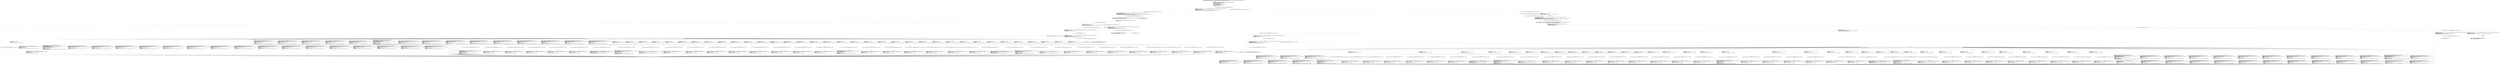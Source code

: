 digraph "CFG forcom.google.android.gms.internal.measurement.zzgm.zza(Ljava\/lang\/Object;Lcom\/google\/android\/gms\/internal\/measurement\/zzim;)V" {
Node_0 [shape=record,label="{0\:\ 0x0000|MTH_ENTER_BLOCK\l|0x0000: INVOKE  (r0 I:int) = (r15 I:com.google.android.gms.internal.measurement.zzim) com.google.android.gms.internal.measurement.zzim.zztk():int type: INTERFACE \l0x0004: SGET  (r1 I:int) =  com.google.android.gms.internal.measurement.zzey.zzd.zzaip int \l0x0006: CONST  (r2 I:?[int, float, short, byte, char]) = \l  (267386880(0xff00000, float:2.3665827E\-29) ?[int, float, short, byte, char])\l \l0x0008: CONST  (r3 I:?[int, float, boolean, short, byte, char, OBJECT, ARRAY]) = \l  (0 ?[int, float, boolean, short, byte, char, OBJECT, ARRAY])\l \l0x0009: CONST  (r4 I:?[boolean, int, float, short, byte, char]) = (1 ?[boolean, int, float, short, byte, char]) \l0x000a: CONST  (r5 I:?[int, float, boolean, short, byte, char, OBJECT, ARRAY]) = \l  (0 ?[int, float, boolean, short, byte, char, OBJECT, ARRAY])\l \l0x000b: CONST  (r6 I:?[int, float, short, byte, char]) = \l  (1048575(0xfffff, float:1.469367E\-39) ?[int, float, short, byte, char])\l \l}"];
Node_1 [shape=record,label="{1\:\ 0x000e|0x000e: IF  (r0 I:?[int, boolean, OBJECT, ARRAY, byte, short, char]) != (r1 I:?[int, boolean, OBJECT, ARRAY, byte, short, char])  \-\> B:169:0x0529 \l}"];
Node_2 [shape=record,label="{2\:\ 0x0010|0x0010: IGET  (r0 I:com.google.android.gms.internal.measurement.zzhp\<?, ?\>) = (r13 I:com.google.android.gms.internal.measurement.zzgm) com.google.android.gms.internal.measurement.zzgm.zzakx com.google.android.gms.internal.measurement.zzhp \l0x0012: INVOKE  \l  (r0 I:com.google.android.gms.internal.measurement.zzhp)\l  (r14 I:java.lang.Object)\l  (r15 I:com.google.android.gms.internal.measurement.zzim)\l com.google.android.gms.internal.measurement.zzgm.zza(com.google.android.gms.internal.measurement.zzhp, java.lang.Object, com.google.android.gms.internal.measurement.zzim):void type: STATIC \l0x0015: IGET  (r0 I:boolean) = (r13 I:com.google.android.gms.internal.measurement.zzgm) com.google.android.gms.internal.measurement.zzgm.zzako boolean \l}"];
Node_3 [shape=record,label="{3\:\ 0x0017|0x0017: IF  (r0 I:?[int, boolean, OBJECT, ARRAY, byte, short, char]) == (0 ?[int, boolean, OBJECT, ARRAY, byte, short, char])  \-\> B:7:0x0032 \l}"];
Node_4 [shape=record,label="{4\:\ 0x0019|0x0019: IGET  (r0 I:com.google.android.gms.internal.measurement.zzen\<?\>) = (r13 I:com.google.android.gms.internal.measurement.zzgm) com.google.android.gms.internal.measurement.zzgm.zzaky com.google.android.gms.internal.measurement.zzen \l0x001b: INVOKE  (r0 I:com.google.android.gms.internal.measurement.zzeo) = \l  (r0 I:com.google.android.gms.internal.measurement.zzen)\l  (r14 I:java.lang.Object)\l com.google.android.gms.internal.measurement.zzen.zzh(java.lang.Object):com.google.android.gms.internal.measurement.zzeo type: VIRTUAL \l0x001f: IGET  (r1 I:com.google.android.gms.internal.measurement.zzhc\<FieldDescriptorType, java.lang.Object\>) = (r0 I:com.google.android.gms.internal.measurement.zzeo) com.google.android.gms.internal.measurement.zzeo.zzaex com.google.android.gms.internal.measurement.zzhc \l0x0021: INVOKE  (r1 I:boolean) = (r1 I:com.google.android.gms.internal.measurement.zzhc) com.google.android.gms.internal.measurement.zzhc.isEmpty():boolean type: VIRTUAL \l}"];
Node_5 [shape=record,label="{5\:\ 0x0025|0x0025: IF  (r1 I:?[int, boolean, OBJECT, ARRAY, byte, short, char]) != (0 ?[int, boolean, OBJECT, ARRAY, byte, short, char])  \-\> B:7:0x0032 \l}"];
Node_6 [shape=record,label="{6\:\ 0x0027|0x0027: INVOKE  (r0 I:java.util.Iterator) = (r0 I:com.google.android.gms.internal.measurement.zzeo) com.google.android.gms.internal.measurement.zzeo.descendingIterator():java.util.Iterator type: VIRTUAL \l0x002b: INVOKE  (r1 I:java.lang.Object) = (r0 I:java.util.Iterator) java.util.Iterator.next():java.lang.Object type: INTERFACE \l0x002f: CHECK_CAST  (r1 I:java.util.Map$Entry) = (java.util.Map$Entry) (r1 I:?[OBJECT, ARRAY]) \l}"];
Node_7 [shape=record,label="{7\:\ 0x0032|0x0032: MOVE  (r0 I:?[OBJECT, ARRAY]) = (r3 I:?[OBJECT, ARRAY]) \l0x0033: MOVE  (r1 I:?[OBJECT, ARRAY]) = (r0 I:?[OBJECT, ARRAY]) \l}"];
Node_8 [shape=record,label="{8\:\ 0x0034|0x0034: IGET  (r7 I:int[]) = (r13 I:com.google.android.gms.internal.measurement.zzgm) com.google.android.gms.internal.measurement.zzgm.zzakj int[] \l0x0036: ARRAY_LENGTH  (r7 I:int) = (r7 I:?[]) \l0x0037: ARITH  (r7 I:int) = (r7 I:int) + (\-3 int) \l}"];
Node_9 [shape=record,label="{9\:\ 0x0039|0x0039: IF  (r7 I:?[int, byte, short, char]) \< (0 ?[int, byte, short, char])  \-\> B:163:0x0511 \l}"];
Node_10 [shape=record,label="{10\:\ 0x003b|0x003b: INVOKE  (r8 I:int) = \l  (r13 I:com.google.android.gms.internal.measurement.zzgm)\l  (r7 I:int)\l com.google.android.gms.internal.measurement.zzgm.zzca(int):int type: DIRECT \l0x003f: IGET  (r9 I:int[]) = (r13 I:com.google.android.gms.internal.measurement.zzgm) com.google.android.gms.internal.measurement.zzgm.zzakj int[] \l0x0041: AGET  (r9 I:?[int, float]) = (r9 I:?[int, float][]), (r7 I:?[int, short, byte, char]) \l}"];
Node_11 [shape=record,label="{11\:\ 0x0043|0x0043: IF  (r1 I:?[int, boolean, OBJECT, ARRAY, byte, short, char]) == (0 ?[int, boolean, OBJECT, ARRAY, byte, short, char])  \-\> B:18:0x0061 \l}"];
Node_12 [shape=record,label="{12\:\ 0x0045|0x0045: IGET  (r10 I:com.google.android.gms.internal.measurement.zzen\<?\>) = (r13 I:com.google.android.gms.internal.measurement.zzgm) com.google.android.gms.internal.measurement.zzgm.zzaky com.google.android.gms.internal.measurement.zzen \l0x0047: INVOKE  (r10 I:int) = \l  (r10 I:com.google.android.gms.internal.measurement.zzen)\l  (r1 I:java.util.Map$Entry)\l com.google.android.gms.internal.measurement.zzen.zza(java.util.Map$Entry):int type: VIRTUAL \l}"];
Node_13 [shape=record,label="{13\:\ 0x004b|0x004b: IF  (r10 I:?[int, byte, short, char]) \<= (r9 I:?[int, byte, short, char])  \-\> B:18:0x0061 \l}"];
Node_14 [shape=record,label="{14\:\ 0x004d|0x004d: IGET  (r10 I:com.google.android.gms.internal.measurement.zzen\<?\>) = (r13 I:com.google.android.gms.internal.measurement.zzgm) com.google.android.gms.internal.measurement.zzgm.zzaky com.google.android.gms.internal.measurement.zzen \l0x004f: INVOKE  \l  (r10 I:com.google.android.gms.internal.measurement.zzen)\l  (r15 I:com.google.android.gms.internal.measurement.zzim)\l  (r1 I:java.util.Map$Entry)\l com.google.android.gms.internal.measurement.zzen.zza(com.google.android.gms.internal.measurement.zzim, java.util.Map$Entry):void type: VIRTUAL \l0x0052: INVOKE  (r1 I:boolean) = (r0 I:java.util.Iterator) java.util.Iterator.hasNext():boolean type: INTERFACE \l}"];
Node_15 [shape=record,label="{15\:\ 0x0056|0x0056: IF  (r1 I:?[int, boolean, OBJECT, ARRAY, byte, short, char]) == (0 ?[int, boolean, OBJECT, ARRAY, byte, short, char])  \-\> B:17:0x005f \l}"];
Node_16 [shape=record,label="{16\:\ 0x0058|0x0058: INVOKE  (r1 I:java.lang.Object) = (r0 I:java.util.Iterator) java.util.Iterator.next():java.lang.Object type: INTERFACE \l0x005c: CHECK_CAST  (r1 I:java.util.Map$Entry) = (java.util.Map$Entry) (r1 I:?[OBJECT, ARRAY]) \l}"];
Node_17 [shape=record,label="{17\:\ 0x005f|0x005f: MOVE  (r1 I:?[OBJECT, ARRAY]) = (r3 I:?[OBJECT, ARRAY]) \l}"];
Node_18 [shape=record,label="{18\:\ 0x0061|0x0061: ARITH  (r10 I:?[int, boolean, short, byte, char]) = (r8 I:?[int, boolean, short, byte, char]) & (r2 I:?[int, boolean, short, byte, char]) \l0x0063: ARITH  (r10 I:int) = (r10 I:int) \>\>\> (20 int) \l}"];
Node_19 [shape=record,label="{19\:\ 0x0065|0x0065: SWITCH  \l  (r10 I:?[int, float, boolean, short, byte, char, OBJECT, ARRAY])\l k:[0, 1, 2, 3, 4, 5, 6, 7, 8, 9, 10, 11, 12, 13, 14, 15, 16, 17, 18, 19, 20, 21, 22, 23, 24, 25, 26, 27, 28, 29, 30, 31, 32, 33, 34, 35, 36, 37, 38, 39, 40, 41, 42, 43, 44, 45, 46, 47, 48, 49, 50, 51, 52, 53, 54, 55, 56, 57, 58, 59, 60, 61, 62, 63, 64, 65, 66, 67, 68] t:[0x04fe, 0x04ee, 0x04de, 0x04ce, 0x04be, 0x04ae, 0x049e, 0x048d, 0x047c, 0x0467, 0x0454, 0x0443, 0x0432, 0x0421, 0x0410, 0x03ff, 0x03ee, 0x03d9, 0x03c8, 0x03b7, 0x03a6, 0x0395, 0x0384, 0x0373, 0x0362, 0x0351, 0x0340, 0x032b, 0x031a, 0x0309, 0x02f8, 0x02e7, 0x02d6, 0x02c5, 0x02b4, 0x02a3, 0x0292, 0x0281, 0x0270, 0x025f, 0x024e, 0x023d, 0x022c, 0x021b, 0x020a, 0x01f9, 0x01e8, 0x01d7, 0x01c6, 0x01b1, 0x01a6, 0x0195, 0x0184, 0x0173, 0x0162, 0x0151, 0x0140, 0x012f, 0x011e, 0x010d, 0x00f8, 0x00e5, 0x00d4, 0x00c3, 0x00b2, 0x00a1, 0x0090, 0x007f, 0x006a] \l}"];
Node_21 [shape=record,label="{21\:\ 0x006a|0x006a: INVOKE  (r10 I:boolean) = \l  (r13 I:com.google.android.gms.internal.measurement.zzgm)\l  (r14 I:java.lang.Object)\l  (r9 I:int)\l  (r7 I:int)\l com.google.android.gms.internal.measurement.zzgm.zza(java.lang.Object, int, int):boolean type: DIRECT \l}"];
Node_22 [shape=record,label="{22\:\ 0x006e|0x006e: IF  (r10 I:?[int, boolean, OBJECT, ARRAY, byte, short, char]) == (0 ?[int, boolean, OBJECT, ARRAY, byte, short, char])  \-\> B:162:0x050d \l}"];
Node_23 [shape=record,label="{23\:\ 0x0070|0x0070: ARITH  (r8 I:?[int, boolean, short, byte, char]) = (r8 I:?[int, boolean, short, byte, char]) & (r6 I:?[int, boolean, short, byte, char]) \l0x0071: CAST  (r10 I:long) = (long) (r8 I:int) \l0x0072: INVOKE  (r8 I:java.lang.Object) = (r14 I:java.lang.Object), (r10 I:long) com.google.android.gms.internal.measurement.zzhv.zzp(java.lang.Object, long):java.lang.Object type: STATIC \l0x0076: INVOKE  (r10 I:com.google.android.gms.internal.measurement.zzgx) = \l  (r13 I:com.google.android.gms.internal.measurement.zzgm)\l  (r7 I:int)\l com.google.android.gms.internal.measurement.zzgm.zzbx(int):com.google.android.gms.internal.measurement.zzgx type: DIRECT \l0x007a: INVOKE  \l  (r15 I:com.google.android.gms.internal.measurement.zzim)\l  (r9 I:int)\l  (r8 I:java.lang.Object)\l  (r10 I:com.google.android.gms.internal.measurement.zzgx)\l com.google.android.gms.internal.measurement.zzim.zzb(int, java.lang.Object, com.google.android.gms.internal.measurement.zzgx):void type: INTERFACE \l}"];
Node_24 [shape=record,label="{24\:\ 0x007f|0x007f: INVOKE  (r10 I:boolean) = \l  (r13 I:com.google.android.gms.internal.measurement.zzgm)\l  (r14 I:java.lang.Object)\l  (r9 I:int)\l  (r7 I:int)\l com.google.android.gms.internal.measurement.zzgm.zza(java.lang.Object, int, int):boolean type: DIRECT \l}"];
Node_25 [shape=record,label="{25\:\ 0x0083|0x0083: IF  (r10 I:?[int, boolean, OBJECT, ARRAY, byte, short, char]) == (0 ?[int, boolean, OBJECT, ARRAY, byte, short, char])  \-\> B:162:0x050d \l}"];
Node_26 [shape=record,label="{26\:\ 0x0085|0x0085: ARITH  (r8 I:?[int, boolean, short, byte, char]) = (r8 I:?[int, boolean, short, byte, char]) & (r6 I:?[int, boolean, short, byte, char]) \l0x0086: CAST  (r10 I:long) = (long) (r8 I:int) \l0x0087: INVOKE  (r10 I:long) = (r14 I:java.lang.Object), (r10 I:long) com.google.android.gms.internal.measurement.zzgm.zzi(java.lang.Object, long):long type: STATIC \l0x008b: INVOKE  \l  (r15 I:com.google.android.gms.internal.measurement.zzim)\l  (r9 I:int)\l  (r10 I:long)\l com.google.android.gms.internal.measurement.zzim.zzb(int, long):void type: INTERFACE \l}"];
Node_27 [shape=record,label="{27\:\ 0x0090|0x0090: INVOKE  (r10 I:boolean) = \l  (r13 I:com.google.android.gms.internal.measurement.zzgm)\l  (r14 I:java.lang.Object)\l  (r9 I:int)\l  (r7 I:int)\l com.google.android.gms.internal.measurement.zzgm.zza(java.lang.Object, int, int):boolean type: DIRECT \l}"];
Node_28 [shape=record,label="{28\:\ 0x0094|0x0094: IF  (r10 I:?[int, boolean, OBJECT, ARRAY, byte, short, char]) == (0 ?[int, boolean, OBJECT, ARRAY, byte, short, char])  \-\> B:162:0x050d \l}"];
Node_29 [shape=record,label="{29\:\ 0x0096|0x0096: ARITH  (r8 I:?[int, boolean, short, byte, char]) = (r8 I:?[int, boolean, short, byte, char]) & (r6 I:?[int, boolean, short, byte, char]) \l0x0097: CAST  (r10 I:long) = (long) (r8 I:int) \l0x0098: INVOKE  (r8 I:int) = (r14 I:java.lang.Object), (r10 I:long) com.google.android.gms.internal.measurement.zzgm.zzh(java.lang.Object, long):int type: STATIC \l0x009c: INVOKE  \l  (r15 I:com.google.android.gms.internal.measurement.zzim)\l  (r9 I:int)\l  (r8 I:int)\l com.google.android.gms.internal.measurement.zzim.zze(int, int):void type: INTERFACE \l}"];
Node_30 [shape=record,label="{30\:\ 0x00a1|0x00a1: INVOKE  (r10 I:boolean) = \l  (r13 I:com.google.android.gms.internal.measurement.zzgm)\l  (r14 I:java.lang.Object)\l  (r9 I:int)\l  (r7 I:int)\l com.google.android.gms.internal.measurement.zzgm.zza(java.lang.Object, int, int):boolean type: DIRECT \l}"];
Node_31 [shape=record,label="{31\:\ 0x00a5|0x00a5: IF  (r10 I:?[int, boolean, OBJECT, ARRAY, byte, short, char]) == (0 ?[int, boolean, OBJECT, ARRAY, byte, short, char])  \-\> B:162:0x050d \l}"];
Node_32 [shape=record,label="{32\:\ 0x00a7|0x00a7: ARITH  (r8 I:?[int, boolean, short, byte, char]) = (r8 I:?[int, boolean, short, byte, char]) & (r6 I:?[int, boolean, short, byte, char]) \l0x00a8: CAST  (r10 I:long) = (long) (r8 I:int) \l0x00a9: INVOKE  (r10 I:long) = (r14 I:java.lang.Object), (r10 I:long) com.google.android.gms.internal.measurement.zzgm.zzi(java.lang.Object, long):long type: STATIC \l0x00ad: INVOKE  \l  (r15 I:com.google.android.gms.internal.measurement.zzim)\l  (r9 I:int)\l  (r10 I:long)\l com.google.android.gms.internal.measurement.zzim.zzj(int, long):void type: INTERFACE \l}"];
Node_33 [shape=record,label="{33\:\ 0x00b2|0x00b2: INVOKE  (r10 I:boolean) = \l  (r13 I:com.google.android.gms.internal.measurement.zzgm)\l  (r14 I:java.lang.Object)\l  (r9 I:int)\l  (r7 I:int)\l com.google.android.gms.internal.measurement.zzgm.zza(java.lang.Object, int, int):boolean type: DIRECT \l}"];
Node_34 [shape=record,label="{34\:\ 0x00b6|0x00b6: IF  (r10 I:?[int, boolean, OBJECT, ARRAY, byte, short, char]) == (0 ?[int, boolean, OBJECT, ARRAY, byte, short, char])  \-\> B:162:0x050d \l}"];
Node_35 [shape=record,label="{35\:\ 0x00b8|0x00b8: ARITH  (r8 I:?[int, boolean, short, byte, char]) = (r8 I:?[int, boolean, short, byte, char]) & (r6 I:?[int, boolean, short, byte, char]) \l0x00b9: CAST  (r10 I:long) = (long) (r8 I:int) \l0x00ba: INVOKE  (r8 I:int) = (r14 I:java.lang.Object), (r10 I:long) com.google.android.gms.internal.measurement.zzgm.zzh(java.lang.Object, long):int type: STATIC \l0x00be: INVOKE  \l  (r15 I:com.google.android.gms.internal.measurement.zzim)\l  (r9 I:int)\l  (r8 I:int)\l com.google.android.gms.internal.measurement.zzim.zzm(int, int):void type: INTERFACE \l}"];
Node_36 [shape=record,label="{36\:\ 0x00c3|0x00c3: INVOKE  (r10 I:boolean) = \l  (r13 I:com.google.android.gms.internal.measurement.zzgm)\l  (r14 I:java.lang.Object)\l  (r9 I:int)\l  (r7 I:int)\l com.google.android.gms.internal.measurement.zzgm.zza(java.lang.Object, int, int):boolean type: DIRECT \l}"];
Node_37 [shape=record,label="{37\:\ 0x00c7|0x00c7: IF  (r10 I:?[int, boolean, OBJECT, ARRAY, byte, short, char]) == (0 ?[int, boolean, OBJECT, ARRAY, byte, short, char])  \-\> B:162:0x050d \l}"];
Node_38 [shape=record,label="{38\:\ 0x00c9|0x00c9: ARITH  (r8 I:?[int, boolean, short, byte, char]) = (r8 I:?[int, boolean, short, byte, char]) & (r6 I:?[int, boolean, short, byte, char]) \l0x00ca: CAST  (r10 I:long) = (long) (r8 I:int) \l0x00cb: INVOKE  (r8 I:int) = (r14 I:java.lang.Object), (r10 I:long) com.google.android.gms.internal.measurement.zzgm.zzh(java.lang.Object, long):int type: STATIC \l0x00cf: INVOKE  \l  (r15 I:com.google.android.gms.internal.measurement.zzim)\l  (r9 I:int)\l  (r8 I:int)\l com.google.android.gms.internal.measurement.zzim.zzn(int, int):void type: INTERFACE \l}"];
Node_39 [shape=record,label="{39\:\ 0x00d4|0x00d4: INVOKE  (r10 I:boolean) = \l  (r13 I:com.google.android.gms.internal.measurement.zzgm)\l  (r14 I:java.lang.Object)\l  (r9 I:int)\l  (r7 I:int)\l com.google.android.gms.internal.measurement.zzgm.zza(java.lang.Object, int, int):boolean type: DIRECT \l}"];
Node_40 [shape=record,label="{40\:\ 0x00d8|0x00d8: IF  (r10 I:?[int, boolean, OBJECT, ARRAY, byte, short, char]) == (0 ?[int, boolean, OBJECT, ARRAY, byte, short, char])  \-\> B:162:0x050d \l}"];
Node_41 [shape=record,label="{41\:\ 0x00da|0x00da: ARITH  (r8 I:?[int, boolean, short, byte, char]) = (r8 I:?[int, boolean, short, byte, char]) & (r6 I:?[int, boolean, short, byte, char]) \l0x00db: CAST  (r10 I:long) = (long) (r8 I:int) \l0x00dc: INVOKE  (r8 I:int) = (r14 I:java.lang.Object), (r10 I:long) com.google.android.gms.internal.measurement.zzgm.zzh(java.lang.Object, long):int type: STATIC \l0x00e0: INVOKE  \l  (r15 I:com.google.android.gms.internal.measurement.zzim)\l  (r9 I:int)\l  (r8 I:int)\l com.google.android.gms.internal.measurement.zzim.zzd(int, int):void type: INTERFACE \l}"];
Node_42 [shape=record,label="{42\:\ 0x00e5|0x00e5: INVOKE  (r10 I:boolean) = \l  (r13 I:com.google.android.gms.internal.measurement.zzgm)\l  (r14 I:java.lang.Object)\l  (r9 I:int)\l  (r7 I:int)\l com.google.android.gms.internal.measurement.zzgm.zza(java.lang.Object, int, int):boolean type: DIRECT \l}"];
Node_43 [shape=record,label="{43\:\ 0x00e9|0x00e9: IF  (r10 I:?[int, boolean, OBJECT, ARRAY, byte, short, char]) == (0 ?[int, boolean, OBJECT, ARRAY, byte, short, char])  \-\> B:162:0x050d \l}"];
Node_44 [shape=record,label="{44\:\ 0x00eb|0x00eb: ARITH  (r8 I:?[int, boolean, short, byte, char]) = (r8 I:?[int, boolean, short, byte, char]) & (r6 I:?[int, boolean, short, byte, char]) \l0x00ec: CAST  (r10 I:long) = (long) (r8 I:int) \l0x00ed: INVOKE  (r8 I:java.lang.Object) = (r14 I:java.lang.Object), (r10 I:long) com.google.android.gms.internal.measurement.zzhv.zzp(java.lang.Object, long):java.lang.Object type: STATIC \l0x00f1: CHECK_CAST  (r8 I:com.google.android.gms.internal.measurement.zzdp) = (com.google.android.gms.internal.measurement.zzdp) (r8 I:?[OBJECT, ARRAY]) \l0x00f3: INVOKE  \l  (r15 I:com.google.android.gms.internal.measurement.zzim)\l  (r9 I:int)\l  (r8 I:com.google.android.gms.internal.measurement.zzdp)\l com.google.android.gms.internal.measurement.zzim.zza(int, com.google.android.gms.internal.measurement.zzdp):void type: INTERFACE \l}"];
Node_45 [shape=record,label="{45\:\ 0x00f8|0x00f8: INVOKE  (r10 I:boolean) = \l  (r13 I:com.google.android.gms.internal.measurement.zzgm)\l  (r14 I:java.lang.Object)\l  (r9 I:int)\l  (r7 I:int)\l com.google.android.gms.internal.measurement.zzgm.zza(java.lang.Object, int, int):boolean type: DIRECT \l}"];
Node_46 [shape=record,label="{46\:\ 0x00fc|0x00fc: IF  (r10 I:?[int, boolean, OBJECT, ARRAY, byte, short, char]) == (0 ?[int, boolean, OBJECT, ARRAY, byte, short, char])  \-\> B:162:0x050d \l}"];
Node_47 [shape=record,label="{47\:\ 0x00fe|0x00fe: ARITH  (r8 I:?[int, boolean, short, byte, char]) = (r8 I:?[int, boolean, short, byte, char]) & (r6 I:?[int, boolean, short, byte, char]) \l0x00ff: CAST  (r10 I:long) = (long) (r8 I:int) \l0x0100: INVOKE  (r8 I:java.lang.Object) = (r14 I:java.lang.Object), (r10 I:long) com.google.android.gms.internal.measurement.zzhv.zzp(java.lang.Object, long):java.lang.Object type: STATIC \l0x0104: INVOKE  (r10 I:com.google.android.gms.internal.measurement.zzgx) = \l  (r13 I:com.google.android.gms.internal.measurement.zzgm)\l  (r7 I:int)\l com.google.android.gms.internal.measurement.zzgm.zzbx(int):com.google.android.gms.internal.measurement.zzgx type: DIRECT \l0x0108: INVOKE  \l  (r15 I:com.google.android.gms.internal.measurement.zzim)\l  (r9 I:int)\l  (r8 I:java.lang.Object)\l  (r10 I:com.google.android.gms.internal.measurement.zzgx)\l com.google.android.gms.internal.measurement.zzim.zza(int, java.lang.Object, com.google.android.gms.internal.measurement.zzgx):void type: INTERFACE \l}"];
Node_48 [shape=record,label="{48\:\ 0x010d|0x010d: INVOKE  (r10 I:boolean) = \l  (r13 I:com.google.android.gms.internal.measurement.zzgm)\l  (r14 I:java.lang.Object)\l  (r9 I:int)\l  (r7 I:int)\l com.google.android.gms.internal.measurement.zzgm.zza(java.lang.Object, int, int):boolean type: DIRECT \l}"];
Node_49 [shape=record,label="{49\:\ 0x0111|0x0111: IF  (r10 I:?[int, boolean, OBJECT, ARRAY, byte, short, char]) == (0 ?[int, boolean, OBJECT, ARRAY, byte, short, char])  \-\> B:162:0x050d \l}"];
Node_50 [shape=record,label="{50\:\ 0x0113|0x0113: ARITH  (r8 I:?[int, boolean, short, byte, char]) = (r8 I:?[int, boolean, short, byte, char]) & (r6 I:?[int, boolean, short, byte, char]) \l0x0114: CAST  (r10 I:long) = (long) (r8 I:int) \l0x0115: INVOKE  (r8 I:java.lang.Object) = (r14 I:java.lang.Object), (r10 I:long) com.google.android.gms.internal.measurement.zzhv.zzp(java.lang.Object, long):java.lang.Object type: STATIC \l0x0119: INVOKE  \l  (r9 I:int)\l  (r8 I:java.lang.Object)\l  (r15 I:com.google.android.gms.internal.measurement.zzim)\l com.google.android.gms.internal.measurement.zzgm.zza(int, java.lang.Object, com.google.android.gms.internal.measurement.zzim):void type: STATIC \l}"];
Node_51 [shape=record,label="{51\:\ 0x011e|0x011e: INVOKE  (r10 I:boolean) = \l  (r13 I:com.google.android.gms.internal.measurement.zzgm)\l  (r14 I:java.lang.Object)\l  (r9 I:int)\l  (r7 I:int)\l com.google.android.gms.internal.measurement.zzgm.zza(java.lang.Object, int, int):boolean type: DIRECT \l}"];
Node_52 [shape=record,label="{52\:\ 0x0122|0x0122: IF  (r10 I:?[int, boolean, OBJECT, ARRAY, byte, short, char]) == (0 ?[int, boolean, OBJECT, ARRAY, byte, short, char])  \-\> B:162:0x050d \l}"];
Node_53 [shape=record,label="{53\:\ 0x0124|0x0124: ARITH  (r8 I:?[int, boolean, short, byte, char]) = (r8 I:?[int, boolean, short, byte, char]) & (r6 I:?[int, boolean, short, byte, char]) \l0x0125: CAST  (r10 I:long) = (long) (r8 I:int) \l0x0126: INVOKE  (r8 I:boolean) = (r14 I:java.lang.Object), (r10 I:long) com.google.android.gms.internal.measurement.zzgm.zzj(java.lang.Object, long):boolean type: STATIC \l0x012a: INVOKE  \l  (r15 I:com.google.android.gms.internal.measurement.zzim)\l  (r9 I:int)\l  (r8 I:boolean)\l com.google.android.gms.internal.measurement.zzim.zzb(int, boolean):void type: INTERFACE \l}"];
Node_54 [shape=record,label="{54\:\ 0x012f|0x012f: INVOKE  (r10 I:boolean) = \l  (r13 I:com.google.android.gms.internal.measurement.zzgm)\l  (r14 I:java.lang.Object)\l  (r9 I:int)\l  (r7 I:int)\l com.google.android.gms.internal.measurement.zzgm.zza(java.lang.Object, int, int):boolean type: DIRECT \l}"];
Node_55 [shape=record,label="{55\:\ 0x0133|0x0133: IF  (r10 I:?[int, boolean, OBJECT, ARRAY, byte, short, char]) == (0 ?[int, boolean, OBJECT, ARRAY, byte, short, char])  \-\> B:162:0x050d \l}"];
Node_56 [shape=record,label="{56\:\ 0x0135|0x0135: ARITH  (r8 I:?[int, boolean, short, byte, char]) = (r8 I:?[int, boolean, short, byte, char]) & (r6 I:?[int, boolean, short, byte, char]) \l0x0136: CAST  (r10 I:long) = (long) (r8 I:int) \l0x0137: INVOKE  (r8 I:int) = (r14 I:java.lang.Object), (r10 I:long) com.google.android.gms.internal.measurement.zzgm.zzh(java.lang.Object, long):int type: STATIC \l0x013b: INVOKE  \l  (r15 I:com.google.android.gms.internal.measurement.zzim)\l  (r9 I:int)\l  (r8 I:int)\l com.google.android.gms.internal.measurement.zzim.zzf(int, int):void type: INTERFACE \l}"];
Node_57 [shape=record,label="{57\:\ 0x0140|0x0140: INVOKE  (r10 I:boolean) = \l  (r13 I:com.google.android.gms.internal.measurement.zzgm)\l  (r14 I:java.lang.Object)\l  (r9 I:int)\l  (r7 I:int)\l com.google.android.gms.internal.measurement.zzgm.zza(java.lang.Object, int, int):boolean type: DIRECT \l}"];
Node_58 [shape=record,label="{58\:\ 0x0144|0x0144: IF  (r10 I:?[int, boolean, OBJECT, ARRAY, byte, short, char]) == (0 ?[int, boolean, OBJECT, ARRAY, byte, short, char])  \-\> B:162:0x050d \l}"];
Node_59 [shape=record,label="{59\:\ 0x0146|0x0146: ARITH  (r8 I:?[int, boolean, short, byte, char]) = (r8 I:?[int, boolean, short, byte, char]) & (r6 I:?[int, boolean, short, byte, char]) \l0x0147: CAST  (r10 I:long) = (long) (r8 I:int) \l0x0148: INVOKE  (r10 I:long) = (r14 I:java.lang.Object), (r10 I:long) com.google.android.gms.internal.measurement.zzgm.zzi(java.lang.Object, long):long type: STATIC \l0x014c: INVOKE  \l  (r15 I:com.google.android.gms.internal.measurement.zzim)\l  (r9 I:int)\l  (r10 I:long)\l com.google.android.gms.internal.measurement.zzim.zzc(int, long):void type: INTERFACE \l}"];
Node_60 [shape=record,label="{60\:\ 0x0151|0x0151: INVOKE  (r10 I:boolean) = \l  (r13 I:com.google.android.gms.internal.measurement.zzgm)\l  (r14 I:java.lang.Object)\l  (r9 I:int)\l  (r7 I:int)\l com.google.android.gms.internal.measurement.zzgm.zza(java.lang.Object, int, int):boolean type: DIRECT \l}"];
Node_61 [shape=record,label="{61\:\ 0x0155|0x0155: IF  (r10 I:?[int, boolean, OBJECT, ARRAY, byte, short, char]) == (0 ?[int, boolean, OBJECT, ARRAY, byte, short, char])  \-\> B:162:0x050d \l}"];
Node_62 [shape=record,label="{62\:\ 0x0157|0x0157: ARITH  (r8 I:?[int, boolean, short, byte, char]) = (r8 I:?[int, boolean, short, byte, char]) & (r6 I:?[int, boolean, short, byte, char]) \l0x0158: CAST  (r10 I:long) = (long) (r8 I:int) \l0x0159: INVOKE  (r8 I:int) = (r14 I:java.lang.Object), (r10 I:long) com.google.android.gms.internal.measurement.zzgm.zzh(java.lang.Object, long):int type: STATIC \l0x015d: INVOKE  \l  (r15 I:com.google.android.gms.internal.measurement.zzim)\l  (r9 I:int)\l  (r8 I:int)\l com.google.android.gms.internal.measurement.zzim.zzc(int, int):void type: INTERFACE \l}"];
Node_63 [shape=record,label="{63\:\ 0x0162|0x0162: INVOKE  (r10 I:boolean) = \l  (r13 I:com.google.android.gms.internal.measurement.zzgm)\l  (r14 I:java.lang.Object)\l  (r9 I:int)\l  (r7 I:int)\l com.google.android.gms.internal.measurement.zzgm.zza(java.lang.Object, int, int):boolean type: DIRECT \l}"];
Node_64 [shape=record,label="{64\:\ 0x0166|0x0166: IF  (r10 I:?[int, boolean, OBJECT, ARRAY, byte, short, char]) == (0 ?[int, boolean, OBJECT, ARRAY, byte, short, char])  \-\> B:162:0x050d \l}"];
Node_65 [shape=record,label="{65\:\ 0x0168|0x0168: ARITH  (r8 I:?[int, boolean, short, byte, char]) = (r8 I:?[int, boolean, short, byte, char]) & (r6 I:?[int, boolean, short, byte, char]) \l0x0169: CAST  (r10 I:long) = (long) (r8 I:int) \l0x016a: INVOKE  (r10 I:long) = (r14 I:java.lang.Object), (r10 I:long) com.google.android.gms.internal.measurement.zzgm.zzi(java.lang.Object, long):long type: STATIC \l0x016e: INVOKE  \l  (r15 I:com.google.android.gms.internal.measurement.zzim)\l  (r9 I:int)\l  (r10 I:long)\l com.google.android.gms.internal.measurement.zzim.zza(int, long):void type: INTERFACE \l}"];
Node_66 [shape=record,label="{66\:\ 0x0173|0x0173: INVOKE  (r10 I:boolean) = \l  (r13 I:com.google.android.gms.internal.measurement.zzgm)\l  (r14 I:java.lang.Object)\l  (r9 I:int)\l  (r7 I:int)\l com.google.android.gms.internal.measurement.zzgm.zza(java.lang.Object, int, int):boolean type: DIRECT \l}"];
Node_67 [shape=record,label="{67\:\ 0x0177|0x0177: IF  (r10 I:?[int, boolean, OBJECT, ARRAY, byte, short, char]) == (0 ?[int, boolean, OBJECT, ARRAY, byte, short, char])  \-\> B:162:0x050d \l}"];
Node_68 [shape=record,label="{68\:\ 0x0179|0x0179: ARITH  (r8 I:?[int, boolean, short, byte, char]) = (r8 I:?[int, boolean, short, byte, char]) & (r6 I:?[int, boolean, short, byte, char]) \l0x017a: CAST  (r10 I:long) = (long) (r8 I:int) \l0x017b: INVOKE  (r10 I:long) = (r14 I:java.lang.Object), (r10 I:long) com.google.android.gms.internal.measurement.zzgm.zzi(java.lang.Object, long):long type: STATIC \l0x017f: INVOKE  \l  (r15 I:com.google.android.gms.internal.measurement.zzim)\l  (r9 I:int)\l  (r10 I:long)\l com.google.android.gms.internal.measurement.zzim.zzi(int, long):void type: INTERFACE \l}"];
Node_69 [shape=record,label="{69\:\ 0x0184|0x0184: INVOKE  (r10 I:boolean) = \l  (r13 I:com.google.android.gms.internal.measurement.zzgm)\l  (r14 I:java.lang.Object)\l  (r9 I:int)\l  (r7 I:int)\l com.google.android.gms.internal.measurement.zzgm.zza(java.lang.Object, int, int):boolean type: DIRECT \l}"];
Node_70 [shape=record,label="{70\:\ 0x0188|0x0188: IF  (r10 I:?[int, boolean, OBJECT, ARRAY, byte, short, char]) == (0 ?[int, boolean, OBJECT, ARRAY, byte, short, char])  \-\> B:162:0x050d \l}"];
Node_71 [shape=record,label="{71\:\ 0x018a|0x018a: ARITH  (r8 I:?[int, boolean, short, byte, char]) = (r8 I:?[int, boolean, short, byte, char]) & (r6 I:?[int, boolean, short, byte, char]) \l0x018b: CAST  (r10 I:long) = (long) (r8 I:int) \l0x018c: INVOKE  (r8 I:float) = (r14 I:java.lang.Object), (r10 I:long) com.google.android.gms.internal.measurement.zzgm.zzg(java.lang.Object, long):float type: STATIC \l0x0190: INVOKE  \l  (r15 I:com.google.android.gms.internal.measurement.zzim)\l  (r9 I:int)\l  (r8 I:float)\l com.google.android.gms.internal.measurement.zzim.zza(int, float):void type: INTERFACE \l}"];
Node_72 [shape=record,label="{72\:\ 0x0195|0x0195: INVOKE  (r10 I:boolean) = \l  (r13 I:com.google.android.gms.internal.measurement.zzgm)\l  (r14 I:java.lang.Object)\l  (r9 I:int)\l  (r7 I:int)\l com.google.android.gms.internal.measurement.zzgm.zza(java.lang.Object, int, int):boolean type: DIRECT \l}"];
Node_73 [shape=record,label="{73\:\ 0x0199|0x0199: IF  (r10 I:?[int, boolean, OBJECT, ARRAY, byte, short, char]) == (0 ?[int, boolean, OBJECT, ARRAY, byte, short, char])  \-\> B:162:0x050d \l}"];
Node_74 [shape=record,label="{74\:\ 0x019b|0x019b: ARITH  (r8 I:?[int, boolean, short, byte, char]) = (r8 I:?[int, boolean, short, byte, char]) & (r6 I:?[int, boolean, short, byte, char]) \l0x019c: CAST  (r10 I:long) = (long) (r8 I:int) \l0x019d: INVOKE  (r10 I:double) = (r14 I:java.lang.Object), (r10 I:long) com.google.android.gms.internal.measurement.zzgm.zzf(java.lang.Object, long):double type: STATIC \l0x01a1: INVOKE  \l  (r15 I:com.google.android.gms.internal.measurement.zzim)\l  (r9 I:int)\l  (r10 I:double)\l com.google.android.gms.internal.measurement.zzim.zza(int, double):void type: INTERFACE \l}"];
Node_75 [shape=record,label="{75\:\ 0x01a6|0x01a6: ARITH  (r8 I:?[int, boolean, short, byte, char]) = (r8 I:?[int, boolean, short, byte, char]) & (r6 I:?[int, boolean, short, byte, char]) \l0x01a7: CAST  (r10 I:long) = (long) (r8 I:int) \l0x01a8: INVOKE  (r8 I:java.lang.Object) = (r14 I:java.lang.Object), (r10 I:long) com.google.android.gms.internal.measurement.zzhv.zzp(java.lang.Object, long):java.lang.Object type: STATIC \l0x01ac: INVOKE  \l  (r13 I:com.google.android.gms.internal.measurement.zzgm)\l  (r15 I:com.google.android.gms.internal.measurement.zzim)\l  (r9 I:int)\l  (r8 I:java.lang.Object)\l  (r7 I:int)\l com.google.android.gms.internal.measurement.zzgm.zza(com.google.android.gms.internal.measurement.zzim, int, java.lang.Object, int):void type: DIRECT \l}"];
Node_76 [shape=record,label="{76\:\ 0x01b1|0x01b1: IGET  (r9 I:int[]) = (r13 I:com.google.android.gms.internal.measurement.zzgm) com.google.android.gms.internal.measurement.zzgm.zzakj int[] \l0x01b3: AGET  (r9 I:?[int, float]) = (r9 I:?[int, float][]), (r7 I:?[int, short, byte, char]) \l0x01b5: ARITH  (r8 I:?[int, boolean, short, byte, char]) = (r8 I:?[int, boolean, short, byte, char]) & (r6 I:?[int, boolean, short, byte, char]) \l0x01b6: CAST  (r10 I:long) = (long) (r8 I:int) \l0x01b7: INVOKE  (r8 I:java.lang.Object) = (r14 I:java.lang.Object), (r10 I:long) com.google.android.gms.internal.measurement.zzhv.zzp(java.lang.Object, long):java.lang.Object type: STATIC \l0x01bb: CHECK_CAST  (r8 I:java.util.List) = (java.util.List) (r8 I:?[OBJECT, ARRAY]) \l0x01bd: INVOKE  (r10 I:com.google.android.gms.internal.measurement.zzgx) = \l  (r13 I:com.google.android.gms.internal.measurement.zzgm)\l  (r7 I:int)\l com.google.android.gms.internal.measurement.zzgm.zzbx(int):com.google.android.gms.internal.measurement.zzgx type: DIRECT \l0x01c1: INVOKE  \l  (r9 I:int)\l  (r8 I:java.util.List)\l  (r15 I:com.google.android.gms.internal.measurement.zzim)\l  (r10 I:com.google.android.gms.internal.measurement.zzgx)\l com.google.android.gms.internal.measurement.zzgz.zzb(int, java.util.List, com.google.android.gms.internal.measurement.zzim, com.google.android.gms.internal.measurement.zzgx):void type: STATIC \l}"];
Node_77 [shape=record,label="{77\:\ 0x01c6|0x01c6: IGET  (r9 I:int[]) = (r13 I:com.google.android.gms.internal.measurement.zzgm) com.google.android.gms.internal.measurement.zzgm.zzakj int[] \l0x01c8: AGET  (r9 I:?[int, float]) = (r9 I:?[int, float][]), (r7 I:?[int, short, byte, char]) \l0x01ca: ARITH  (r8 I:?[int, boolean, short, byte, char]) = (r8 I:?[int, boolean, short, byte, char]) & (r6 I:?[int, boolean, short, byte, char]) \l0x01cb: CAST  (r10 I:long) = (long) (r8 I:int) \l0x01cc: INVOKE  (r8 I:java.lang.Object) = (r14 I:java.lang.Object), (r10 I:long) com.google.android.gms.internal.measurement.zzhv.zzp(java.lang.Object, long):java.lang.Object type: STATIC \l0x01d0: CHECK_CAST  (r8 I:java.util.List) = (java.util.List) (r8 I:?[OBJECT, ARRAY]) \l0x01d2: INVOKE  \l  (r9 I:int)\l  (r8 I:java.util.List)\l  (r15 I:com.google.android.gms.internal.measurement.zzim)\l  (r4 I:boolean)\l com.google.android.gms.internal.measurement.zzgz.zze(int, java.util.List, com.google.android.gms.internal.measurement.zzim, boolean):void type: STATIC \l}"];
Node_78 [shape=record,label="{78\:\ 0x01d7|0x01d7: IGET  (r9 I:int[]) = (r13 I:com.google.android.gms.internal.measurement.zzgm) com.google.android.gms.internal.measurement.zzgm.zzakj int[] \l0x01d9: AGET  (r9 I:?[int, float]) = (r9 I:?[int, float][]), (r7 I:?[int, short, byte, char]) \l0x01db: ARITH  (r8 I:?[int, boolean, short, byte, char]) = (r8 I:?[int, boolean, short, byte, char]) & (r6 I:?[int, boolean, short, byte, char]) \l0x01dc: CAST  (r10 I:long) = (long) (r8 I:int) \l0x01dd: INVOKE  (r8 I:java.lang.Object) = (r14 I:java.lang.Object), (r10 I:long) com.google.android.gms.internal.measurement.zzhv.zzp(java.lang.Object, long):java.lang.Object type: STATIC \l0x01e1: CHECK_CAST  (r8 I:java.util.List) = (java.util.List) (r8 I:?[OBJECT, ARRAY]) \l0x01e3: INVOKE  \l  (r9 I:int)\l  (r8 I:java.util.List)\l  (r15 I:com.google.android.gms.internal.measurement.zzim)\l  (r4 I:boolean)\l com.google.android.gms.internal.measurement.zzgz.zzj(int, java.util.List, com.google.android.gms.internal.measurement.zzim, boolean):void type: STATIC \l}"];
Node_79 [shape=record,label="{79\:\ 0x01e8|0x01e8: IGET  (r9 I:int[]) = (r13 I:com.google.android.gms.internal.measurement.zzgm) com.google.android.gms.internal.measurement.zzgm.zzakj int[] \l0x01ea: AGET  (r9 I:?[int, float]) = (r9 I:?[int, float][]), (r7 I:?[int, short, byte, char]) \l0x01ec: ARITH  (r8 I:?[int, boolean, short, byte, char]) = (r8 I:?[int, boolean, short, byte, char]) & (r6 I:?[int, boolean, short, byte, char]) \l0x01ed: CAST  (r10 I:long) = (long) (r8 I:int) \l0x01ee: INVOKE  (r8 I:java.lang.Object) = (r14 I:java.lang.Object), (r10 I:long) com.google.android.gms.internal.measurement.zzhv.zzp(java.lang.Object, long):java.lang.Object type: STATIC \l0x01f2: CHECK_CAST  (r8 I:java.util.List) = (java.util.List) (r8 I:?[OBJECT, ARRAY]) \l0x01f4: INVOKE  \l  (r9 I:int)\l  (r8 I:java.util.List)\l  (r15 I:com.google.android.gms.internal.measurement.zzim)\l  (r4 I:boolean)\l com.google.android.gms.internal.measurement.zzgz.zzg(int, java.util.List, com.google.android.gms.internal.measurement.zzim, boolean):void type: STATIC \l}"];
Node_80 [shape=record,label="{80\:\ 0x01f9|0x01f9: IGET  (r9 I:int[]) = (r13 I:com.google.android.gms.internal.measurement.zzgm) com.google.android.gms.internal.measurement.zzgm.zzakj int[] \l0x01fb: AGET  (r9 I:?[int, float]) = (r9 I:?[int, float][]), (r7 I:?[int, short, byte, char]) \l0x01fd: ARITH  (r8 I:?[int, boolean, short, byte, char]) = (r8 I:?[int, boolean, short, byte, char]) & (r6 I:?[int, boolean, short, byte, char]) \l0x01fe: CAST  (r10 I:long) = (long) (r8 I:int) \l0x01ff: INVOKE  (r8 I:java.lang.Object) = (r14 I:java.lang.Object), (r10 I:long) com.google.android.gms.internal.measurement.zzhv.zzp(java.lang.Object, long):java.lang.Object type: STATIC \l0x0203: CHECK_CAST  (r8 I:java.util.List) = (java.util.List) (r8 I:?[OBJECT, ARRAY]) \l0x0205: INVOKE  \l  (r9 I:int)\l  (r8 I:java.util.List)\l  (r15 I:com.google.android.gms.internal.measurement.zzim)\l  (r4 I:boolean)\l com.google.android.gms.internal.measurement.zzgz.zzl(int, java.util.List, com.google.android.gms.internal.measurement.zzim, boolean):void type: STATIC \l}"];
Node_81 [shape=record,label="{81\:\ 0x020a|0x020a: IGET  (r9 I:int[]) = (r13 I:com.google.android.gms.internal.measurement.zzgm) com.google.android.gms.internal.measurement.zzgm.zzakj int[] \l0x020c: AGET  (r9 I:?[int, float]) = (r9 I:?[int, float][]), (r7 I:?[int, short, byte, char]) \l0x020e: ARITH  (r8 I:?[int, boolean, short, byte, char]) = (r8 I:?[int, boolean, short, byte, char]) & (r6 I:?[int, boolean, short, byte, char]) \l0x020f: CAST  (r10 I:long) = (long) (r8 I:int) \l0x0210: INVOKE  (r8 I:java.lang.Object) = (r14 I:java.lang.Object), (r10 I:long) com.google.android.gms.internal.measurement.zzhv.zzp(java.lang.Object, long):java.lang.Object type: STATIC \l0x0214: CHECK_CAST  (r8 I:java.util.List) = (java.util.List) (r8 I:?[OBJECT, ARRAY]) \l0x0216: INVOKE  \l  (r9 I:int)\l  (r8 I:java.util.List)\l  (r15 I:com.google.android.gms.internal.measurement.zzim)\l  (r4 I:boolean)\l com.google.android.gms.internal.measurement.zzgz.zzm(int, java.util.List, com.google.android.gms.internal.measurement.zzim, boolean):void type: STATIC \l}"];
Node_82 [shape=record,label="{82\:\ 0x021b|0x021b: IGET  (r9 I:int[]) = (r13 I:com.google.android.gms.internal.measurement.zzgm) com.google.android.gms.internal.measurement.zzgm.zzakj int[] \l0x021d: AGET  (r9 I:?[int, float]) = (r9 I:?[int, float][]), (r7 I:?[int, short, byte, char]) \l0x021f: ARITH  (r8 I:?[int, boolean, short, byte, char]) = (r8 I:?[int, boolean, short, byte, char]) & (r6 I:?[int, boolean, short, byte, char]) \l0x0220: CAST  (r10 I:long) = (long) (r8 I:int) \l0x0221: INVOKE  (r8 I:java.lang.Object) = (r14 I:java.lang.Object), (r10 I:long) com.google.android.gms.internal.measurement.zzhv.zzp(java.lang.Object, long):java.lang.Object type: STATIC \l0x0225: CHECK_CAST  (r8 I:java.util.List) = (java.util.List) (r8 I:?[OBJECT, ARRAY]) \l0x0227: INVOKE  \l  (r9 I:int)\l  (r8 I:java.util.List)\l  (r15 I:com.google.android.gms.internal.measurement.zzim)\l  (r4 I:boolean)\l com.google.android.gms.internal.measurement.zzgz.zzi(int, java.util.List, com.google.android.gms.internal.measurement.zzim, boolean):void type: STATIC \l}"];
Node_83 [shape=record,label="{83\:\ 0x022c|0x022c: IGET  (r9 I:int[]) = (r13 I:com.google.android.gms.internal.measurement.zzgm) com.google.android.gms.internal.measurement.zzgm.zzakj int[] \l0x022e: AGET  (r9 I:?[int, float]) = (r9 I:?[int, float][]), (r7 I:?[int, short, byte, char]) \l0x0230: ARITH  (r8 I:?[int, boolean, short, byte, char]) = (r8 I:?[int, boolean, short, byte, char]) & (r6 I:?[int, boolean, short, byte, char]) \l0x0231: CAST  (r10 I:long) = (long) (r8 I:int) \l0x0232: INVOKE  (r8 I:java.lang.Object) = (r14 I:java.lang.Object), (r10 I:long) com.google.android.gms.internal.measurement.zzhv.zzp(java.lang.Object, long):java.lang.Object type: STATIC \l0x0236: CHECK_CAST  (r8 I:java.util.List) = (java.util.List) (r8 I:?[OBJECT, ARRAY]) \l0x0238: INVOKE  \l  (r9 I:int)\l  (r8 I:java.util.List)\l  (r15 I:com.google.android.gms.internal.measurement.zzim)\l  (r4 I:boolean)\l com.google.android.gms.internal.measurement.zzgz.zzn(int, java.util.List, com.google.android.gms.internal.measurement.zzim, boolean):void type: STATIC \l}"];
Node_84 [shape=record,label="{84\:\ 0x023d|0x023d: IGET  (r9 I:int[]) = (r13 I:com.google.android.gms.internal.measurement.zzgm) com.google.android.gms.internal.measurement.zzgm.zzakj int[] \l0x023f: AGET  (r9 I:?[int, float]) = (r9 I:?[int, float][]), (r7 I:?[int, short, byte, char]) \l0x0241: ARITH  (r8 I:?[int, boolean, short, byte, char]) = (r8 I:?[int, boolean, short, byte, char]) & (r6 I:?[int, boolean, short, byte, char]) \l0x0242: CAST  (r10 I:long) = (long) (r8 I:int) \l0x0243: INVOKE  (r8 I:java.lang.Object) = (r14 I:java.lang.Object), (r10 I:long) com.google.android.gms.internal.measurement.zzhv.zzp(java.lang.Object, long):java.lang.Object type: STATIC \l0x0247: CHECK_CAST  (r8 I:java.util.List) = (java.util.List) (r8 I:?[OBJECT, ARRAY]) \l0x0249: INVOKE  \l  (r9 I:int)\l  (r8 I:java.util.List)\l  (r15 I:com.google.android.gms.internal.measurement.zzim)\l  (r4 I:boolean)\l com.google.android.gms.internal.measurement.zzgz.zzk(int, java.util.List, com.google.android.gms.internal.measurement.zzim, boolean):void type: STATIC \l}"];
Node_85 [shape=record,label="{85\:\ 0x024e|0x024e: IGET  (r9 I:int[]) = (r13 I:com.google.android.gms.internal.measurement.zzgm) com.google.android.gms.internal.measurement.zzgm.zzakj int[] \l0x0250: AGET  (r9 I:?[int, float]) = (r9 I:?[int, float][]), (r7 I:?[int, short, byte, char]) \l0x0252: ARITH  (r8 I:?[int, boolean, short, byte, char]) = (r8 I:?[int, boolean, short, byte, char]) & (r6 I:?[int, boolean, short, byte, char]) \l0x0253: CAST  (r10 I:long) = (long) (r8 I:int) \l0x0254: INVOKE  (r8 I:java.lang.Object) = (r14 I:java.lang.Object), (r10 I:long) com.google.android.gms.internal.measurement.zzhv.zzp(java.lang.Object, long):java.lang.Object type: STATIC \l0x0258: CHECK_CAST  (r8 I:java.util.List) = (java.util.List) (r8 I:?[OBJECT, ARRAY]) \l0x025a: INVOKE  \l  (r9 I:int)\l  (r8 I:java.util.List)\l  (r15 I:com.google.android.gms.internal.measurement.zzim)\l  (r4 I:boolean)\l com.google.android.gms.internal.measurement.zzgz.zzf(int, java.util.List, com.google.android.gms.internal.measurement.zzim, boolean):void type: STATIC \l}"];
Node_86 [shape=record,label="{86\:\ 0x025f|0x025f: IGET  (r9 I:int[]) = (r13 I:com.google.android.gms.internal.measurement.zzgm) com.google.android.gms.internal.measurement.zzgm.zzakj int[] \l0x0261: AGET  (r9 I:?[int, float]) = (r9 I:?[int, float][]), (r7 I:?[int, short, byte, char]) \l0x0263: ARITH  (r8 I:?[int, boolean, short, byte, char]) = (r8 I:?[int, boolean, short, byte, char]) & (r6 I:?[int, boolean, short, byte, char]) \l0x0264: CAST  (r10 I:long) = (long) (r8 I:int) \l0x0265: INVOKE  (r8 I:java.lang.Object) = (r14 I:java.lang.Object), (r10 I:long) com.google.android.gms.internal.measurement.zzhv.zzp(java.lang.Object, long):java.lang.Object type: STATIC \l0x0269: CHECK_CAST  (r8 I:java.util.List) = (java.util.List) (r8 I:?[OBJECT, ARRAY]) \l0x026b: INVOKE  \l  (r9 I:int)\l  (r8 I:java.util.List)\l  (r15 I:com.google.android.gms.internal.measurement.zzim)\l  (r4 I:boolean)\l com.google.android.gms.internal.measurement.zzgz.zzh(int, java.util.List, com.google.android.gms.internal.measurement.zzim, boolean):void type: STATIC \l}"];
Node_87 [shape=record,label="{87\:\ 0x0270|0x0270: IGET  (r9 I:int[]) = (r13 I:com.google.android.gms.internal.measurement.zzgm) com.google.android.gms.internal.measurement.zzgm.zzakj int[] \l0x0272: AGET  (r9 I:?[int, float]) = (r9 I:?[int, float][]), (r7 I:?[int, short, byte, char]) \l0x0274: ARITH  (r8 I:?[int, boolean, short, byte, char]) = (r8 I:?[int, boolean, short, byte, char]) & (r6 I:?[int, boolean, short, byte, char]) \l0x0275: CAST  (r10 I:long) = (long) (r8 I:int) \l0x0276: INVOKE  (r8 I:java.lang.Object) = (r14 I:java.lang.Object), (r10 I:long) com.google.android.gms.internal.measurement.zzhv.zzp(java.lang.Object, long):java.lang.Object type: STATIC \l0x027a: CHECK_CAST  (r8 I:java.util.List) = (java.util.List) (r8 I:?[OBJECT, ARRAY]) \l0x027c: INVOKE  \l  (r9 I:int)\l  (r8 I:java.util.List)\l  (r15 I:com.google.android.gms.internal.measurement.zzim)\l  (r4 I:boolean)\l com.google.android.gms.internal.measurement.zzgz.zzd(int, java.util.List, com.google.android.gms.internal.measurement.zzim, boolean):void type: STATIC \l}"];
Node_88 [shape=record,label="{88\:\ 0x0281|0x0281: IGET  (r9 I:int[]) = (r13 I:com.google.android.gms.internal.measurement.zzgm) com.google.android.gms.internal.measurement.zzgm.zzakj int[] \l0x0283: AGET  (r9 I:?[int, float]) = (r9 I:?[int, float][]), (r7 I:?[int, short, byte, char]) \l0x0285: ARITH  (r8 I:?[int, boolean, short, byte, char]) = (r8 I:?[int, boolean, short, byte, char]) & (r6 I:?[int, boolean, short, byte, char]) \l0x0286: CAST  (r10 I:long) = (long) (r8 I:int) \l0x0287: INVOKE  (r8 I:java.lang.Object) = (r14 I:java.lang.Object), (r10 I:long) com.google.android.gms.internal.measurement.zzhv.zzp(java.lang.Object, long):java.lang.Object type: STATIC \l0x028b: CHECK_CAST  (r8 I:java.util.List) = (java.util.List) (r8 I:?[OBJECT, ARRAY]) \l0x028d: INVOKE  \l  (r9 I:int)\l  (r8 I:java.util.List)\l  (r15 I:com.google.android.gms.internal.measurement.zzim)\l  (r4 I:boolean)\l com.google.android.gms.internal.measurement.zzgz.zzc(int, java.util.List, com.google.android.gms.internal.measurement.zzim, boolean):void type: STATIC \l}"];
Node_89 [shape=record,label="{89\:\ 0x0292|0x0292: IGET  (r9 I:int[]) = (r13 I:com.google.android.gms.internal.measurement.zzgm) com.google.android.gms.internal.measurement.zzgm.zzakj int[] \l0x0294: AGET  (r9 I:?[int, float]) = (r9 I:?[int, float][]), (r7 I:?[int, short, byte, char]) \l0x0296: ARITH  (r8 I:?[int, boolean, short, byte, char]) = (r8 I:?[int, boolean, short, byte, char]) & (r6 I:?[int, boolean, short, byte, char]) \l0x0297: CAST  (r10 I:long) = (long) (r8 I:int) \l0x0298: INVOKE  (r8 I:java.lang.Object) = (r14 I:java.lang.Object), (r10 I:long) com.google.android.gms.internal.measurement.zzhv.zzp(java.lang.Object, long):java.lang.Object type: STATIC \l0x029c: CHECK_CAST  (r8 I:java.util.List) = (java.util.List) (r8 I:?[OBJECT, ARRAY]) \l0x029e: INVOKE  \l  (r9 I:int)\l  (r8 I:java.util.List)\l  (r15 I:com.google.android.gms.internal.measurement.zzim)\l  (r4 I:boolean)\l com.google.android.gms.internal.measurement.zzgz.zzb(int, java.util.List, com.google.android.gms.internal.measurement.zzim, boolean):void type: STATIC \l}"];
Node_90 [shape=record,label="{90\:\ 0x02a3|0x02a3: IGET  (r9 I:int[]) = (r13 I:com.google.android.gms.internal.measurement.zzgm) com.google.android.gms.internal.measurement.zzgm.zzakj int[] \l0x02a5: AGET  (r9 I:?[int, float]) = (r9 I:?[int, float][]), (r7 I:?[int, short, byte, char]) \l0x02a7: ARITH  (r8 I:?[int, boolean, short, byte, char]) = (r8 I:?[int, boolean, short, byte, char]) & (r6 I:?[int, boolean, short, byte, char]) \l0x02a8: CAST  (r10 I:long) = (long) (r8 I:int) \l0x02a9: INVOKE  (r8 I:java.lang.Object) = (r14 I:java.lang.Object), (r10 I:long) com.google.android.gms.internal.measurement.zzhv.zzp(java.lang.Object, long):java.lang.Object type: STATIC \l0x02ad: CHECK_CAST  (r8 I:java.util.List) = (java.util.List) (r8 I:?[OBJECT, ARRAY]) \l0x02af: INVOKE  \l  (r9 I:int)\l  (r8 I:java.util.List)\l  (r15 I:com.google.android.gms.internal.measurement.zzim)\l  (r4 I:boolean)\l com.google.android.gms.internal.measurement.zzgz.zza(int, java.util.List, com.google.android.gms.internal.measurement.zzim, boolean):void type: STATIC \l}"];
Node_91 [shape=record,label="{91\:\ 0x02b4|0x02b4: IGET  (r9 I:int[]) = (r13 I:com.google.android.gms.internal.measurement.zzgm) com.google.android.gms.internal.measurement.zzgm.zzakj int[] \l0x02b6: AGET  (r9 I:?[int, float]) = (r9 I:?[int, float][]), (r7 I:?[int, short, byte, char]) \l0x02b8: ARITH  (r8 I:?[int, boolean, short, byte, char]) = (r8 I:?[int, boolean, short, byte, char]) & (r6 I:?[int, boolean, short, byte, char]) \l0x02b9: CAST  (r10 I:long) = (long) (r8 I:int) \l0x02ba: INVOKE  (r8 I:java.lang.Object) = (r14 I:java.lang.Object), (r10 I:long) com.google.android.gms.internal.measurement.zzhv.zzp(java.lang.Object, long):java.lang.Object type: STATIC \l0x02be: CHECK_CAST  (r8 I:java.util.List) = (java.util.List) (r8 I:?[OBJECT, ARRAY]) \l0x02c0: INVOKE  \l  (r9 I:int)\l  (r8 I:java.util.List)\l  (r15 I:com.google.android.gms.internal.measurement.zzim)\l  (r5 I:boolean)\l com.google.android.gms.internal.measurement.zzgz.zze(int, java.util.List, com.google.android.gms.internal.measurement.zzim, boolean):void type: STATIC \l}"];
Node_92 [shape=record,label="{92\:\ 0x02c5|0x02c5: IGET  (r9 I:int[]) = (r13 I:com.google.android.gms.internal.measurement.zzgm) com.google.android.gms.internal.measurement.zzgm.zzakj int[] \l0x02c7: AGET  (r9 I:?[int, float]) = (r9 I:?[int, float][]), (r7 I:?[int, short, byte, char]) \l0x02c9: ARITH  (r8 I:?[int, boolean, short, byte, char]) = (r8 I:?[int, boolean, short, byte, char]) & (r6 I:?[int, boolean, short, byte, char]) \l0x02ca: CAST  (r10 I:long) = (long) (r8 I:int) \l0x02cb: INVOKE  (r8 I:java.lang.Object) = (r14 I:java.lang.Object), (r10 I:long) com.google.android.gms.internal.measurement.zzhv.zzp(java.lang.Object, long):java.lang.Object type: STATIC \l0x02cf: CHECK_CAST  (r8 I:java.util.List) = (java.util.List) (r8 I:?[OBJECT, ARRAY]) \l0x02d1: INVOKE  \l  (r9 I:int)\l  (r8 I:java.util.List)\l  (r15 I:com.google.android.gms.internal.measurement.zzim)\l  (r5 I:boolean)\l com.google.android.gms.internal.measurement.zzgz.zzj(int, java.util.List, com.google.android.gms.internal.measurement.zzim, boolean):void type: STATIC \l}"];
Node_93 [shape=record,label="{93\:\ 0x02d6|0x02d6: IGET  (r9 I:int[]) = (r13 I:com.google.android.gms.internal.measurement.zzgm) com.google.android.gms.internal.measurement.zzgm.zzakj int[] \l0x02d8: AGET  (r9 I:?[int, float]) = (r9 I:?[int, float][]), (r7 I:?[int, short, byte, char]) \l0x02da: ARITH  (r8 I:?[int, boolean, short, byte, char]) = (r8 I:?[int, boolean, short, byte, char]) & (r6 I:?[int, boolean, short, byte, char]) \l0x02db: CAST  (r10 I:long) = (long) (r8 I:int) \l0x02dc: INVOKE  (r8 I:java.lang.Object) = (r14 I:java.lang.Object), (r10 I:long) com.google.android.gms.internal.measurement.zzhv.zzp(java.lang.Object, long):java.lang.Object type: STATIC \l0x02e0: CHECK_CAST  (r8 I:java.util.List) = (java.util.List) (r8 I:?[OBJECT, ARRAY]) \l0x02e2: INVOKE  \l  (r9 I:int)\l  (r8 I:java.util.List)\l  (r15 I:com.google.android.gms.internal.measurement.zzim)\l  (r5 I:boolean)\l com.google.android.gms.internal.measurement.zzgz.zzg(int, java.util.List, com.google.android.gms.internal.measurement.zzim, boolean):void type: STATIC \l}"];
Node_94 [shape=record,label="{94\:\ 0x02e7|0x02e7: IGET  (r9 I:int[]) = (r13 I:com.google.android.gms.internal.measurement.zzgm) com.google.android.gms.internal.measurement.zzgm.zzakj int[] \l0x02e9: AGET  (r9 I:?[int, float]) = (r9 I:?[int, float][]), (r7 I:?[int, short, byte, char]) \l0x02eb: ARITH  (r8 I:?[int, boolean, short, byte, char]) = (r8 I:?[int, boolean, short, byte, char]) & (r6 I:?[int, boolean, short, byte, char]) \l0x02ec: CAST  (r10 I:long) = (long) (r8 I:int) \l0x02ed: INVOKE  (r8 I:java.lang.Object) = (r14 I:java.lang.Object), (r10 I:long) com.google.android.gms.internal.measurement.zzhv.zzp(java.lang.Object, long):java.lang.Object type: STATIC \l0x02f1: CHECK_CAST  (r8 I:java.util.List) = (java.util.List) (r8 I:?[OBJECT, ARRAY]) \l0x02f3: INVOKE  \l  (r9 I:int)\l  (r8 I:java.util.List)\l  (r15 I:com.google.android.gms.internal.measurement.zzim)\l  (r5 I:boolean)\l com.google.android.gms.internal.measurement.zzgz.zzl(int, java.util.List, com.google.android.gms.internal.measurement.zzim, boolean):void type: STATIC \l}"];
Node_95 [shape=record,label="{95\:\ 0x02f8|0x02f8: IGET  (r9 I:int[]) = (r13 I:com.google.android.gms.internal.measurement.zzgm) com.google.android.gms.internal.measurement.zzgm.zzakj int[] \l0x02fa: AGET  (r9 I:?[int, float]) = (r9 I:?[int, float][]), (r7 I:?[int, short, byte, char]) \l0x02fc: ARITH  (r8 I:?[int, boolean, short, byte, char]) = (r8 I:?[int, boolean, short, byte, char]) & (r6 I:?[int, boolean, short, byte, char]) \l0x02fd: CAST  (r10 I:long) = (long) (r8 I:int) \l0x02fe: INVOKE  (r8 I:java.lang.Object) = (r14 I:java.lang.Object), (r10 I:long) com.google.android.gms.internal.measurement.zzhv.zzp(java.lang.Object, long):java.lang.Object type: STATIC \l0x0302: CHECK_CAST  (r8 I:java.util.List) = (java.util.List) (r8 I:?[OBJECT, ARRAY]) \l0x0304: INVOKE  \l  (r9 I:int)\l  (r8 I:java.util.List)\l  (r15 I:com.google.android.gms.internal.measurement.zzim)\l  (r5 I:boolean)\l com.google.android.gms.internal.measurement.zzgz.zzm(int, java.util.List, com.google.android.gms.internal.measurement.zzim, boolean):void type: STATIC \l}"];
Node_96 [shape=record,label="{96\:\ 0x0309|0x0309: IGET  (r9 I:int[]) = (r13 I:com.google.android.gms.internal.measurement.zzgm) com.google.android.gms.internal.measurement.zzgm.zzakj int[] \l0x030b: AGET  (r9 I:?[int, float]) = (r9 I:?[int, float][]), (r7 I:?[int, short, byte, char]) \l0x030d: ARITH  (r8 I:?[int, boolean, short, byte, char]) = (r8 I:?[int, boolean, short, byte, char]) & (r6 I:?[int, boolean, short, byte, char]) \l0x030e: CAST  (r10 I:long) = (long) (r8 I:int) \l0x030f: INVOKE  (r8 I:java.lang.Object) = (r14 I:java.lang.Object), (r10 I:long) com.google.android.gms.internal.measurement.zzhv.zzp(java.lang.Object, long):java.lang.Object type: STATIC \l0x0313: CHECK_CAST  (r8 I:java.util.List) = (java.util.List) (r8 I:?[OBJECT, ARRAY]) \l0x0315: INVOKE  \l  (r9 I:int)\l  (r8 I:java.util.List)\l  (r15 I:com.google.android.gms.internal.measurement.zzim)\l  (r5 I:boolean)\l com.google.android.gms.internal.measurement.zzgz.zzi(int, java.util.List, com.google.android.gms.internal.measurement.zzim, boolean):void type: STATIC \l}"];
Node_97 [shape=record,label="{97\:\ 0x031a|0x031a: IGET  (r9 I:int[]) = (r13 I:com.google.android.gms.internal.measurement.zzgm) com.google.android.gms.internal.measurement.zzgm.zzakj int[] \l0x031c: AGET  (r9 I:?[int, float]) = (r9 I:?[int, float][]), (r7 I:?[int, short, byte, char]) \l0x031e: ARITH  (r8 I:?[int, boolean, short, byte, char]) = (r8 I:?[int, boolean, short, byte, char]) & (r6 I:?[int, boolean, short, byte, char]) \l0x031f: CAST  (r10 I:long) = (long) (r8 I:int) \l0x0320: INVOKE  (r8 I:java.lang.Object) = (r14 I:java.lang.Object), (r10 I:long) com.google.android.gms.internal.measurement.zzhv.zzp(java.lang.Object, long):java.lang.Object type: STATIC \l0x0324: CHECK_CAST  (r8 I:java.util.List) = (java.util.List) (r8 I:?[OBJECT, ARRAY]) \l0x0326: INVOKE  \l  (r9 I:int)\l  (r8 I:java.util.List)\l  (r15 I:com.google.android.gms.internal.measurement.zzim)\l com.google.android.gms.internal.measurement.zzgz.zzb(int, java.util.List, com.google.android.gms.internal.measurement.zzim):void type: STATIC \l}"];
Node_98 [shape=record,label="{98\:\ 0x032b|0x032b: IGET  (r9 I:int[]) = (r13 I:com.google.android.gms.internal.measurement.zzgm) com.google.android.gms.internal.measurement.zzgm.zzakj int[] \l0x032d: AGET  (r9 I:?[int, float]) = (r9 I:?[int, float][]), (r7 I:?[int, short, byte, char]) \l0x032f: ARITH  (r8 I:?[int, boolean, short, byte, char]) = (r8 I:?[int, boolean, short, byte, char]) & (r6 I:?[int, boolean, short, byte, char]) \l0x0330: CAST  (r10 I:long) = (long) (r8 I:int) \l0x0331: INVOKE  (r8 I:java.lang.Object) = (r14 I:java.lang.Object), (r10 I:long) com.google.android.gms.internal.measurement.zzhv.zzp(java.lang.Object, long):java.lang.Object type: STATIC \l0x0335: CHECK_CAST  (r8 I:java.util.List) = (java.util.List) (r8 I:?[OBJECT, ARRAY]) \l0x0337: INVOKE  (r10 I:com.google.android.gms.internal.measurement.zzgx) = \l  (r13 I:com.google.android.gms.internal.measurement.zzgm)\l  (r7 I:int)\l com.google.android.gms.internal.measurement.zzgm.zzbx(int):com.google.android.gms.internal.measurement.zzgx type: DIRECT \l0x033b: INVOKE  \l  (r9 I:int)\l  (r8 I:java.util.List)\l  (r15 I:com.google.android.gms.internal.measurement.zzim)\l  (r10 I:com.google.android.gms.internal.measurement.zzgx)\l com.google.android.gms.internal.measurement.zzgz.zza(int, java.util.List, com.google.android.gms.internal.measurement.zzim, com.google.android.gms.internal.measurement.zzgx):void type: STATIC \l}"];
Node_99 [shape=record,label="{99\:\ 0x0340|0x0340: IGET  (r9 I:int[]) = (r13 I:com.google.android.gms.internal.measurement.zzgm) com.google.android.gms.internal.measurement.zzgm.zzakj int[] \l0x0342: AGET  (r9 I:?[int, float]) = (r9 I:?[int, float][]), (r7 I:?[int, short, byte, char]) \l0x0344: ARITH  (r8 I:?[int, boolean, short, byte, char]) = (r8 I:?[int, boolean, short, byte, char]) & (r6 I:?[int, boolean, short, byte, char]) \l0x0345: CAST  (r10 I:long) = (long) (r8 I:int) \l0x0346: INVOKE  (r8 I:java.lang.Object) = (r14 I:java.lang.Object), (r10 I:long) com.google.android.gms.internal.measurement.zzhv.zzp(java.lang.Object, long):java.lang.Object type: STATIC \l0x034a: CHECK_CAST  (r8 I:java.util.List) = (java.util.List) (r8 I:?[OBJECT, ARRAY]) \l0x034c: INVOKE  \l  (r9 I:int)\l  (r8 I:java.util.List)\l  (r15 I:com.google.android.gms.internal.measurement.zzim)\l com.google.android.gms.internal.measurement.zzgz.zza(int, java.util.List, com.google.android.gms.internal.measurement.zzim):void type: STATIC \l}"];
Node_100 [shape=record,label="{100\:\ 0x0351|0x0351: IGET  (r9 I:int[]) = (r13 I:com.google.android.gms.internal.measurement.zzgm) com.google.android.gms.internal.measurement.zzgm.zzakj int[] \l0x0353: AGET  (r9 I:?[int, float]) = (r9 I:?[int, float][]), (r7 I:?[int, short, byte, char]) \l0x0355: ARITH  (r8 I:?[int, boolean, short, byte, char]) = (r8 I:?[int, boolean, short, byte, char]) & (r6 I:?[int, boolean, short, byte, char]) \l0x0356: CAST  (r10 I:long) = (long) (r8 I:int) \l0x0357: INVOKE  (r8 I:java.lang.Object) = (r14 I:java.lang.Object), (r10 I:long) com.google.android.gms.internal.measurement.zzhv.zzp(java.lang.Object, long):java.lang.Object type: STATIC \l0x035b: CHECK_CAST  (r8 I:java.util.List) = (java.util.List) (r8 I:?[OBJECT, ARRAY]) \l0x035d: INVOKE  \l  (r9 I:int)\l  (r8 I:java.util.List)\l  (r15 I:com.google.android.gms.internal.measurement.zzim)\l  (r5 I:boolean)\l com.google.android.gms.internal.measurement.zzgz.zzn(int, java.util.List, com.google.android.gms.internal.measurement.zzim, boolean):void type: STATIC \l}"];
Node_101 [shape=record,label="{101\:\ 0x0362|0x0362: IGET  (r9 I:int[]) = (r13 I:com.google.android.gms.internal.measurement.zzgm) com.google.android.gms.internal.measurement.zzgm.zzakj int[] \l0x0364: AGET  (r9 I:?[int, float]) = (r9 I:?[int, float][]), (r7 I:?[int, short, byte, char]) \l0x0366: ARITH  (r8 I:?[int, boolean, short, byte, char]) = (r8 I:?[int, boolean, short, byte, char]) & (r6 I:?[int, boolean, short, byte, char]) \l0x0367: CAST  (r10 I:long) = (long) (r8 I:int) \l0x0368: INVOKE  (r8 I:java.lang.Object) = (r14 I:java.lang.Object), (r10 I:long) com.google.android.gms.internal.measurement.zzhv.zzp(java.lang.Object, long):java.lang.Object type: STATIC \l0x036c: CHECK_CAST  (r8 I:java.util.List) = (java.util.List) (r8 I:?[OBJECT, ARRAY]) \l0x036e: INVOKE  \l  (r9 I:int)\l  (r8 I:java.util.List)\l  (r15 I:com.google.android.gms.internal.measurement.zzim)\l  (r5 I:boolean)\l com.google.android.gms.internal.measurement.zzgz.zzk(int, java.util.List, com.google.android.gms.internal.measurement.zzim, boolean):void type: STATIC \l}"];
Node_102 [shape=record,label="{102\:\ 0x0373|0x0373: IGET  (r9 I:int[]) = (r13 I:com.google.android.gms.internal.measurement.zzgm) com.google.android.gms.internal.measurement.zzgm.zzakj int[] \l0x0375: AGET  (r9 I:?[int, float]) = (r9 I:?[int, float][]), (r7 I:?[int, short, byte, char]) \l0x0377: ARITH  (r8 I:?[int, boolean, short, byte, char]) = (r8 I:?[int, boolean, short, byte, char]) & (r6 I:?[int, boolean, short, byte, char]) \l0x0378: CAST  (r10 I:long) = (long) (r8 I:int) \l0x0379: INVOKE  (r8 I:java.lang.Object) = (r14 I:java.lang.Object), (r10 I:long) com.google.android.gms.internal.measurement.zzhv.zzp(java.lang.Object, long):java.lang.Object type: STATIC \l0x037d: CHECK_CAST  (r8 I:java.util.List) = (java.util.List) (r8 I:?[OBJECT, ARRAY]) \l0x037f: INVOKE  \l  (r9 I:int)\l  (r8 I:java.util.List)\l  (r15 I:com.google.android.gms.internal.measurement.zzim)\l  (r5 I:boolean)\l com.google.android.gms.internal.measurement.zzgz.zzf(int, java.util.List, com.google.android.gms.internal.measurement.zzim, boolean):void type: STATIC \l}"];
Node_103 [shape=record,label="{103\:\ 0x0384|0x0384: IGET  (r9 I:int[]) = (r13 I:com.google.android.gms.internal.measurement.zzgm) com.google.android.gms.internal.measurement.zzgm.zzakj int[] \l0x0386: AGET  (r9 I:?[int, float]) = (r9 I:?[int, float][]), (r7 I:?[int, short, byte, char]) \l0x0388: ARITH  (r8 I:?[int, boolean, short, byte, char]) = (r8 I:?[int, boolean, short, byte, char]) & (r6 I:?[int, boolean, short, byte, char]) \l0x0389: CAST  (r10 I:long) = (long) (r8 I:int) \l0x038a: INVOKE  (r8 I:java.lang.Object) = (r14 I:java.lang.Object), (r10 I:long) com.google.android.gms.internal.measurement.zzhv.zzp(java.lang.Object, long):java.lang.Object type: STATIC \l0x038e: CHECK_CAST  (r8 I:java.util.List) = (java.util.List) (r8 I:?[OBJECT, ARRAY]) \l0x0390: INVOKE  \l  (r9 I:int)\l  (r8 I:java.util.List)\l  (r15 I:com.google.android.gms.internal.measurement.zzim)\l  (r5 I:boolean)\l com.google.android.gms.internal.measurement.zzgz.zzh(int, java.util.List, com.google.android.gms.internal.measurement.zzim, boolean):void type: STATIC \l}"];
Node_104 [shape=record,label="{104\:\ 0x0395|0x0395: IGET  (r9 I:int[]) = (r13 I:com.google.android.gms.internal.measurement.zzgm) com.google.android.gms.internal.measurement.zzgm.zzakj int[] \l0x0397: AGET  (r9 I:?[int, float]) = (r9 I:?[int, float][]), (r7 I:?[int, short, byte, char]) \l0x0399: ARITH  (r8 I:?[int, boolean, short, byte, char]) = (r8 I:?[int, boolean, short, byte, char]) & (r6 I:?[int, boolean, short, byte, char]) \l0x039a: CAST  (r10 I:long) = (long) (r8 I:int) \l0x039b: INVOKE  (r8 I:java.lang.Object) = (r14 I:java.lang.Object), (r10 I:long) com.google.android.gms.internal.measurement.zzhv.zzp(java.lang.Object, long):java.lang.Object type: STATIC \l0x039f: CHECK_CAST  (r8 I:java.util.List) = (java.util.List) (r8 I:?[OBJECT, ARRAY]) \l0x03a1: INVOKE  \l  (r9 I:int)\l  (r8 I:java.util.List)\l  (r15 I:com.google.android.gms.internal.measurement.zzim)\l  (r5 I:boolean)\l com.google.android.gms.internal.measurement.zzgz.zzd(int, java.util.List, com.google.android.gms.internal.measurement.zzim, boolean):void type: STATIC \l}"];
Node_105 [shape=record,label="{105\:\ 0x03a6|0x03a6: IGET  (r9 I:int[]) = (r13 I:com.google.android.gms.internal.measurement.zzgm) com.google.android.gms.internal.measurement.zzgm.zzakj int[] \l0x03a8: AGET  (r9 I:?[int, float]) = (r9 I:?[int, float][]), (r7 I:?[int, short, byte, char]) \l0x03aa: ARITH  (r8 I:?[int, boolean, short, byte, char]) = (r8 I:?[int, boolean, short, byte, char]) & (r6 I:?[int, boolean, short, byte, char]) \l0x03ab: CAST  (r10 I:long) = (long) (r8 I:int) \l0x03ac: INVOKE  (r8 I:java.lang.Object) = (r14 I:java.lang.Object), (r10 I:long) com.google.android.gms.internal.measurement.zzhv.zzp(java.lang.Object, long):java.lang.Object type: STATIC \l0x03b0: CHECK_CAST  (r8 I:java.util.List) = (java.util.List) (r8 I:?[OBJECT, ARRAY]) \l0x03b2: INVOKE  \l  (r9 I:int)\l  (r8 I:java.util.List)\l  (r15 I:com.google.android.gms.internal.measurement.zzim)\l  (r5 I:boolean)\l com.google.android.gms.internal.measurement.zzgz.zzc(int, java.util.List, com.google.android.gms.internal.measurement.zzim, boolean):void type: STATIC \l}"];
Node_106 [shape=record,label="{106\:\ 0x03b7|0x03b7: IGET  (r9 I:int[]) = (r13 I:com.google.android.gms.internal.measurement.zzgm) com.google.android.gms.internal.measurement.zzgm.zzakj int[] \l0x03b9: AGET  (r9 I:?[int, float]) = (r9 I:?[int, float][]), (r7 I:?[int, short, byte, char]) \l0x03bb: ARITH  (r8 I:?[int, boolean, short, byte, char]) = (r8 I:?[int, boolean, short, byte, char]) & (r6 I:?[int, boolean, short, byte, char]) \l0x03bc: CAST  (r10 I:long) = (long) (r8 I:int) \l0x03bd: INVOKE  (r8 I:java.lang.Object) = (r14 I:java.lang.Object), (r10 I:long) com.google.android.gms.internal.measurement.zzhv.zzp(java.lang.Object, long):java.lang.Object type: STATIC \l0x03c1: CHECK_CAST  (r8 I:java.util.List) = (java.util.List) (r8 I:?[OBJECT, ARRAY]) \l0x03c3: INVOKE  \l  (r9 I:int)\l  (r8 I:java.util.List)\l  (r15 I:com.google.android.gms.internal.measurement.zzim)\l  (r5 I:boolean)\l com.google.android.gms.internal.measurement.zzgz.zzb(int, java.util.List, com.google.android.gms.internal.measurement.zzim, boolean):void type: STATIC \l}"];
Node_107 [shape=record,label="{107\:\ 0x03c8|0x03c8: IGET  (r9 I:int[]) = (r13 I:com.google.android.gms.internal.measurement.zzgm) com.google.android.gms.internal.measurement.zzgm.zzakj int[] \l0x03ca: AGET  (r9 I:?[int, float]) = (r9 I:?[int, float][]), (r7 I:?[int, short, byte, char]) \l0x03cc: ARITH  (r8 I:?[int, boolean, short, byte, char]) = (r8 I:?[int, boolean, short, byte, char]) & (r6 I:?[int, boolean, short, byte, char]) \l0x03cd: CAST  (r10 I:long) = (long) (r8 I:int) \l0x03ce: INVOKE  (r8 I:java.lang.Object) = (r14 I:java.lang.Object), (r10 I:long) com.google.android.gms.internal.measurement.zzhv.zzp(java.lang.Object, long):java.lang.Object type: STATIC \l0x03d2: CHECK_CAST  (r8 I:java.util.List) = (java.util.List) (r8 I:?[OBJECT, ARRAY]) \l0x03d4: INVOKE  \l  (r9 I:int)\l  (r8 I:java.util.List)\l  (r15 I:com.google.android.gms.internal.measurement.zzim)\l  (r5 I:boolean)\l com.google.android.gms.internal.measurement.zzgz.zza(int, java.util.List, com.google.android.gms.internal.measurement.zzim, boolean):void type: STATIC \l}"];
Node_108 [shape=record,label="{108\:\ 0x03d9|0x03d9: INVOKE  (r10 I:boolean) = \l  (r13 I:com.google.android.gms.internal.measurement.zzgm)\l  (r14 I:java.lang.Object)\l  (r7 I:int)\l com.google.android.gms.internal.measurement.zzgm.zza(java.lang.Object, int):boolean type: DIRECT \l}"];
Node_109 [shape=record,label="{109\:\ 0x03dd|0x03dd: IF  (r10 I:?[int, boolean, OBJECT, ARRAY, byte, short, char]) == (0 ?[int, boolean, OBJECT, ARRAY, byte, short, char])  \-\> B:162:0x050d \l}"];
Node_110 [shape=record,label="{110\:\ 0x03df|0x03df: ARITH  (r8 I:?[int, boolean, short, byte, char]) = (r8 I:?[int, boolean, short, byte, char]) & (r6 I:?[int, boolean, short, byte, char]) \l0x03e0: CAST  (r10 I:long) = (long) (r8 I:int) \l0x03e1: INVOKE  (r8 I:java.lang.Object) = (r14 I:java.lang.Object), (r10 I:long) com.google.android.gms.internal.measurement.zzhv.zzp(java.lang.Object, long):java.lang.Object type: STATIC \l0x03e5: INVOKE  (r10 I:com.google.android.gms.internal.measurement.zzgx) = \l  (r13 I:com.google.android.gms.internal.measurement.zzgm)\l  (r7 I:int)\l com.google.android.gms.internal.measurement.zzgm.zzbx(int):com.google.android.gms.internal.measurement.zzgx type: DIRECT \l0x03e9: INVOKE  \l  (r15 I:com.google.android.gms.internal.measurement.zzim)\l  (r9 I:int)\l  (r8 I:java.lang.Object)\l  (r10 I:com.google.android.gms.internal.measurement.zzgx)\l com.google.android.gms.internal.measurement.zzim.zzb(int, java.lang.Object, com.google.android.gms.internal.measurement.zzgx):void type: INTERFACE \l}"];
Node_111 [shape=record,label="{111\:\ 0x03ee|0x03ee: INVOKE  (r10 I:boolean) = \l  (r13 I:com.google.android.gms.internal.measurement.zzgm)\l  (r14 I:java.lang.Object)\l  (r7 I:int)\l com.google.android.gms.internal.measurement.zzgm.zza(java.lang.Object, int):boolean type: DIRECT \l}"];
Node_112 [shape=record,label="{112\:\ 0x03f2|0x03f2: IF  (r10 I:?[int, boolean, OBJECT, ARRAY, byte, short, char]) == (0 ?[int, boolean, OBJECT, ARRAY, byte, short, char])  \-\> B:162:0x050d \l}"];
Node_113 [shape=record,label="{113\:\ 0x03f4|0x03f4: ARITH  (r8 I:?[int, boolean, short, byte, char]) = (r8 I:?[int, boolean, short, byte, char]) & (r6 I:?[int, boolean, short, byte, char]) \l0x03f5: CAST  (r10 I:long) = (long) (r8 I:int) \l0x03f6: INVOKE  (r10 I:long) = (r14 I:java.lang.Object), (r10 I:long) com.google.android.gms.internal.measurement.zzhv.zzl(java.lang.Object, long):long type: STATIC \l0x03fa: INVOKE  \l  (r15 I:com.google.android.gms.internal.measurement.zzim)\l  (r9 I:int)\l  (r10 I:long)\l com.google.android.gms.internal.measurement.zzim.zzb(int, long):void type: INTERFACE \l}"];
Node_114 [shape=record,label="{114\:\ 0x03ff|0x03ff: INVOKE  (r10 I:boolean) = \l  (r13 I:com.google.android.gms.internal.measurement.zzgm)\l  (r14 I:java.lang.Object)\l  (r7 I:int)\l com.google.android.gms.internal.measurement.zzgm.zza(java.lang.Object, int):boolean type: DIRECT \l}"];
Node_115 [shape=record,label="{115\:\ 0x0403|0x0403: IF  (r10 I:?[int, boolean, OBJECT, ARRAY, byte, short, char]) == (0 ?[int, boolean, OBJECT, ARRAY, byte, short, char])  \-\> B:162:0x050d \l}"];
Node_116 [shape=record,label="{116\:\ 0x0405|0x0405: ARITH  (r8 I:?[int, boolean, short, byte, char]) = (r8 I:?[int, boolean, short, byte, char]) & (r6 I:?[int, boolean, short, byte, char]) \l0x0406: CAST  (r10 I:long) = (long) (r8 I:int) \l0x0407: INVOKE  (r8 I:int) = (r14 I:java.lang.Object), (r10 I:long) com.google.android.gms.internal.measurement.zzhv.zzk(java.lang.Object, long):int type: STATIC \l0x040b: INVOKE  \l  (r15 I:com.google.android.gms.internal.measurement.zzim)\l  (r9 I:int)\l  (r8 I:int)\l com.google.android.gms.internal.measurement.zzim.zze(int, int):void type: INTERFACE \l}"];
Node_117 [shape=record,label="{117\:\ 0x0410|0x0410: INVOKE  (r10 I:boolean) = \l  (r13 I:com.google.android.gms.internal.measurement.zzgm)\l  (r14 I:java.lang.Object)\l  (r7 I:int)\l com.google.android.gms.internal.measurement.zzgm.zza(java.lang.Object, int):boolean type: DIRECT \l}"];
Node_118 [shape=record,label="{118\:\ 0x0414|0x0414: IF  (r10 I:?[int, boolean, OBJECT, ARRAY, byte, short, char]) == (0 ?[int, boolean, OBJECT, ARRAY, byte, short, char])  \-\> B:162:0x050d \l}"];
Node_119 [shape=record,label="{119\:\ 0x0416|0x0416: ARITH  (r8 I:?[int, boolean, short, byte, char]) = (r8 I:?[int, boolean, short, byte, char]) & (r6 I:?[int, boolean, short, byte, char]) \l0x0417: CAST  (r10 I:long) = (long) (r8 I:int) \l0x0418: INVOKE  (r10 I:long) = (r14 I:java.lang.Object), (r10 I:long) com.google.android.gms.internal.measurement.zzhv.zzl(java.lang.Object, long):long type: STATIC \l0x041c: INVOKE  \l  (r15 I:com.google.android.gms.internal.measurement.zzim)\l  (r9 I:int)\l  (r10 I:long)\l com.google.android.gms.internal.measurement.zzim.zzj(int, long):void type: INTERFACE \l}"];
Node_120 [shape=record,label="{120\:\ 0x0421|0x0421: INVOKE  (r10 I:boolean) = \l  (r13 I:com.google.android.gms.internal.measurement.zzgm)\l  (r14 I:java.lang.Object)\l  (r7 I:int)\l com.google.android.gms.internal.measurement.zzgm.zza(java.lang.Object, int):boolean type: DIRECT \l}"];
Node_121 [shape=record,label="{121\:\ 0x0425|0x0425: IF  (r10 I:?[int, boolean, OBJECT, ARRAY, byte, short, char]) == (0 ?[int, boolean, OBJECT, ARRAY, byte, short, char])  \-\> B:162:0x050d \l}"];
Node_122 [shape=record,label="{122\:\ 0x0427|0x0427: ARITH  (r8 I:?[int, boolean, short, byte, char]) = (r8 I:?[int, boolean, short, byte, char]) & (r6 I:?[int, boolean, short, byte, char]) \l0x0428: CAST  (r10 I:long) = (long) (r8 I:int) \l0x0429: INVOKE  (r8 I:int) = (r14 I:java.lang.Object), (r10 I:long) com.google.android.gms.internal.measurement.zzhv.zzk(java.lang.Object, long):int type: STATIC \l0x042d: INVOKE  \l  (r15 I:com.google.android.gms.internal.measurement.zzim)\l  (r9 I:int)\l  (r8 I:int)\l com.google.android.gms.internal.measurement.zzim.zzm(int, int):void type: INTERFACE \l}"];
Node_123 [shape=record,label="{123\:\ 0x0432|0x0432: INVOKE  (r10 I:boolean) = \l  (r13 I:com.google.android.gms.internal.measurement.zzgm)\l  (r14 I:java.lang.Object)\l  (r7 I:int)\l com.google.android.gms.internal.measurement.zzgm.zza(java.lang.Object, int):boolean type: DIRECT \l}"];
Node_124 [shape=record,label="{124\:\ 0x0436|0x0436: IF  (r10 I:?[int, boolean, OBJECT, ARRAY, byte, short, char]) == (0 ?[int, boolean, OBJECT, ARRAY, byte, short, char])  \-\> B:162:0x050d \l}"];
Node_125 [shape=record,label="{125\:\ 0x0438|0x0438: ARITH  (r8 I:?[int, boolean, short, byte, char]) = (r8 I:?[int, boolean, short, byte, char]) & (r6 I:?[int, boolean, short, byte, char]) \l0x0439: CAST  (r10 I:long) = (long) (r8 I:int) \l0x043a: INVOKE  (r8 I:int) = (r14 I:java.lang.Object), (r10 I:long) com.google.android.gms.internal.measurement.zzhv.zzk(java.lang.Object, long):int type: STATIC \l0x043e: INVOKE  \l  (r15 I:com.google.android.gms.internal.measurement.zzim)\l  (r9 I:int)\l  (r8 I:int)\l com.google.android.gms.internal.measurement.zzim.zzn(int, int):void type: INTERFACE \l}"];
Node_126 [shape=record,label="{126\:\ 0x0443|0x0443: INVOKE  (r10 I:boolean) = \l  (r13 I:com.google.android.gms.internal.measurement.zzgm)\l  (r14 I:java.lang.Object)\l  (r7 I:int)\l com.google.android.gms.internal.measurement.zzgm.zza(java.lang.Object, int):boolean type: DIRECT \l}"];
Node_127 [shape=record,label="{127\:\ 0x0447|0x0447: IF  (r10 I:?[int, boolean, OBJECT, ARRAY, byte, short, char]) == (0 ?[int, boolean, OBJECT, ARRAY, byte, short, char])  \-\> B:162:0x050d \l}"];
Node_128 [shape=record,label="{128\:\ 0x0449|0x0449: ARITH  (r8 I:?[int, boolean, short, byte, char]) = (r8 I:?[int, boolean, short, byte, char]) & (r6 I:?[int, boolean, short, byte, char]) \l0x044a: CAST  (r10 I:long) = (long) (r8 I:int) \l0x044b: INVOKE  (r8 I:int) = (r14 I:java.lang.Object), (r10 I:long) com.google.android.gms.internal.measurement.zzhv.zzk(java.lang.Object, long):int type: STATIC \l0x044f: INVOKE  \l  (r15 I:com.google.android.gms.internal.measurement.zzim)\l  (r9 I:int)\l  (r8 I:int)\l com.google.android.gms.internal.measurement.zzim.zzd(int, int):void type: INTERFACE \l}"];
Node_129 [shape=record,label="{129\:\ 0x0454|0x0454: INVOKE  (r10 I:boolean) = \l  (r13 I:com.google.android.gms.internal.measurement.zzgm)\l  (r14 I:java.lang.Object)\l  (r7 I:int)\l com.google.android.gms.internal.measurement.zzgm.zza(java.lang.Object, int):boolean type: DIRECT \l}"];
Node_130 [shape=record,label="{130\:\ 0x0458|0x0458: IF  (r10 I:?[int, boolean, OBJECT, ARRAY, byte, short, char]) == (0 ?[int, boolean, OBJECT, ARRAY, byte, short, char])  \-\> B:162:0x050d \l}"];
Node_131 [shape=record,label="{131\:\ 0x045a|0x045a: ARITH  (r8 I:?[int, boolean, short, byte, char]) = (r8 I:?[int, boolean, short, byte, char]) & (r6 I:?[int, boolean, short, byte, char]) \l0x045b: CAST  (r10 I:long) = (long) (r8 I:int) \l0x045c: INVOKE  (r8 I:java.lang.Object) = (r14 I:java.lang.Object), (r10 I:long) com.google.android.gms.internal.measurement.zzhv.zzp(java.lang.Object, long):java.lang.Object type: STATIC \l0x0460: CHECK_CAST  (r8 I:com.google.android.gms.internal.measurement.zzdp) = (com.google.android.gms.internal.measurement.zzdp) (r8 I:?[OBJECT, ARRAY]) \l0x0462: INVOKE  \l  (r15 I:com.google.android.gms.internal.measurement.zzim)\l  (r9 I:int)\l  (r8 I:com.google.android.gms.internal.measurement.zzdp)\l com.google.android.gms.internal.measurement.zzim.zza(int, com.google.android.gms.internal.measurement.zzdp):void type: INTERFACE \l}"];
Node_132 [shape=record,label="{132\:\ 0x0467|0x0467: INVOKE  (r10 I:boolean) = \l  (r13 I:com.google.android.gms.internal.measurement.zzgm)\l  (r14 I:java.lang.Object)\l  (r7 I:int)\l com.google.android.gms.internal.measurement.zzgm.zza(java.lang.Object, int):boolean type: DIRECT \l}"];
Node_133 [shape=record,label="{133\:\ 0x046b|0x046b: IF  (r10 I:?[int, boolean, OBJECT, ARRAY, byte, short, char]) == (0 ?[int, boolean, OBJECT, ARRAY, byte, short, char])  \-\> B:162:0x050d \l}"];
Node_134 [shape=record,label="{134\:\ 0x046d|0x046d: ARITH  (r8 I:?[int, boolean, short, byte, char]) = (r8 I:?[int, boolean, short, byte, char]) & (r6 I:?[int, boolean, short, byte, char]) \l0x046e: CAST  (r10 I:long) = (long) (r8 I:int) \l0x046f: INVOKE  (r8 I:java.lang.Object) = (r14 I:java.lang.Object), (r10 I:long) com.google.android.gms.internal.measurement.zzhv.zzp(java.lang.Object, long):java.lang.Object type: STATIC \l0x0473: INVOKE  (r10 I:com.google.android.gms.internal.measurement.zzgx) = \l  (r13 I:com.google.android.gms.internal.measurement.zzgm)\l  (r7 I:int)\l com.google.android.gms.internal.measurement.zzgm.zzbx(int):com.google.android.gms.internal.measurement.zzgx type: DIRECT \l0x0477: INVOKE  \l  (r15 I:com.google.android.gms.internal.measurement.zzim)\l  (r9 I:int)\l  (r8 I:java.lang.Object)\l  (r10 I:com.google.android.gms.internal.measurement.zzgx)\l com.google.android.gms.internal.measurement.zzim.zza(int, java.lang.Object, com.google.android.gms.internal.measurement.zzgx):void type: INTERFACE \l}"];
Node_135 [shape=record,label="{135\:\ 0x047c|0x047c: INVOKE  (r10 I:boolean) = \l  (r13 I:com.google.android.gms.internal.measurement.zzgm)\l  (r14 I:java.lang.Object)\l  (r7 I:int)\l com.google.android.gms.internal.measurement.zzgm.zza(java.lang.Object, int):boolean type: DIRECT \l}"];
Node_136 [shape=record,label="{136\:\ 0x0480|0x0480: IF  (r10 I:?[int, boolean, OBJECT, ARRAY, byte, short, char]) == (0 ?[int, boolean, OBJECT, ARRAY, byte, short, char])  \-\> B:162:0x050d \l}"];
Node_137 [shape=record,label="{137\:\ 0x0482|0x0482: ARITH  (r8 I:?[int, boolean, short, byte, char]) = (r8 I:?[int, boolean, short, byte, char]) & (r6 I:?[int, boolean, short, byte, char]) \l0x0483: CAST  (r10 I:long) = (long) (r8 I:int) \l0x0484: INVOKE  (r8 I:java.lang.Object) = (r14 I:java.lang.Object), (r10 I:long) com.google.android.gms.internal.measurement.zzhv.zzp(java.lang.Object, long):java.lang.Object type: STATIC \l0x0488: INVOKE  \l  (r9 I:int)\l  (r8 I:java.lang.Object)\l  (r15 I:com.google.android.gms.internal.measurement.zzim)\l com.google.android.gms.internal.measurement.zzgm.zza(int, java.lang.Object, com.google.android.gms.internal.measurement.zzim):void type: STATIC \l}"];
Node_138 [shape=record,label="{138\:\ 0x048d|0x048d: INVOKE  (r10 I:boolean) = \l  (r13 I:com.google.android.gms.internal.measurement.zzgm)\l  (r14 I:java.lang.Object)\l  (r7 I:int)\l com.google.android.gms.internal.measurement.zzgm.zza(java.lang.Object, int):boolean type: DIRECT \l}"];
Node_139 [shape=record,label="{139\:\ 0x0491|0x0491: IF  (r10 I:?[int, boolean, OBJECT, ARRAY, byte, short, char]) == (0 ?[int, boolean, OBJECT, ARRAY, byte, short, char])  \-\> B:162:0x050d \l}"];
Node_140 [shape=record,label="{140\:\ 0x0493|0x0493: ARITH  (r8 I:?[int, boolean, short, byte, char]) = (r8 I:?[int, boolean, short, byte, char]) & (r6 I:?[int, boolean, short, byte, char]) \l0x0494: CAST  (r10 I:long) = (long) (r8 I:int) \l0x0495: INVOKE  (r8 I:boolean) = (r14 I:java.lang.Object), (r10 I:long) com.google.android.gms.internal.measurement.zzhv.zzm(java.lang.Object, long):boolean type: STATIC \l0x0499: INVOKE  \l  (r15 I:com.google.android.gms.internal.measurement.zzim)\l  (r9 I:int)\l  (r8 I:boolean)\l com.google.android.gms.internal.measurement.zzim.zzb(int, boolean):void type: INTERFACE \l}"];
Node_141 [shape=record,label="{141\:\ 0x049e|0x049e: INVOKE  (r10 I:boolean) = \l  (r13 I:com.google.android.gms.internal.measurement.zzgm)\l  (r14 I:java.lang.Object)\l  (r7 I:int)\l com.google.android.gms.internal.measurement.zzgm.zza(java.lang.Object, int):boolean type: DIRECT \l}"];
Node_142 [shape=record,label="{142\:\ 0x04a2|0x04a2: IF  (r10 I:?[int, boolean, OBJECT, ARRAY, byte, short, char]) == (0 ?[int, boolean, OBJECT, ARRAY, byte, short, char])  \-\> B:162:0x050d \l}"];
Node_143 [shape=record,label="{143\:\ 0x04a4|0x04a4: ARITH  (r8 I:?[int, boolean, short, byte, char]) = (r8 I:?[int, boolean, short, byte, char]) & (r6 I:?[int, boolean, short, byte, char]) \l0x04a5: CAST  (r10 I:long) = (long) (r8 I:int) \l0x04a6: INVOKE  (r8 I:int) = (r14 I:java.lang.Object), (r10 I:long) com.google.android.gms.internal.measurement.zzhv.zzk(java.lang.Object, long):int type: STATIC \l0x04aa: INVOKE  \l  (r15 I:com.google.android.gms.internal.measurement.zzim)\l  (r9 I:int)\l  (r8 I:int)\l com.google.android.gms.internal.measurement.zzim.zzf(int, int):void type: INTERFACE \l}"];
Node_144 [shape=record,label="{144\:\ 0x04ae|0x04ae: INVOKE  (r10 I:boolean) = \l  (r13 I:com.google.android.gms.internal.measurement.zzgm)\l  (r14 I:java.lang.Object)\l  (r7 I:int)\l com.google.android.gms.internal.measurement.zzgm.zza(java.lang.Object, int):boolean type: DIRECT \l}"];
Node_145 [shape=record,label="{145\:\ 0x04b2|0x04b2: IF  (r10 I:?[int, boolean, OBJECT, ARRAY, byte, short, char]) == (0 ?[int, boolean, OBJECT, ARRAY, byte, short, char])  \-\> B:162:0x050d \l}"];
Node_146 [shape=record,label="{146\:\ 0x04b4|0x04b4: ARITH  (r8 I:?[int, boolean, short, byte, char]) = (r8 I:?[int, boolean, short, byte, char]) & (r6 I:?[int, boolean, short, byte, char]) \l0x04b5: CAST  (r10 I:long) = (long) (r8 I:int) \l0x04b6: INVOKE  (r10 I:long) = (r14 I:java.lang.Object), (r10 I:long) com.google.android.gms.internal.measurement.zzhv.zzl(java.lang.Object, long):long type: STATIC \l0x04ba: INVOKE  \l  (r15 I:com.google.android.gms.internal.measurement.zzim)\l  (r9 I:int)\l  (r10 I:long)\l com.google.android.gms.internal.measurement.zzim.zzc(int, long):void type: INTERFACE \l}"];
Node_147 [shape=record,label="{147\:\ 0x04be|0x04be: INVOKE  (r10 I:boolean) = \l  (r13 I:com.google.android.gms.internal.measurement.zzgm)\l  (r14 I:java.lang.Object)\l  (r7 I:int)\l com.google.android.gms.internal.measurement.zzgm.zza(java.lang.Object, int):boolean type: DIRECT \l}"];
Node_148 [shape=record,label="{148\:\ 0x04c2|0x04c2: IF  (r10 I:?[int, boolean, OBJECT, ARRAY, byte, short, char]) == (0 ?[int, boolean, OBJECT, ARRAY, byte, short, char])  \-\> B:162:0x050d \l}"];
Node_149 [shape=record,label="{149\:\ 0x04c4|0x04c4: ARITH  (r8 I:?[int, boolean, short, byte, char]) = (r8 I:?[int, boolean, short, byte, char]) & (r6 I:?[int, boolean, short, byte, char]) \l0x04c5: CAST  (r10 I:long) = (long) (r8 I:int) \l0x04c6: INVOKE  (r8 I:int) = (r14 I:java.lang.Object), (r10 I:long) com.google.android.gms.internal.measurement.zzhv.zzk(java.lang.Object, long):int type: STATIC \l0x04ca: INVOKE  \l  (r15 I:com.google.android.gms.internal.measurement.zzim)\l  (r9 I:int)\l  (r8 I:int)\l com.google.android.gms.internal.measurement.zzim.zzc(int, int):void type: INTERFACE \l}"];
Node_150 [shape=record,label="{150\:\ 0x04ce|0x04ce: INVOKE  (r10 I:boolean) = \l  (r13 I:com.google.android.gms.internal.measurement.zzgm)\l  (r14 I:java.lang.Object)\l  (r7 I:int)\l com.google.android.gms.internal.measurement.zzgm.zza(java.lang.Object, int):boolean type: DIRECT \l}"];
Node_151 [shape=record,label="{151\:\ 0x04d2|0x04d2: IF  (r10 I:?[int, boolean, OBJECT, ARRAY, byte, short, char]) == (0 ?[int, boolean, OBJECT, ARRAY, byte, short, char])  \-\> B:162:0x050d \l}"];
Node_152 [shape=record,label="{152\:\ 0x04d4|0x04d4: ARITH  (r8 I:?[int, boolean, short, byte, char]) = (r8 I:?[int, boolean, short, byte, char]) & (r6 I:?[int, boolean, short, byte, char]) \l0x04d5: CAST  (r10 I:long) = (long) (r8 I:int) \l0x04d6: INVOKE  (r10 I:long) = (r14 I:java.lang.Object), (r10 I:long) com.google.android.gms.internal.measurement.zzhv.zzl(java.lang.Object, long):long type: STATIC \l0x04da: INVOKE  \l  (r15 I:com.google.android.gms.internal.measurement.zzim)\l  (r9 I:int)\l  (r10 I:long)\l com.google.android.gms.internal.measurement.zzim.zza(int, long):void type: INTERFACE \l}"];
Node_153 [shape=record,label="{153\:\ 0x04de|0x04de: INVOKE  (r10 I:boolean) = \l  (r13 I:com.google.android.gms.internal.measurement.zzgm)\l  (r14 I:java.lang.Object)\l  (r7 I:int)\l com.google.android.gms.internal.measurement.zzgm.zza(java.lang.Object, int):boolean type: DIRECT \l}"];
Node_154 [shape=record,label="{154\:\ 0x04e2|0x04e2: IF  (r10 I:?[int, boolean, OBJECT, ARRAY, byte, short, char]) == (0 ?[int, boolean, OBJECT, ARRAY, byte, short, char])  \-\> B:162:0x050d \l}"];
Node_155 [shape=record,label="{155\:\ 0x04e4|0x04e4: ARITH  (r8 I:?[int, boolean, short, byte, char]) = (r8 I:?[int, boolean, short, byte, char]) & (r6 I:?[int, boolean, short, byte, char]) \l0x04e5: CAST  (r10 I:long) = (long) (r8 I:int) \l0x04e6: INVOKE  (r10 I:long) = (r14 I:java.lang.Object), (r10 I:long) com.google.android.gms.internal.measurement.zzhv.zzl(java.lang.Object, long):long type: STATIC \l0x04ea: INVOKE  \l  (r15 I:com.google.android.gms.internal.measurement.zzim)\l  (r9 I:int)\l  (r10 I:long)\l com.google.android.gms.internal.measurement.zzim.zzi(int, long):void type: INTERFACE \l}"];
Node_156 [shape=record,label="{156\:\ 0x04ee|0x04ee: INVOKE  (r10 I:boolean) = \l  (r13 I:com.google.android.gms.internal.measurement.zzgm)\l  (r14 I:java.lang.Object)\l  (r7 I:int)\l com.google.android.gms.internal.measurement.zzgm.zza(java.lang.Object, int):boolean type: DIRECT \l}"];
Node_157 [shape=record,label="{157\:\ 0x04f2|0x04f2: IF  (r10 I:?[int, boolean, OBJECT, ARRAY, byte, short, char]) == (0 ?[int, boolean, OBJECT, ARRAY, byte, short, char])  \-\> B:162:0x050d \l}"];
Node_158 [shape=record,label="{158\:\ 0x04f4|0x04f4: ARITH  (r8 I:?[int, boolean, short, byte, char]) = (r8 I:?[int, boolean, short, byte, char]) & (r6 I:?[int, boolean, short, byte, char]) \l0x04f5: CAST  (r10 I:long) = (long) (r8 I:int) \l0x04f6: INVOKE  (r8 I:float) = (r14 I:java.lang.Object), (r10 I:long) com.google.android.gms.internal.measurement.zzhv.zzn(java.lang.Object, long):float type: STATIC \l0x04fa: INVOKE  \l  (r15 I:com.google.android.gms.internal.measurement.zzim)\l  (r9 I:int)\l  (r8 I:float)\l com.google.android.gms.internal.measurement.zzim.zza(int, float):void type: INTERFACE \l}"];
Node_159 [shape=record,label="{159\:\ 0x04fe|0x04fe: INVOKE  (r10 I:boolean) = \l  (r13 I:com.google.android.gms.internal.measurement.zzgm)\l  (r14 I:java.lang.Object)\l  (r7 I:int)\l com.google.android.gms.internal.measurement.zzgm.zza(java.lang.Object, int):boolean type: DIRECT \l}"];
Node_160 [shape=record,label="{160\:\ 0x0502|0x0502: IF  (r10 I:?[int, boolean, OBJECT, ARRAY, byte, short, char]) == (0 ?[int, boolean, OBJECT, ARRAY, byte, short, char])  \-\> B:162:0x050d \l}"];
Node_161 [shape=record,label="{161\:\ 0x0504|0x0504: ARITH  (r8 I:?[int, boolean, short, byte, char]) = (r8 I:?[int, boolean, short, byte, char]) & (r6 I:?[int, boolean, short, byte, char]) \l0x0505: CAST  (r10 I:long) = (long) (r8 I:int) \l0x0506: INVOKE  (r10 I:double) = (r14 I:java.lang.Object), (r10 I:long) com.google.android.gms.internal.measurement.zzhv.zzo(java.lang.Object, long):double type: STATIC \l0x050a: INVOKE  \l  (r15 I:com.google.android.gms.internal.measurement.zzim)\l  (r9 I:int)\l  (r10 I:double)\l com.google.android.gms.internal.measurement.zzim.zza(int, double):void type: INTERFACE \l}"];
Node_162 [shape=record,label="{162\:\ 0x050d|0x050d: ARITH  (r7 I:int) = (r7 I:int) + (\-3 int) \l}"];
Node_163 [shape=record,label="{163\:\ 0x0511|0x0511: IF  (r1 I:?[int, boolean, OBJECT, ARRAY, byte, short, char]) == (0 ?[int, boolean, OBJECT, ARRAY, byte, short, char])  \-\> B:168:0x0528 \l}"];
Node_164 [shape=record,label="{164\:\ 0x0513|0x0513: IGET  (r14 I:com.google.android.gms.internal.measurement.zzen\<?\>) = (r13 I:com.google.android.gms.internal.measurement.zzgm) com.google.android.gms.internal.measurement.zzgm.zzaky com.google.android.gms.internal.measurement.zzen \l0x0515: INVOKE  \l  (r14 I:com.google.android.gms.internal.measurement.zzen)\l  (r15 I:com.google.android.gms.internal.measurement.zzim)\l  (r1 I:java.util.Map$Entry)\l com.google.android.gms.internal.measurement.zzen.zza(com.google.android.gms.internal.measurement.zzim, java.util.Map$Entry):void type: VIRTUAL \l0x0518: INVOKE  (r14 I:boolean) = (r0 I:java.util.Iterator) java.util.Iterator.hasNext():boolean type: INTERFACE \l}"];
Node_165 [shape=record,label="{165\:\ 0x051c|0x051c: IF  (r14 I:?[int, boolean, OBJECT, ARRAY, byte, short, char]) == (0 ?[int, boolean, OBJECT, ARRAY, byte, short, char])  \-\> B:167:0x0526 \l}"];
Node_166 [shape=record,label="{166\:\ 0x051e|0x051e: INVOKE  (r14 I:java.lang.Object) = (r0 I:java.util.Iterator) java.util.Iterator.next():java.lang.Object type: INTERFACE \l0x0522: CHECK_CAST  (r14 I:java.util.Map$Entry) = (java.util.Map$Entry) (r14 I:?[OBJECT, ARRAY]) \l0x0524: MOVE  (r1 I:?[OBJECT, ARRAY]) = (r14 I:?[OBJECT, ARRAY]) \l}"];
Node_167 [shape=record,label="{167\:\ 0x0526|0x0526: MOVE  (r1 I:?[OBJECT, ARRAY]) = (r3 I:?[OBJECT, ARRAY]) \l}"];
Node_168 [shape=record,label="{168\:\ 0x0528|0x0528: RETURN   \l}"];
Node_169 [shape=record,label="{169\:\ 0x0529|0x0529: IGET  (r0 I:boolean) = (r13 I:com.google.android.gms.internal.measurement.zzgm) com.google.android.gms.internal.measurement.zzgm.zzakq boolean \l}"];
Node_170 [shape=record,label="{170\:\ 0x052b|0x052b: IF  (r0 I:?[int, boolean, OBJECT, ARRAY, byte, short, char]) == (0 ?[int, boolean, OBJECT, ARRAY, byte, short, char])  \-\> B:339:0x0a46 \l}"];
Node_171 [shape=record,label="{171\:\ 0x052d|0x052d: IGET  (r0 I:boolean) = (r13 I:com.google.android.gms.internal.measurement.zzgm) com.google.android.gms.internal.measurement.zzgm.zzako boolean \l}"];
Node_172 [shape=record,label="{172\:\ 0x052f|0x052f: IF  (r0 I:?[int, boolean, OBJECT, ARRAY, byte, short, char]) == (0 ?[int, boolean, OBJECT, ARRAY, byte, short, char])  \-\> B:176:0x054a \l}"];
Node_173 [shape=record,label="{173\:\ 0x0531|0x0531: IGET  (r0 I:com.google.android.gms.internal.measurement.zzen\<?\>) = (r13 I:com.google.android.gms.internal.measurement.zzgm) com.google.android.gms.internal.measurement.zzgm.zzaky com.google.android.gms.internal.measurement.zzen \l0x0533: INVOKE  (r0 I:com.google.android.gms.internal.measurement.zzeo) = \l  (r0 I:com.google.android.gms.internal.measurement.zzen)\l  (r14 I:java.lang.Object)\l com.google.android.gms.internal.measurement.zzen.zzh(java.lang.Object):com.google.android.gms.internal.measurement.zzeo type: VIRTUAL \l0x0537: IGET  (r1 I:com.google.android.gms.internal.measurement.zzhc\<FieldDescriptorType, java.lang.Object\>) = (r0 I:com.google.android.gms.internal.measurement.zzeo) com.google.android.gms.internal.measurement.zzeo.zzaex com.google.android.gms.internal.measurement.zzhc \l0x0539: INVOKE  (r1 I:boolean) = (r1 I:com.google.android.gms.internal.measurement.zzhc) com.google.android.gms.internal.measurement.zzhc.isEmpty():boolean type: VIRTUAL \l}"];
Node_174 [shape=record,label="{174\:\ 0x053d|0x053d: IF  (r1 I:?[int, boolean, OBJECT, ARRAY, byte, short, char]) != (0 ?[int, boolean, OBJECT, ARRAY, byte, short, char])  \-\> B:176:0x054a \l}"];
Node_175 [shape=record,label="{175\:\ 0x053f|0x053f: INVOKE  (r0 I:java.util.Iterator) = (r0 I:com.google.android.gms.internal.measurement.zzeo) com.google.android.gms.internal.measurement.zzeo.iterator():java.util.Iterator type: VIRTUAL \l0x0543: INVOKE  (r1 I:java.lang.Object) = (r0 I:java.util.Iterator) java.util.Iterator.next():java.lang.Object type: INTERFACE \l0x0547: CHECK_CAST  (r1 I:java.util.Map$Entry) = (java.util.Map$Entry) (r1 I:?[OBJECT, ARRAY]) \l}"];
Node_176 [shape=record,label="{176\:\ 0x054a|0x054a: MOVE  (r0 I:?[OBJECT, ARRAY]) = (r3 I:?[OBJECT, ARRAY]) \l0x054b: MOVE  (r1 I:?[OBJECT, ARRAY]) = (r0 I:?[OBJECT, ARRAY]) \l}"];
Node_177 [shape=record,label="{177\:\ 0x054c|0x054c: IGET  (r7 I:int[]) = (r13 I:com.google.android.gms.internal.measurement.zzgm) com.google.android.gms.internal.measurement.zzgm.zzakj int[] \l0x054e: ARRAY_LENGTH  (r7 I:int) = (r7 I:?[]) \l0x054f: MOVE  (r8 I:?[OBJECT, ARRAY]) = (r1 I:?[OBJECT, ARRAY]) \l0x0550: CONST  (r1 I:?[int, float, boolean, short, byte, char, OBJECT, ARRAY]) = \l  (0 ?[int, float, boolean, short, byte, char, OBJECT, ARRAY])\l \l}"];
Node_178 [shape=record,label="{178\:\ 0x0551|0x0551: IF  (r1 I:?[int, byte, short, char]) \>= (r7 I:?[int, byte, short, char])  \-\> B:332:0x0a29 \l}"];
Node_179 [shape=record,label="{179\:\ 0x0553|0x0553: INVOKE  (r9 I:int) = \l  (r13 I:com.google.android.gms.internal.measurement.zzgm)\l  (r1 I:int)\l com.google.android.gms.internal.measurement.zzgm.zzca(int):int type: DIRECT \l0x0557: IGET  (r10 I:int[]) = (r13 I:com.google.android.gms.internal.measurement.zzgm) com.google.android.gms.internal.measurement.zzgm.zzakj int[] \l0x0559: AGET  (r10 I:?[int, float]) = (r10 I:?[int, float][]), (r1 I:?[int, short, byte, char]) \l}"];
Node_180 [shape=record,label="{180\:\ 0x055b|0x055b: IF  (r8 I:?[int, boolean, OBJECT, ARRAY, byte, short, char]) == (0 ?[int, boolean, OBJECT, ARRAY, byte, short, char])  \-\> B:187:0x0579 \l}"];
Node_181 [shape=record,label="{181\:\ 0x055d|0x055d: IGET  (r11 I:com.google.android.gms.internal.measurement.zzen\<?\>) = (r13 I:com.google.android.gms.internal.measurement.zzgm) com.google.android.gms.internal.measurement.zzgm.zzaky com.google.android.gms.internal.measurement.zzen \l0x055f: INVOKE  (r11 I:int) = \l  (r11 I:com.google.android.gms.internal.measurement.zzen)\l  (r8 I:java.util.Map$Entry)\l com.google.android.gms.internal.measurement.zzen.zza(java.util.Map$Entry):int type: VIRTUAL \l}"];
Node_182 [shape=record,label="{182\:\ 0x0563|0x0563: IF  (r11 I:?[int, byte, short, char]) \> (r10 I:?[int, byte, short, char])  \-\> B:187:0x0579 \l}"];
Node_183 [shape=record,label="{183\:\ 0x0565|0x0565: IGET  (r11 I:com.google.android.gms.internal.measurement.zzen\<?\>) = (r13 I:com.google.android.gms.internal.measurement.zzgm) com.google.android.gms.internal.measurement.zzgm.zzaky com.google.android.gms.internal.measurement.zzen \l0x0567: INVOKE  \l  (r11 I:com.google.android.gms.internal.measurement.zzen)\l  (r15 I:com.google.android.gms.internal.measurement.zzim)\l  (r8 I:java.util.Map$Entry)\l com.google.android.gms.internal.measurement.zzen.zza(com.google.android.gms.internal.measurement.zzim, java.util.Map$Entry):void type: VIRTUAL \l0x056a: INVOKE  (r8 I:boolean) = (r0 I:java.util.Iterator) java.util.Iterator.hasNext():boolean type: INTERFACE \l}"];
Node_184 [shape=record,label="{184\:\ 0x056e|0x056e: IF  (r8 I:?[int, boolean, OBJECT, ARRAY, byte, short, char]) == (0 ?[int, boolean, OBJECT, ARRAY, byte, short, char])  \-\> B:186:0x0577 \l}"];
Node_185 [shape=record,label="{185\:\ 0x0570|0x0570: INVOKE  (r8 I:java.lang.Object) = (r0 I:java.util.Iterator) java.util.Iterator.next():java.lang.Object type: INTERFACE \l0x0574: CHECK_CAST  (r8 I:java.util.Map$Entry) = (java.util.Map$Entry) (r8 I:?[OBJECT, ARRAY]) \l}"];
Node_186 [shape=record,label="{186\:\ 0x0577|0x0577: MOVE  (r8 I:?[OBJECT, ARRAY]) = (r3 I:?[OBJECT, ARRAY]) \l}"];
Node_187 [shape=record,label="{187\:\ 0x0579|0x0579: ARITH  (r11 I:?[int, boolean, short, byte, char]) = (r9 I:?[int, boolean, short, byte, char]) & (r2 I:?[int, boolean, short, byte, char]) \l0x057b: ARITH  (r11 I:int) = (r11 I:int) \>\>\> (20 int) \l}"];
Node_188 [shape=record,label="{188\:\ 0x057d|0x057d: SWITCH  \l  (r11 I:?[int, float, boolean, short, byte, char, OBJECT, ARRAY])\l k:[0, 1, 2, 3, 4, 5, 6, 7, 8, 9, 10, 11, 12, 13, 14, 15, 16, 17, 18, 19, 20, 21, 22, 23, 24, 25, 26, 27, 28, 29, 30, 31, 32, 33, 34, 35, 36, 37, 38, 39, 40, 41, 42, 43, 44, 45, 46, 47, 48, 49, 50, 51, 52, 53, 54, 55, 56, 57, 58, 59, 60, 61, 62, 63, 64, 65, 66, 67, 68] t:[0x0a16, 0x0a06, 0x09f6, 0x09e6, 0x09d6, 0x09c6, 0x09b6, 0x09a5, 0x0994, 0x097f, 0x096c, 0x095b, 0x094a, 0x0939, 0x0928, 0x0917, 0x0906, 0x08f1, 0x08e0, 0x08cf, 0x08be, 0x08ad, 0x089c, 0x088b, 0x087a, 0x0869, 0x0858, 0x0843, 0x0832, 0x0821, 0x0810, 0x07ff, 0x07ee, 0x07dd, 0x07cc, 0x07bb, 0x07aa, 0x0799, 0x0788, 0x0777, 0x0766, 0x0755, 0x0744, 0x0733, 0x0722, 0x0711, 0x0700, 0x06ef, 0x06de, 0x06c9, 0x06be, 0x06ad, 0x069c, 0x068b, 0x067a, 0x0669, 0x0658, 0x0647, 0x0636, 0x0625, 0x0610, 0x05fd, 0x05ec, 0x05db, 0x05ca, 0x05b9, 0x05a8, 0x0597, 0x0582] \l}"];
Node_190 [shape=record,label="{190\:\ 0x0582|0x0582: INVOKE  (r11 I:boolean) = \l  (r13 I:com.google.android.gms.internal.measurement.zzgm)\l  (r14 I:java.lang.Object)\l  (r10 I:int)\l  (r1 I:int)\l com.google.android.gms.internal.measurement.zzgm.zza(java.lang.Object, int, int):boolean type: DIRECT \l}"];
Node_191 [shape=record,label="{191\:\ 0x0586|0x0586: IF  (r11 I:?[int, boolean, OBJECT, ARRAY, byte, short, char]) == (0 ?[int, boolean, OBJECT, ARRAY, byte, short, char])  \-\> B:331:0x0a25 \l}"];
Node_192 [shape=record,label="{192\:\ 0x0588|0x0588: ARITH  (r9 I:?[int, boolean, short, byte, char]) = (r9 I:?[int, boolean, short, byte, char]) & (r6 I:?[int, boolean, short, byte, char]) \l0x0589: CAST  (r11 I:long) = (long) (r9 I:int) \l0x058a: INVOKE  (r9 I:java.lang.Object) = (r14 I:java.lang.Object), (r11 I:long) com.google.android.gms.internal.measurement.zzhv.zzp(java.lang.Object, long):java.lang.Object type: STATIC \l0x058e: INVOKE  (r11 I:com.google.android.gms.internal.measurement.zzgx) = \l  (r13 I:com.google.android.gms.internal.measurement.zzgm)\l  (r1 I:int)\l com.google.android.gms.internal.measurement.zzgm.zzbx(int):com.google.android.gms.internal.measurement.zzgx type: DIRECT \l0x0592: INVOKE  \l  (r15 I:com.google.android.gms.internal.measurement.zzim)\l  (r10 I:int)\l  (r9 I:java.lang.Object)\l  (r11 I:com.google.android.gms.internal.measurement.zzgx)\l com.google.android.gms.internal.measurement.zzim.zzb(int, java.lang.Object, com.google.android.gms.internal.measurement.zzgx):void type: INTERFACE \l}"];
Node_193 [shape=record,label="{193\:\ 0x0597|0x0597: INVOKE  (r11 I:boolean) = \l  (r13 I:com.google.android.gms.internal.measurement.zzgm)\l  (r14 I:java.lang.Object)\l  (r10 I:int)\l  (r1 I:int)\l com.google.android.gms.internal.measurement.zzgm.zza(java.lang.Object, int, int):boolean type: DIRECT \l}"];
Node_194 [shape=record,label="{194\:\ 0x059b|0x059b: IF  (r11 I:?[int, boolean, OBJECT, ARRAY, byte, short, char]) == (0 ?[int, boolean, OBJECT, ARRAY, byte, short, char])  \-\> B:331:0x0a25 \l}"];
Node_195 [shape=record,label="{195\:\ 0x059d|0x059d: ARITH  (r9 I:?[int, boolean, short, byte, char]) = (r9 I:?[int, boolean, short, byte, char]) & (r6 I:?[int, boolean, short, byte, char]) \l0x059e: CAST  (r11 I:long) = (long) (r9 I:int) \l0x059f: INVOKE  (r11 I:long) = (r14 I:java.lang.Object), (r11 I:long) com.google.android.gms.internal.measurement.zzgm.zzi(java.lang.Object, long):long type: STATIC \l0x05a3: INVOKE  \l  (r15 I:com.google.android.gms.internal.measurement.zzim)\l  (r10 I:int)\l  (r11 I:long)\l com.google.android.gms.internal.measurement.zzim.zzb(int, long):void type: INTERFACE \l}"];
Node_196 [shape=record,label="{196\:\ 0x05a8|0x05a8: INVOKE  (r11 I:boolean) = \l  (r13 I:com.google.android.gms.internal.measurement.zzgm)\l  (r14 I:java.lang.Object)\l  (r10 I:int)\l  (r1 I:int)\l com.google.android.gms.internal.measurement.zzgm.zza(java.lang.Object, int, int):boolean type: DIRECT \l}"];
Node_197 [shape=record,label="{197\:\ 0x05ac|0x05ac: IF  (r11 I:?[int, boolean, OBJECT, ARRAY, byte, short, char]) == (0 ?[int, boolean, OBJECT, ARRAY, byte, short, char])  \-\> B:331:0x0a25 \l}"];
Node_198 [shape=record,label="{198\:\ 0x05ae|0x05ae: ARITH  (r9 I:?[int, boolean, short, byte, char]) = (r9 I:?[int, boolean, short, byte, char]) & (r6 I:?[int, boolean, short, byte, char]) \l0x05af: CAST  (r11 I:long) = (long) (r9 I:int) \l0x05b0: INVOKE  (r9 I:int) = (r14 I:java.lang.Object), (r11 I:long) com.google.android.gms.internal.measurement.zzgm.zzh(java.lang.Object, long):int type: STATIC \l0x05b4: INVOKE  \l  (r15 I:com.google.android.gms.internal.measurement.zzim)\l  (r10 I:int)\l  (r9 I:int)\l com.google.android.gms.internal.measurement.zzim.zze(int, int):void type: INTERFACE \l}"];
Node_199 [shape=record,label="{199\:\ 0x05b9|0x05b9: INVOKE  (r11 I:boolean) = \l  (r13 I:com.google.android.gms.internal.measurement.zzgm)\l  (r14 I:java.lang.Object)\l  (r10 I:int)\l  (r1 I:int)\l com.google.android.gms.internal.measurement.zzgm.zza(java.lang.Object, int, int):boolean type: DIRECT \l}"];
Node_200 [shape=record,label="{200\:\ 0x05bd|0x05bd: IF  (r11 I:?[int, boolean, OBJECT, ARRAY, byte, short, char]) == (0 ?[int, boolean, OBJECT, ARRAY, byte, short, char])  \-\> B:331:0x0a25 \l}"];
Node_201 [shape=record,label="{201\:\ 0x05bf|0x05bf: ARITH  (r9 I:?[int, boolean, short, byte, char]) = (r9 I:?[int, boolean, short, byte, char]) & (r6 I:?[int, boolean, short, byte, char]) \l0x05c0: CAST  (r11 I:long) = (long) (r9 I:int) \l0x05c1: INVOKE  (r11 I:long) = (r14 I:java.lang.Object), (r11 I:long) com.google.android.gms.internal.measurement.zzgm.zzi(java.lang.Object, long):long type: STATIC \l0x05c5: INVOKE  \l  (r15 I:com.google.android.gms.internal.measurement.zzim)\l  (r10 I:int)\l  (r11 I:long)\l com.google.android.gms.internal.measurement.zzim.zzj(int, long):void type: INTERFACE \l}"];
Node_202 [shape=record,label="{202\:\ 0x05ca|0x05ca: INVOKE  (r11 I:boolean) = \l  (r13 I:com.google.android.gms.internal.measurement.zzgm)\l  (r14 I:java.lang.Object)\l  (r10 I:int)\l  (r1 I:int)\l com.google.android.gms.internal.measurement.zzgm.zza(java.lang.Object, int, int):boolean type: DIRECT \l}"];
Node_203 [shape=record,label="{203\:\ 0x05ce|0x05ce: IF  (r11 I:?[int, boolean, OBJECT, ARRAY, byte, short, char]) == (0 ?[int, boolean, OBJECT, ARRAY, byte, short, char])  \-\> B:331:0x0a25 \l}"];
Node_204 [shape=record,label="{204\:\ 0x05d0|0x05d0: ARITH  (r9 I:?[int, boolean, short, byte, char]) = (r9 I:?[int, boolean, short, byte, char]) & (r6 I:?[int, boolean, short, byte, char]) \l0x05d1: CAST  (r11 I:long) = (long) (r9 I:int) \l0x05d2: INVOKE  (r9 I:int) = (r14 I:java.lang.Object), (r11 I:long) com.google.android.gms.internal.measurement.zzgm.zzh(java.lang.Object, long):int type: STATIC \l0x05d6: INVOKE  \l  (r15 I:com.google.android.gms.internal.measurement.zzim)\l  (r10 I:int)\l  (r9 I:int)\l com.google.android.gms.internal.measurement.zzim.zzm(int, int):void type: INTERFACE \l}"];
Node_205 [shape=record,label="{205\:\ 0x05db|0x05db: INVOKE  (r11 I:boolean) = \l  (r13 I:com.google.android.gms.internal.measurement.zzgm)\l  (r14 I:java.lang.Object)\l  (r10 I:int)\l  (r1 I:int)\l com.google.android.gms.internal.measurement.zzgm.zza(java.lang.Object, int, int):boolean type: DIRECT \l}"];
Node_206 [shape=record,label="{206\:\ 0x05df|0x05df: IF  (r11 I:?[int, boolean, OBJECT, ARRAY, byte, short, char]) == (0 ?[int, boolean, OBJECT, ARRAY, byte, short, char])  \-\> B:331:0x0a25 \l}"];
Node_207 [shape=record,label="{207\:\ 0x05e1|0x05e1: ARITH  (r9 I:?[int, boolean, short, byte, char]) = (r9 I:?[int, boolean, short, byte, char]) & (r6 I:?[int, boolean, short, byte, char]) \l0x05e2: CAST  (r11 I:long) = (long) (r9 I:int) \l0x05e3: INVOKE  (r9 I:int) = (r14 I:java.lang.Object), (r11 I:long) com.google.android.gms.internal.measurement.zzgm.zzh(java.lang.Object, long):int type: STATIC \l0x05e7: INVOKE  \l  (r15 I:com.google.android.gms.internal.measurement.zzim)\l  (r10 I:int)\l  (r9 I:int)\l com.google.android.gms.internal.measurement.zzim.zzn(int, int):void type: INTERFACE \l}"];
Node_208 [shape=record,label="{208\:\ 0x05ec|0x05ec: INVOKE  (r11 I:boolean) = \l  (r13 I:com.google.android.gms.internal.measurement.zzgm)\l  (r14 I:java.lang.Object)\l  (r10 I:int)\l  (r1 I:int)\l com.google.android.gms.internal.measurement.zzgm.zza(java.lang.Object, int, int):boolean type: DIRECT \l}"];
Node_209 [shape=record,label="{209\:\ 0x05f0|0x05f0: IF  (r11 I:?[int, boolean, OBJECT, ARRAY, byte, short, char]) == (0 ?[int, boolean, OBJECT, ARRAY, byte, short, char])  \-\> B:331:0x0a25 \l}"];
Node_210 [shape=record,label="{210\:\ 0x05f2|0x05f2: ARITH  (r9 I:?[int, boolean, short, byte, char]) = (r9 I:?[int, boolean, short, byte, char]) & (r6 I:?[int, boolean, short, byte, char]) \l0x05f3: CAST  (r11 I:long) = (long) (r9 I:int) \l0x05f4: INVOKE  (r9 I:int) = (r14 I:java.lang.Object), (r11 I:long) com.google.android.gms.internal.measurement.zzgm.zzh(java.lang.Object, long):int type: STATIC \l0x05f8: INVOKE  \l  (r15 I:com.google.android.gms.internal.measurement.zzim)\l  (r10 I:int)\l  (r9 I:int)\l com.google.android.gms.internal.measurement.zzim.zzd(int, int):void type: INTERFACE \l}"];
Node_211 [shape=record,label="{211\:\ 0x05fd|0x05fd: INVOKE  (r11 I:boolean) = \l  (r13 I:com.google.android.gms.internal.measurement.zzgm)\l  (r14 I:java.lang.Object)\l  (r10 I:int)\l  (r1 I:int)\l com.google.android.gms.internal.measurement.zzgm.zza(java.lang.Object, int, int):boolean type: DIRECT \l}"];
Node_212 [shape=record,label="{212\:\ 0x0601|0x0601: IF  (r11 I:?[int, boolean, OBJECT, ARRAY, byte, short, char]) == (0 ?[int, boolean, OBJECT, ARRAY, byte, short, char])  \-\> B:331:0x0a25 \l}"];
Node_213 [shape=record,label="{213\:\ 0x0603|0x0603: ARITH  (r9 I:?[int, boolean, short, byte, char]) = (r9 I:?[int, boolean, short, byte, char]) & (r6 I:?[int, boolean, short, byte, char]) \l0x0604: CAST  (r11 I:long) = (long) (r9 I:int) \l0x0605: INVOKE  (r9 I:java.lang.Object) = (r14 I:java.lang.Object), (r11 I:long) com.google.android.gms.internal.measurement.zzhv.zzp(java.lang.Object, long):java.lang.Object type: STATIC \l0x0609: CHECK_CAST  (r9 I:com.google.android.gms.internal.measurement.zzdp) = (com.google.android.gms.internal.measurement.zzdp) (r9 I:?[OBJECT, ARRAY]) \l0x060b: INVOKE  \l  (r15 I:com.google.android.gms.internal.measurement.zzim)\l  (r10 I:int)\l  (r9 I:com.google.android.gms.internal.measurement.zzdp)\l com.google.android.gms.internal.measurement.zzim.zza(int, com.google.android.gms.internal.measurement.zzdp):void type: INTERFACE \l}"];
Node_214 [shape=record,label="{214\:\ 0x0610|0x0610: INVOKE  (r11 I:boolean) = \l  (r13 I:com.google.android.gms.internal.measurement.zzgm)\l  (r14 I:java.lang.Object)\l  (r10 I:int)\l  (r1 I:int)\l com.google.android.gms.internal.measurement.zzgm.zza(java.lang.Object, int, int):boolean type: DIRECT \l}"];
Node_215 [shape=record,label="{215\:\ 0x0614|0x0614: IF  (r11 I:?[int, boolean, OBJECT, ARRAY, byte, short, char]) == (0 ?[int, boolean, OBJECT, ARRAY, byte, short, char])  \-\> B:331:0x0a25 \l}"];
Node_216 [shape=record,label="{216\:\ 0x0616|0x0616: ARITH  (r9 I:?[int, boolean, short, byte, char]) = (r9 I:?[int, boolean, short, byte, char]) & (r6 I:?[int, boolean, short, byte, char]) \l0x0617: CAST  (r11 I:long) = (long) (r9 I:int) \l0x0618: INVOKE  (r9 I:java.lang.Object) = (r14 I:java.lang.Object), (r11 I:long) com.google.android.gms.internal.measurement.zzhv.zzp(java.lang.Object, long):java.lang.Object type: STATIC \l0x061c: INVOKE  (r11 I:com.google.android.gms.internal.measurement.zzgx) = \l  (r13 I:com.google.android.gms.internal.measurement.zzgm)\l  (r1 I:int)\l com.google.android.gms.internal.measurement.zzgm.zzbx(int):com.google.android.gms.internal.measurement.zzgx type: DIRECT \l0x0620: INVOKE  \l  (r15 I:com.google.android.gms.internal.measurement.zzim)\l  (r10 I:int)\l  (r9 I:java.lang.Object)\l  (r11 I:com.google.android.gms.internal.measurement.zzgx)\l com.google.android.gms.internal.measurement.zzim.zza(int, java.lang.Object, com.google.android.gms.internal.measurement.zzgx):void type: INTERFACE \l}"];
Node_217 [shape=record,label="{217\:\ 0x0625|0x0625: INVOKE  (r11 I:boolean) = \l  (r13 I:com.google.android.gms.internal.measurement.zzgm)\l  (r14 I:java.lang.Object)\l  (r10 I:int)\l  (r1 I:int)\l com.google.android.gms.internal.measurement.zzgm.zza(java.lang.Object, int, int):boolean type: DIRECT \l}"];
Node_218 [shape=record,label="{218\:\ 0x0629|0x0629: IF  (r11 I:?[int, boolean, OBJECT, ARRAY, byte, short, char]) == (0 ?[int, boolean, OBJECT, ARRAY, byte, short, char])  \-\> B:331:0x0a25 \l}"];
Node_219 [shape=record,label="{219\:\ 0x062b|0x062b: ARITH  (r9 I:?[int, boolean, short, byte, char]) = (r9 I:?[int, boolean, short, byte, char]) & (r6 I:?[int, boolean, short, byte, char]) \l0x062c: CAST  (r11 I:long) = (long) (r9 I:int) \l0x062d: INVOKE  (r9 I:java.lang.Object) = (r14 I:java.lang.Object), (r11 I:long) com.google.android.gms.internal.measurement.zzhv.zzp(java.lang.Object, long):java.lang.Object type: STATIC \l0x0631: INVOKE  \l  (r10 I:int)\l  (r9 I:java.lang.Object)\l  (r15 I:com.google.android.gms.internal.measurement.zzim)\l com.google.android.gms.internal.measurement.zzgm.zza(int, java.lang.Object, com.google.android.gms.internal.measurement.zzim):void type: STATIC \l}"];
Node_220 [shape=record,label="{220\:\ 0x0636|0x0636: INVOKE  (r11 I:boolean) = \l  (r13 I:com.google.android.gms.internal.measurement.zzgm)\l  (r14 I:java.lang.Object)\l  (r10 I:int)\l  (r1 I:int)\l com.google.android.gms.internal.measurement.zzgm.zza(java.lang.Object, int, int):boolean type: DIRECT \l}"];
Node_221 [shape=record,label="{221\:\ 0x063a|0x063a: IF  (r11 I:?[int, boolean, OBJECT, ARRAY, byte, short, char]) == (0 ?[int, boolean, OBJECT, ARRAY, byte, short, char])  \-\> B:331:0x0a25 \l}"];
Node_222 [shape=record,label="{222\:\ 0x063c|0x063c: ARITH  (r9 I:?[int, boolean, short, byte, char]) = (r9 I:?[int, boolean, short, byte, char]) & (r6 I:?[int, boolean, short, byte, char]) \l0x063d: CAST  (r11 I:long) = (long) (r9 I:int) \l0x063e: INVOKE  (r9 I:boolean) = (r14 I:java.lang.Object), (r11 I:long) com.google.android.gms.internal.measurement.zzgm.zzj(java.lang.Object, long):boolean type: STATIC \l0x0642: INVOKE  \l  (r15 I:com.google.android.gms.internal.measurement.zzim)\l  (r10 I:int)\l  (r9 I:boolean)\l com.google.android.gms.internal.measurement.zzim.zzb(int, boolean):void type: INTERFACE \l}"];
Node_223 [shape=record,label="{223\:\ 0x0647|0x0647: INVOKE  (r11 I:boolean) = \l  (r13 I:com.google.android.gms.internal.measurement.zzgm)\l  (r14 I:java.lang.Object)\l  (r10 I:int)\l  (r1 I:int)\l com.google.android.gms.internal.measurement.zzgm.zza(java.lang.Object, int, int):boolean type: DIRECT \l}"];
Node_224 [shape=record,label="{224\:\ 0x064b|0x064b: IF  (r11 I:?[int, boolean, OBJECT, ARRAY, byte, short, char]) == (0 ?[int, boolean, OBJECT, ARRAY, byte, short, char])  \-\> B:331:0x0a25 \l}"];
Node_225 [shape=record,label="{225\:\ 0x064d|0x064d: ARITH  (r9 I:?[int, boolean, short, byte, char]) = (r9 I:?[int, boolean, short, byte, char]) & (r6 I:?[int, boolean, short, byte, char]) \l0x064e: CAST  (r11 I:long) = (long) (r9 I:int) \l0x064f: INVOKE  (r9 I:int) = (r14 I:java.lang.Object), (r11 I:long) com.google.android.gms.internal.measurement.zzgm.zzh(java.lang.Object, long):int type: STATIC \l0x0653: INVOKE  \l  (r15 I:com.google.android.gms.internal.measurement.zzim)\l  (r10 I:int)\l  (r9 I:int)\l com.google.android.gms.internal.measurement.zzim.zzf(int, int):void type: INTERFACE \l}"];
Node_226 [shape=record,label="{226\:\ 0x0658|0x0658: INVOKE  (r11 I:boolean) = \l  (r13 I:com.google.android.gms.internal.measurement.zzgm)\l  (r14 I:java.lang.Object)\l  (r10 I:int)\l  (r1 I:int)\l com.google.android.gms.internal.measurement.zzgm.zza(java.lang.Object, int, int):boolean type: DIRECT \l}"];
Node_227 [shape=record,label="{227\:\ 0x065c|0x065c: IF  (r11 I:?[int, boolean, OBJECT, ARRAY, byte, short, char]) == (0 ?[int, boolean, OBJECT, ARRAY, byte, short, char])  \-\> B:331:0x0a25 \l}"];
Node_228 [shape=record,label="{228\:\ 0x065e|0x065e: ARITH  (r9 I:?[int, boolean, short, byte, char]) = (r9 I:?[int, boolean, short, byte, char]) & (r6 I:?[int, boolean, short, byte, char]) \l0x065f: CAST  (r11 I:long) = (long) (r9 I:int) \l0x0660: INVOKE  (r11 I:long) = (r14 I:java.lang.Object), (r11 I:long) com.google.android.gms.internal.measurement.zzgm.zzi(java.lang.Object, long):long type: STATIC \l0x0664: INVOKE  \l  (r15 I:com.google.android.gms.internal.measurement.zzim)\l  (r10 I:int)\l  (r11 I:long)\l com.google.android.gms.internal.measurement.zzim.zzc(int, long):void type: INTERFACE \l}"];
Node_229 [shape=record,label="{229\:\ 0x0669|0x0669: INVOKE  (r11 I:boolean) = \l  (r13 I:com.google.android.gms.internal.measurement.zzgm)\l  (r14 I:java.lang.Object)\l  (r10 I:int)\l  (r1 I:int)\l com.google.android.gms.internal.measurement.zzgm.zza(java.lang.Object, int, int):boolean type: DIRECT \l}"];
Node_230 [shape=record,label="{230\:\ 0x066d|0x066d: IF  (r11 I:?[int, boolean, OBJECT, ARRAY, byte, short, char]) == (0 ?[int, boolean, OBJECT, ARRAY, byte, short, char])  \-\> B:331:0x0a25 \l}"];
Node_231 [shape=record,label="{231\:\ 0x066f|0x066f: ARITH  (r9 I:?[int, boolean, short, byte, char]) = (r9 I:?[int, boolean, short, byte, char]) & (r6 I:?[int, boolean, short, byte, char]) \l0x0670: CAST  (r11 I:long) = (long) (r9 I:int) \l0x0671: INVOKE  (r9 I:int) = (r14 I:java.lang.Object), (r11 I:long) com.google.android.gms.internal.measurement.zzgm.zzh(java.lang.Object, long):int type: STATIC \l0x0675: INVOKE  \l  (r15 I:com.google.android.gms.internal.measurement.zzim)\l  (r10 I:int)\l  (r9 I:int)\l com.google.android.gms.internal.measurement.zzim.zzc(int, int):void type: INTERFACE \l}"];
Node_232 [shape=record,label="{232\:\ 0x067a|0x067a: INVOKE  (r11 I:boolean) = \l  (r13 I:com.google.android.gms.internal.measurement.zzgm)\l  (r14 I:java.lang.Object)\l  (r10 I:int)\l  (r1 I:int)\l com.google.android.gms.internal.measurement.zzgm.zza(java.lang.Object, int, int):boolean type: DIRECT \l}"];
Node_233 [shape=record,label="{233\:\ 0x067e|0x067e: IF  (r11 I:?[int, boolean, OBJECT, ARRAY, byte, short, char]) == (0 ?[int, boolean, OBJECT, ARRAY, byte, short, char])  \-\> B:331:0x0a25 \l}"];
Node_234 [shape=record,label="{234\:\ 0x0680|0x0680: ARITH  (r9 I:?[int, boolean, short, byte, char]) = (r9 I:?[int, boolean, short, byte, char]) & (r6 I:?[int, boolean, short, byte, char]) \l0x0681: CAST  (r11 I:long) = (long) (r9 I:int) \l0x0682: INVOKE  (r11 I:long) = (r14 I:java.lang.Object), (r11 I:long) com.google.android.gms.internal.measurement.zzgm.zzi(java.lang.Object, long):long type: STATIC \l0x0686: INVOKE  \l  (r15 I:com.google.android.gms.internal.measurement.zzim)\l  (r10 I:int)\l  (r11 I:long)\l com.google.android.gms.internal.measurement.zzim.zza(int, long):void type: INTERFACE \l}"];
Node_235 [shape=record,label="{235\:\ 0x068b|0x068b: INVOKE  (r11 I:boolean) = \l  (r13 I:com.google.android.gms.internal.measurement.zzgm)\l  (r14 I:java.lang.Object)\l  (r10 I:int)\l  (r1 I:int)\l com.google.android.gms.internal.measurement.zzgm.zza(java.lang.Object, int, int):boolean type: DIRECT \l}"];
Node_236 [shape=record,label="{236\:\ 0x068f|0x068f: IF  (r11 I:?[int, boolean, OBJECT, ARRAY, byte, short, char]) == (0 ?[int, boolean, OBJECT, ARRAY, byte, short, char])  \-\> B:331:0x0a25 \l}"];
Node_237 [shape=record,label="{237\:\ 0x0691|0x0691: ARITH  (r9 I:?[int, boolean, short, byte, char]) = (r9 I:?[int, boolean, short, byte, char]) & (r6 I:?[int, boolean, short, byte, char]) \l0x0692: CAST  (r11 I:long) = (long) (r9 I:int) \l0x0693: INVOKE  (r11 I:long) = (r14 I:java.lang.Object), (r11 I:long) com.google.android.gms.internal.measurement.zzgm.zzi(java.lang.Object, long):long type: STATIC \l0x0697: INVOKE  \l  (r15 I:com.google.android.gms.internal.measurement.zzim)\l  (r10 I:int)\l  (r11 I:long)\l com.google.android.gms.internal.measurement.zzim.zzi(int, long):void type: INTERFACE \l}"];
Node_238 [shape=record,label="{238\:\ 0x069c|0x069c: INVOKE  (r11 I:boolean) = \l  (r13 I:com.google.android.gms.internal.measurement.zzgm)\l  (r14 I:java.lang.Object)\l  (r10 I:int)\l  (r1 I:int)\l com.google.android.gms.internal.measurement.zzgm.zza(java.lang.Object, int, int):boolean type: DIRECT \l}"];
Node_239 [shape=record,label="{239\:\ 0x06a0|0x06a0: IF  (r11 I:?[int, boolean, OBJECT, ARRAY, byte, short, char]) == (0 ?[int, boolean, OBJECT, ARRAY, byte, short, char])  \-\> B:331:0x0a25 \l}"];
Node_240 [shape=record,label="{240\:\ 0x06a2|0x06a2: ARITH  (r9 I:?[int, boolean, short, byte, char]) = (r9 I:?[int, boolean, short, byte, char]) & (r6 I:?[int, boolean, short, byte, char]) \l0x06a3: CAST  (r11 I:long) = (long) (r9 I:int) \l0x06a4: INVOKE  (r9 I:float) = (r14 I:java.lang.Object), (r11 I:long) com.google.android.gms.internal.measurement.zzgm.zzg(java.lang.Object, long):float type: STATIC \l0x06a8: INVOKE  \l  (r15 I:com.google.android.gms.internal.measurement.zzim)\l  (r10 I:int)\l  (r9 I:float)\l com.google.android.gms.internal.measurement.zzim.zza(int, float):void type: INTERFACE \l}"];
Node_241 [shape=record,label="{241\:\ 0x06ad|0x06ad: INVOKE  (r11 I:boolean) = \l  (r13 I:com.google.android.gms.internal.measurement.zzgm)\l  (r14 I:java.lang.Object)\l  (r10 I:int)\l  (r1 I:int)\l com.google.android.gms.internal.measurement.zzgm.zza(java.lang.Object, int, int):boolean type: DIRECT \l}"];
Node_242 [shape=record,label="{242\:\ 0x06b1|0x06b1: IF  (r11 I:?[int, boolean, OBJECT, ARRAY, byte, short, char]) == (0 ?[int, boolean, OBJECT, ARRAY, byte, short, char])  \-\> B:331:0x0a25 \l}"];
Node_243 [shape=record,label="{243\:\ 0x06b3|0x06b3: ARITH  (r9 I:?[int, boolean, short, byte, char]) = (r9 I:?[int, boolean, short, byte, char]) & (r6 I:?[int, boolean, short, byte, char]) \l0x06b4: CAST  (r11 I:long) = (long) (r9 I:int) \l0x06b5: INVOKE  (r11 I:double) = (r14 I:java.lang.Object), (r11 I:long) com.google.android.gms.internal.measurement.zzgm.zzf(java.lang.Object, long):double type: STATIC \l0x06b9: INVOKE  \l  (r15 I:com.google.android.gms.internal.measurement.zzim)\l  (r10 I:int)\l  (r11 I:double)\l com.google.android.gms.internal.measurement.zzim.zza(int, double):void type: INTERFACE \l}"];
Node_244 [shape=record,label="{244\:\ 0x06be|0x06be: ARITH  (r9 I:?[int, boolean, short, byte, char]) = (r9 I:?[int, boolean, short, byte, char]) & (r6 I:?[int, boolean, short, byte, char]) \l0x06bf: CAST  (r11 I:long) = (long) (r9 I:int) \l0x06c0: INVOKE  (r9 I:java.lang.Object) = (r14 I:java.lang.Object), (r11 I:long) com.google.android.gms.internal.measurement.zzhv.zzp(java.lang.Object, long):java.lang.Object type: STATIC \l0x06c4: INVOKE  \l  (r13 I:com.google.android.gms.internal.measurement.zzgm)\l  (r15 I:com.google.android.gms.internal.measurement.zzim)\l  (r10 I:int)\l  (r9 I:java.lang.Object)\l  (r1 I:int)\l com.google.android.gms.internal.measurement.zzgm.zza(com.google.android.gms.internal.measurement.zzim, int, java.lang.Object, int):void type: DIRECT \l}"];
Node_245 [shape=record,label="{245\:\ 0x06c9|0x06c9: IGET  (r10 I:int[]) = (r13 I:com.google.android.gms.internal.measurement.zzgm) com.google.android.gms.internal.measurement.zzgm.zzakj int[] \l0x06cb: AGET  (r10 I:?[int, float]) = (r10 I:?[int, float][]), (r1 I:?[int, short, byte, char]) \l0x06cd: ARITH  (r9 I:?[int, boolean, short, byte, char]) = (r9 I:?[int, boolean, short, byte, char]) & (r6 I:?[int, boolean, short, byte, char]) \l0x06ce: CAST  (r11 I:long) = (long) (r9 I:int) \l0x06cf: INVOKE  (r9 I:java.lang.Object) = (r14 I:java.lang.Object), (r11 I:long) com.google.android.gms.internal.measurement.zzhv.zzp(java.lang.Object, long):java.lang.Object type: STATIC \l0x06d3: CHECK_CAST  (r9 I:java.util.List) = (java.util.List) (r9 I:?[OBJECT, ARRAY]) \l0x06d5: INVOKE  (r11 I:com.google.android.gms.internal.measurement.zzgx) = \l  (r13 I:com.google.android.gms.internal.measurement.zzgm)\l  (r1 I:int)\l com.google.android.gms.internal.measurement.zzgm.zzbx(int):com.google.android.gms.internal.measurement.zzgx type: DIRECT \l0x06d9: INVOKE  \l  (r10 I:int)\l  (r9 I:java.util.List)\l  (r15 I:com.google.android.gms.internal.measurement.zzim)\l  (r11 I:com.google.android.gms.internal.measurement.zzgx)\l com.google.android.gms.internal.measurement.zzgz.zzb(int, java.util.List, com.google.android.gms.internal.measurement.zzim, com.google.android.gms.internal.measurement.zzgx):void type: STATIC \l}"];
Node_246 [shape=record,label="{246\:\ 0x06de|0x06de: IGET  (r10 I:int[]) = (r13 I:com.google.android.gms.internal.measurement.zzgm) com.google.android.gms.internal.measurement.zzgm.zzakj int[] \l0x06e0: AGET  (r10 I:?[int, float]) = (r10 I:?[int, float][]), (r1 I:?[int, short, byte, char]) \l0x06e2: ARITH  (r9 I:?[int, boolean, short, byte, char]) = (r9 I:?[int, boolean, short, byte, char]) & (r6 I:?[int, boolean, short, byte, char]) \l0x06e3: CAST  (r11 I:long) = (long) (r9 I:int) \l0x06e4: INVOKE  (r9 I:java.lang.Object) = (r14 I:java.lang.Object), (r11 I:long) com.google.android.gms.internal.measurement.zzhv.zzp(java.lang.Object, long):java.lang.Object type: STATIC \l0x06e8: CHECK_CAST  (r9 I:java.util.List) = (java.util.List) (r9 I:?[OBJECT, ARRAY]) \l0x06ea: INVOKE  \l  (r10 I:int)\l  (r9 I:java.util.List)\l  (r15 I:com.google.android.gms.internal.measurement.zzim)\l  (r4 I:boolean)\l com.google.android.gms.internal.measurement.zzgz.zze(int, java.util.List, com.google.android.gms.internal.measurement.zzim, boolean):void type: STATIC \l}"];
Node_247 [shape=record,label="{247\:\ 0x06ef|0x06ef: IGET  (r10 I:int[]) = (r13 I:com.google.android.gms.internal.measurement.zzgm) com.google.android.gms.internal.measurement.zzgm.zzakj int[] \l0x06f1: AGET  (r10 I:?[int, float]) = (r10 I:?[int, float][]), (r1 I:?[int, short, byte, char]) \l0x06f3: ARITH  (r9 I:?[int, boolean, short, byte, char]) = (r9 I:?[int, boolean, short, byte, char]) & (r6 I:?[int, boolean, short, byte, char]) \l0x06f4: CAST  (r11 I:long) = (long) (r9 I:int) \l0x06f5: INVOKE  (r9 I:java.lang.Object) = (r14 I:java.lang.Object), (r11 I:long) com.google.android.gms.internal.measurement.zzhv.zzp(java.lang.Object, long):java.lang.Object type: STATIC \l0x06f9: CHECK_CAST  (r9 I:java.util.List) = (java.util.List) (r9 I:?[OBJECT, ARRAY]) \l0x06fb: INVOKE  \l  (r10 I:int)\l  (r9 I:java.util.List)\l  (r15 I:com.google.android.gms.internal.measurement.zzim)\l  (r4 I:boolean)\l com.google.android.gms.internal.measurement.zzgz.zzj(int, java.util.List, com.google.android.gms.internal.measurement.zzim, boolean):void type: STATIC \l}"];
Node_248 [shape=record,label="{248\:\ 0x0700|0x0700: IGET  (r10 I:int[]) = (r13 I:com.google.android.gms.internal.measurement.zzgm) com.google.android.gms.internal.measurement.zzgm.zzakj int[] \l0x0702: AGET  (r10 I:?[int, float]) = (r10 I:?[int, float][]), (r1 I:?[int, short, byte, char]) \l0x0704: ARITH  (r9 I:?[int, boolean, short, byte, char]) = (r9 I:?[int, boolean, short, byte, char]) & (r6 I:?[int, boolean, short, byte, char]) \l0x0705: CAST  (r11 I:long) = (long) (r9 I:int) \l0x0706: INVOKE  (r9 I:java.lang.Object) = (r14 I:java.lang.Object), (r11 I:long) com.google.android.gms.internal.measurement.zzhv.zzp(java.lang.Object, long):java.lang.Object type: STATIC \l0x070a: CHECK_CAST  (r9 I:java.util.List) = (java.util.List) (r9 I:?[OBJECT, ARRAY]) \l0x070c: INVOKE  \l  (r10 I:int)\l  (r9 I:java.util.List)\l  (r15 I:com.google.android.gms.internal.measurement.zzim)\l  (r4 I:boolean)\l com.google.android.gms.internal.measurement.zzgz.zzg(int, java.util.List, com.google.android.gms.internal.measurement.zzim, boolean):void type: STATIC \l}"];
Node_249 [shape=record,label="{249\:\ 0x0711|0x0711: IGET  (r10 I:int[]) = (r13 I:com.google.android.gms.internal.measurement.zzgm) com.google.android.gms.internal.measurement.zzgm.zzakj int[] \l0x0713: AGET  (r10 I:?[int, float]) = (r10 I:?[int, float][]), (r1 I:?[int, short, byte, char]) \l0x0715: ARITH  (r9 I:?[int, boolean, short, byte, char]) = (r9 I:?[int, boolean, short, byte, char]) & (r6 I:?[int, boolean, short, byte, char]) \l0x0716: CAST  (r11 I:long) = (long) (r9 I:int) \l0x0717: INVOKE  (r9 I:java.lang.Object) = (r14 I:java.lang.Object), (r11 I:long) com.google.android.gms.internal.measurement.zzhv.zzp(java.lang.Object, long):java.lang.Object type: STATIC \l0x071b: CHECK_CAST  (r9 I:java.util.List) = (java.util.List) (r9 I:?[OBJECT, ARRAY]) \l0x071d: INVOKE  \l  (r10 I:int)\l  (r9 I:java.util.List)\l  (r15 I:com.google.android.gms.internal.measurement.zzim)\l  (r4 I:boolean)\l com.google.android.gms.internal.measurement.zzgz.zzl(int, java.util.List, com.google.android.gms.internal.measurement.zzim, boolean):void type: STATIC \l}"];
Node_250 [shape=record,label="{250\:\ 0x0722|0x0722: IGET  (r10 I:int[]) = (r13 I:com.google.android.gms.internal.measurement.zzgm) com.google.android.gms.internal.measurement.zzgm.zzakj int[] \l0x0724: AGET  (r10 I:?[int, float]) = (r10 I:?[int, float][]), (r1 I:?[int, short, byte, char]) \l0x0726: ARITH  (r9 I:?[int, boolean, short, byte, char]) = (r9 I:?[int, boolean, short, byte, char]) & (r6 I:?[int, boolean, short, byte, char]) \l0x0727: CAST  (r11 I:long) = (long) (r9 I:int) \l0x0728: INVOKE  (r9 I:java.lang.Object) = (r14 I:java.lang.Object), (r11 I:long) com.google.android.gms.internal.measurement.zzhv.zzp(java.lang.Object, long):java.lang.Object type: STATIC \l0x072c: CHECK_CAST  (r9 I:java.util.List) = (java.util.List) (r9 I:?[OBJECT, ARRAY]) \l0x072e: INVOKE  \l  (r10 I:int)\l  (r9 I:java.util.List)\l  (r15 I:com.google.android.gms.internal.measurement.zzim)\l  (r4 I:boolean)\l com.google.android.gms.internal.measurement.zzgz.zzm(int, java.util.List, com.google.android.gms.internal.measurement.zzim, boolean):void type: STATIC \l}"];
Node_251 [shape=record,label="{251\:\ 0x0733|0x0733: IGET  (r10 I:int[]) = (r13 I:com.google.android.gms.internal.measurement.zzgm) com.google.android.gms.internal.measurement.zzgm.zzakj int[] \l0x0735: AGET  (r10 I:?[int, float]) = (r10 I:?[int, float][]), (r1 I:?[int, short, byte, char]) \l0x0737: ARITH  (r9 I:?[int, boolean, short, byte, char]) = (r9 I:?[int, boolean, short, byte, char]) & (r6 I:?[int, boolean, short, byte, char]) \l0x0738: CAST  (r11 I:long) = (long) (r9 I:int) \l0x0739: INVOKE  (r9 I:java.lang.Object) = (r14 I:java.lang.Object), (r11 I:long) com.google.android.gms.internal.measurement.zzhv.zzp(java.lang.Object, long):java.lang.Object type: STATIC \l0x073d: CHECK_CAST  (r9 I:java.util.List) = (java.util.List) (r9 I:?[OBJECT, ARRAY]) \l0x073f: INVOKE  \l  (r10 I:int)\l  (r9 I:java.util.List)\l  (r15 I:com.google.android.gms.internal.measurement.zzim)\l  (r4 I:boolean)\l com.google.android.gms.internal.measurement.zzgz.zzi(int, java.util.List, com.google.android.gms.internal.measurement.zzim, boolean):void type: STATIC \l}"];
Node_252 [shape=record,label="{252\:\ 0x0744|0x0744: IGET  (r10 I:int[]) = (r13 I:com.google.android.gms.internal.measurement.zzgm) com.google.android.gms.internal.measurement.zzgm.zzakj int[] \l0x0746: AGET  (r10 I:?[int, float]) = (r10 I:?[int, float][]), (r1 I:?[int, short, byte, char]) \l0x0748: ARITH  (r9 I:?[int, boolean, short, byte, char]) = (r9 I:?[int, boolean, short, byte, char]) & (r6 I:?[int, boolean, short, byte, char]) \l0x0749: CAST  (r11 I:long) = (long) (r9 I:int) \l0x074a: INVOKE  (r9 I:java.lang.Object) = (r14 I:java.lang.Object), (r11 I:long) com.google.android.gms.internal.measurement.zzhv.zzp(java.lang.Object, long):java.lang.Object type: STATIC \l0x074e: CHECK_CAST  (r9 I:java.util.List) = (java.util.List) (r9 I:?[OBJECT, ARRAY]) \l0x0750: INVOKE  \l  (r10 I:int)\l  (r9 I:java.util.List)\l  (r15 I:com.google.android.gms.internal.measurement.zzim)\l  (r4 I:boolean)\l com.google.android.gms.internal.measurement.zzgz.zzn(int, java.util.List, com.google.android.gms.internal.measurement.zzim, boolean):void type: STATIC \l}"];
Node_253 [shape=record,label="{253\:\ 0x0755|0x0755: IGET  (r10 I:int[]) = (r13 I:com.google.android.gms.internal.measurement.zzgm) com.google.android.gms.internal.measurement.zzgm.zzakj int[] \l0x0757: AGET  (r10 I:?[int, float]) = (r10 I:?[int, float][]), (r1 I:?[int, short, byte, char]) \l0x0759: ARITH  (r9 I:?[int, boolean, short, byte, char]) = (r9 I:?[int, boolean, short, byte, char]) & (r6 I:?[int, boolean, short, byte, char]) \l0x075a: CAST  (r11 I:long) = (long) (r9 I:int) \l0x075b: INVOKE  (r9 I:java.lang.Object) = (r14 I:java.lang.Object), (r11 I:long) com.google.android.gms.internal.measurement.zzhv.zzp(java.lang.Object, long):java.lang.Object type: STATIC \l0x075f: CHECK_CAST  (r9 I:java.util.List) = (java.util.List) (r9 I:?[OBJECT, ARRAY]) \l0x0761: INVOKE  \l  (r10 I:int)\l  (r9 I:java.util.List)\l  (r15 I:com.google.android.gms.internal.measurement.zzim)\l  (r4 I:boolean)\l com.google.android.gms.internal.measurement.zzgz.zzk(int, java.util.List, com.google.android.gms.internal.measurement.zzim, boolean):void type: STATIC \l}"];
Node_254 [shape=record,label="{254\:\ 0x0766|0x0766: IGET  (r10 I:int[]) = (r13 I:com.google.android.gms.internal.measurement.zzgm) com.google.android.gms.internal.measurement.zzgm.zzakj int[] \l0x0768: AGET  (r10 I:?[int, float]) = (r10 I:?[int, float][]), (r1 I:?[int, short, byte, char]) \l0x076a: ARITH  (r9 I:?[int, boolean, short, byte, char]) = (r9 I:?[int, boolean, short, byte, char]) & (r6 I:?[int, boolean, short, byte, char]) \l0x076b: CAST  (r11 I:long) = (long) (r9 I:int) \l0x076c: INVOKE  (r9 I:java.lang.Object) = (r14 I:java.lang.Object), (r11 I:long) com.google.android.gms.internal.measurement.zzhv.zzp(java.lang.Object, long):java.lang.Object type: STATIC \l0x0770: CHECK_CAST  (r9 I:java.util.List) = (java.util.List) (r9 I:?[OBJECT, ARRAY]) \l0x0772: INVOKE  \l  (r10 I:int)\l  (r9 I:java.util.List)\l  (r15 I:com.google.android.gms.internal.measurement.zzim)\l  (r4 I:boolean)\l com.google.android.gms.internal.measurement.zzgz.zzf(int, java.util.List, com.google.android.gms.internal.measurement.zzim, boolean):void type: STATIC \l}"];
Node_255 [shape=record,label="{255\:\ 0x0777|0x0777: IGET  (r10 I:int[]) = (r13 I:com.google.android.gms.internal.measurement.zzgm) com.google.android.gms.internal.measurement.zzgm.zzakj int[] \l0x0779: AGET  (r10 I:?[int, float]) = (r10 I:?[int, float][]), (r1 I:?[int, short, byte, char]) \l0x077b: ARITH  (r9 I:?[int, boolean, short, byte, char]) = (r9 I:?[int, boolean, short, byte, char]) & (r6 I:?[int, boolean, short, byte, char]) \l0x077c: CAST  (r11 I:long) = (long) (r9 I:int) \l0x077d: INVOKE  (r9 I:java.lang.Object) = (r14 I:java.lang.Object), (r11 I:long) com.google.android.gms.internal.measurement.zzhv.zzp(java.lang.Object, long):java.lang.Object type: STATIC \l0x0781: CHECK_CAST  (r9 I:java.util.List) = (java.util.List) (r9 I:?[OBJECT, ARRAY]) \l0x0783: INVOKE  \l  (r10 I:int)\l  (r9 I:java.util.List)\l  (r15 I:com.google.android.gms.internal.measurement.zzim)\l  (r4 I:boolean)\l com.google.android.gms.internal.measurement.zzgz.zzh(int, java.util.List, com.google.android.gms.internal.measurement.zzim, boolean):void type: STATIC \l}"];
Node_256 [shape=record,label="{256\:\ 0x0788|0x0788: IGET  (r10 I:int[]) = (r13 I:com.google.android.gms.internal.measurement.zzgm) com.google.android.gms.internal.measurement.zzgm.zzakj int[] \l0x078a: AGET  (r10 I:?[int, float]) = (r10 I:?[int, float][]), (r1 I:?[int, short, byte, char]) \l0x078c: ARITH  (r9 I:?[int, boolean, short, byte, char]) = (r9 I:?[int, boolean, short, byte, char]) & (r6 I:?[int, boolean, short, byte, char]) \l0x078d: CAST  (r11 I:long) = (long) (r9 I:int) \l0x078e: INVOKE  (r9 I:java.lang.Object) = (r14 I:java.lang.Object), (r11 I:long) com.google.android.gms.internal.measurement.zzhv.zzp(java.lang.Object, long):java.lang.Object type: STATIC \l0x0792: CHECK_CAST  (r9 I:java.util.List) = (java.util.List) (r9 I:?[OBJECT, ARRAY]) \l0x0794: INVOKE  \l  (r10 I:int)\l  (r9 I:java.util.List)\l  (r15 I:com.google.android.gms.internal.measurement.zzim)\l  (r4 I:boolean)\l com.google.android.gms.internal.measurement.zzgz.zzd(int, java.util.List, com.google.android.gms.internal.measurement.zzim, boolean):void type: STATIC \l}"];
Node_257 [shape=record,label="{257\:\ 0x0799|0x0799: IGET  (r10 I:int[]) = (r13 I:com.google.android.gms.internal.measurement.zzgm) com.google.android.gms.internal.measurement.zzgm.zzakj int[] \l0x079b: AGET  (r10 I:?[int, float]) = (r10 I:?[int, float][]), (r1 I:?[int, short, byte, char]) \l0x079d: ARITH  (r9 I:?[int, boolean, short, byte, char]) = (r9 I:?[int, boolean, short, byte, char]) & (r6 I:?[int, boolean, short, byte, char]) \l0x079e: CAST  (r11 I:long) = (long) (r9 I:int) \l0x079f: INVOKE  (r9 I:java.lang.Object) = (r14 I:java.lang.Object), (r11 I:long) com.google.android.gms.internal.measurement.zzhv.zzp(java.lang.Object, long):java.lang.Object type: STATIC \l0x07a3: CHECK_CAST  (r9 I:java.util.List) = (java.util.List) (r9 I:?[OBJECT, ARRAY]) \l0x07a5: INVOKE  \l  (r10 I:int)\l  (r9 I:java.util.List)\l  (r15 I:com.google.android.gms.internal.measurement.zzim)\l  (r4 I:boolean)\l com.google.android.gms.internal.measurement.zzgz.zzc(int, java.util.List, com.google.android.gms.internal.measurement.zzim, boolean):void type: STATIC \l}"];
Node_258 [shape=record,label="{258\:\ 0x07aa|0x07aa: IGET  (r10 I:int[]) = (r13 I:com.google.android.gms.internal.measurement.zzgm) com.google.android.gms.internal.measurement.zzgm.zzakj int[] \l0x07ac: AGET  (r10 I:?[int, float]) = (r10 I:?[int, float][]), (r1 I:?[int, short, byte, char]) \l0x07ae: ARITH  (r9 I:?[int, boolean, short, byte, char]) = (r9 I:?[int, boolean, short, byte, char]) & (r6 I:?[int, boolean, short, byte, char]) \l0x07af: CAST  (r11 I:long) = (long) (r9 I:int) \l0x07b0: INVOKE  (r9 I:java.lang.Object) = (r14 I:java.lang.Object), (r11 I:long) com.google.android.gms.internal.measurement.zzhv.zzp(java.lang.Object, long):java.lang.Object type: STATIC \l0x07b4: CHECK_CAST  (r9 I:java.util.List) = (java.util.List) (r9 I:?[OBJECT, ARRAY]) \l0x07b6: INVOKE  \l  (r10 I:int)\l  (r9 I:java.util.List)\l  (r15 I:com.google.android.gms.internal.measurement.zzim)\l  (r4 I:boolean)\l com.google.android.gms.internal.measurement.zzgz.zzb(int, java.util.List, com.google.android.gms.internal.measurement.zzim, boolean):void type: STATIC \l}"];
Node_259 [shape=record,label="{259\:\ 0x07bb|0x07bb: IGET  (r10 I:int[]) = (r13 I:com.google.android.gms.internal.measurement.zzgm) com.google.android.gms.internal.measurement.zzgm.zzakj int[] \l0x07bd: AGET  (r10 I:?[int, float]) = (r10 I:?[int, float][]), (r1 I:?[int, short, byte, char]) \l0x07bf: ARITH  (r9 I:?[int, boolean, short, byte, char]) = (r9 I:?[int, boolean, short, byte, char]) & (r6 I:?[int, boolean, short, byte, char]) \l0x07c0: CAST  (r11 I:long) = (long) (r9 I:int) \l0x07c1: INVOKE  (r9 I:java.lang.Object) = (r14 I:java.lang.Object), (r11 I:long) com.google.android.gms.internal.measurement.zzhv.zzp(java.lang.Object, long):java.lang.Object type: STATIC \l0x07c5: CHECK_CAST  (r9 I:java.util.List) = (java.util.List) (r9 I:?[OBJECT, ARRAY]) \l0x07c7: INVOKE  \l  (r10 I:int)\l  (r9 I:java.util.List)\l  (r15 I:com.google.android.gms.internal.measurement.zzim)\l  (r4 I:boolean)\l com.google.android.gms.internal.measurement.zzgz.zza(int, java.util.List, com.google.android.gms.internal.measurement.zzim, boolean):void type: STATIC \l}"];
Node_260 [shape=record,label="{260\:\ 0x07cc|0x07cc: IGET  (r10 I:int[]) = (r13 I:com.google.android.gms.internal.measurement.zzgm) com.google.android.gms.internal.measurement.zzgm.zzakj int[] \l0x07ce: AGET  (r10 I:?[int, float]) = (r10 I:?[int, float][]), (r1 I:?[int, short, byte, char]) \l0x07d0: ARITH  (r9 I:?[int, boolean, short, byte, char]) = (r9 I:?[int, boolean, short, byte, char]) & (r6 I:?[int, boolean, short, byte, char]) \l0x07d1: CAST  (r11 I:long) = (long) (r9 I:int) \l0x07d2: INVOKE  (r9 I:java.lang.Object) = (r14 I:java.lang.Object), (r11 I:long) com.google.android.gms.internal.measurement.zzhv.zzp(java.lang.Object, long):java.lang.Object type: STATIC \l0x07d6: CHECK_CAST  (r9 I:java.util.List) = (java.util.List) (r9 I:?[OBJECT, ARRAY]) \l0x07d8: INVOKE  \l  (r10 I:int)\l  (r9 I:java.util.List)\l  (r15 I:com.google.android.gms.internal.measurement.zzim)\l  (r5 I:boolean)\l com.google.android.gms.internal.measurement.zzgz.zze(int, java.util.List, com.google.android.gms.internal.measurement.zzim, boolean):void type: STATIC \l}"];
Node_261 [shape=record,label="{261\:\ 0x07dd|0x07dd: IGET  (r10 I:int[]) = (r13 I:com.google.android.gms.internal.measurement.zzgm) com.google.android.gms.internal.measurement.zzgm.zzakj int[] \l0x07df: AGET  (r10 I:?[int, float]) = (r10 I:?[int, float][]), (r1 I:?[int, short, byte, char]) \l0x07e1: ARITH  (r9 I:?[int, boolean, short, byte, char]) = (r9 I:?[int, boolean, short, byte, char]) & (r6 I:?[int, boolean, short, byte, char]) \l0x07e2: CAST  (r11 I:long) = (long) (r9 I:int) \l0x07e3: INVOKE  (r9 I:java.lang.Object) = (r14 I:java.lang.Object), (r11 I:long) com.google.android.gms.internal.measurement.zzhv.zzp(java.lang.Object, long):java.lang.Object type: STATIC \l0x07e7: CHECK_CAST  (r9 I:java.util.List) = (java.util.List) (r9 I:?[OBJECT, ARRAY]) \l0x07e9: INVOKE  \l  (r10 I:int)\l  (r9 I:java.util.List)\l  (r15 I:com.google.android.gms.internal.measurement.zzim)\l  (r5 I:boolean)\l com.google.android.gms.internal.measurement.zzgz.zzj(int, java.util.List, com.google.android.gms.internal.measurement.zzim, boolean):void type: STATIC \l}"];
Node_262 [shape=record,label="{262\:\ 0x07ee|0x07ee: IGET  (r10 I:int[]) = (r13 I:com.google.android.gms.internal.measurement.zzgm) com.google.android.gms.internal.measurement.zzgm.zzakj int[] \l0x07f0: AGET  (r10 I:?[int, float]) = (r10 I:?[int, float][]), (r1 I:?[int, short, byte, char]) \l0x07f2: ARITH  (r9 I:?[int, boolean, short, byte, char]) = (r9 I:?[int, boolean, short, byte, char]) & (r6 I:?[int, boolean, short, byte, char]) \l0x07f3: CAST  (r11 I:long) = (long) (r9 I:int) \l0x07f4: INVOKE  (r9 I:java.lang.Object) = (r14 I:java.lang.Object), (r11 I:long) com.google.android.gms.internal.measurement.zzhv.zzp(java.lang.Object, long):java.lang.Object type: STATIC \l0x07f8: CHECK_CAST  (r9 I:java.util.List) = (java.util.List) (r9 I:?[OBJECT, ARRAY]) \l0x07fa: INVOKE  \l  (r10 I:int)\l  (r9 I:java.util.List)\l  (r15 I:com.google.android.gms.internal.measurement.zzim)\l  (r5 I:boolean)\l com.google.android.gms.internal.measurement.zzgz.zzg(int, java.util.List, com.google.android.gms.internal.measurement.zzim, boolean):void type: STATIC \l}"];
Node_263 [shape=record,label="{263\:\ 0x07ff|0x07ff: IGET  (r10 I:int[]) = (r13 I:com.google.android.gms.internal.measurement.zzgm) com.google.android.gms.internal.measurement.zzgm.zzakj int[] \l0x0801: AGET  (r10 I:?[int, float]) = (r10 I:?[int, float][]), (r1 I:?[int, short, byte, char]) \l0x0803: ARITH  (r9 I:?[int, boolean, short, byte, char]) = (r9 I:?[int, boolean, short, byte, char]) & (r6 I:?[int, boolean, short, byte, char]) \l0x0804: CAST  (r11 I:long) = (long) (r9 I:int) \l0x0805: INVOKE  (r9 I:java.lang.Object) = (r14 I:java.lang.Object), (r11 I:long) com.google.android.gms.internal.measurement.zzhv.zzp(java.lang.Object, long):java.lang.Object type: STATIC \l0x0809: CHECK_CAST  (r9 I:java.util.List) = (java.util.List) (r9 I:?[OBJECT, ARRAY]) \l0x080b: INVOKE  \l  (r10 I:int)\l  (r9 I:java.util.List)\l  (r15 I:com.google.android.gms.internal.measurement.zzim)\l  (r5 I:boolean)\l com.google.android.gms.internal.measurement.zzgz.zzl(int, java.util.List, com.google.android.gms.internal.measurement.zzim, boolean):void type: STATIC \l}"];
Node_264 [shape=record,label="{264\:\ 0x0810|0x0810: IGET  (r10 I:int[]) = (r13 I:com.google.android.gms.internal.measurement.zzgm) com.google.android.gms.internal.measurement.zzgm.zzakj int[] \l0x0812: AGET  (r10 I:?[int, float]) = (r10 I:?[int, float][]), (r1 I:?[int, short, byte, char]) \l0x0814: ARITH  (r9 I:?[int, boolean, short, byte, char]) = (r9 I:?[int, boolean, short, byte, char]) & (r6 I:?[int, boolean, short, byte, char]) \l0x0815: CAST  (r11 I:long) = (long) (r9 I:int) \l0x0816: INVOKE  (r9 I:java.lang.Object) = (r14 I:java.lang.Object), (r11 I:long) com.google.android.gms.internal.measurement.zzhv.zzp(java.lang.Object, long):java.lang.Object type: STATIC \l0x081a: CHECK_CAST  (r9 I:java.util.List) = (java.util.List) (r9 I:?[OBJECT, ARRAY]) \l0x081c: INVOKE  \l  (r10 I:int)\l  (r9 I:java.util.List)\l  (r15 I:com.google.android.gms.internal.measurement.zzim)\l  (r5 I:boolean)\l com.google.android.gms.internal.measurement.zzgz.zzm(int, java.util.List, com.google.android.gms.internal.measurement.zzim, boolean):void type: STATIC \l}"];
Node_265 [shape=record,label="{265\:\ 0x0821|0x0821: IGET  (r10 I:int[]) = (r13 I:com.google.android.gms.internal.measurement.zzgm) com.google.android.gms.internal.measurement.zzgm.zzakj int[] \l0x0823: AGET  (r10 I:?[int, float]) = (r10 I:?[int, float][]), (r1 I:?[int, short, byte, char]) \l0x0825: ARITH  (r9 I:?[int, boolean, short, byte, char]) = (r9 I:?[int, boolean, short, byte, char]) & (r6 I:?[int, boolean, short, byte, char]) \l0x0826: CAST  (r11 I:long) = (long) (r9 I:int) \l0x0827: INVOKE  (r9 I:java.lang.Object) = (r14 I:java.lang.Object), (r11 I:long) com.google.android.gms.internal.measurement.zzhv.zzp(java.lang.Object, long):java.lang.Object type: STATIC \l0x082b: CHECK_CAST  (r9 I:java.util.List) = (java.util.List) (r9 I:?[OBJECT, ARRAY]) \l0x082d: INVOKE  \l  (r10 I:int)\l  (r9 I:java.util.List)\l  (r15 I:com.google.android.gms.internal.measurement.zzim)\l  (r5 I:boolean)\l com.google.android.gms.internal.measurement.zzgz.zzi(int, java.util.List, com.google.android.gms.internal.measurement.zzim, boolean):void type: STATIC \l}"];
Node_266 [shape=record,label="{266\:\ 0x0832|0x0832: IGET  (r10 I:int[]) = (r13 I:com.google.android.gms.internal.measurement.zzgm) com.google.android.gms.internal.measurement.zzgm.zzakj int[] \l0x0834: AGET  (r10 I:?[int, float]) = (r10 I:?[int, float][]), (r1 I:?[int, short, byte, char]) \l0x0836: ARITH  (r9 I:?[int, boolean, short, byte, char]) = (r9 I:?[int, boolean, short, byte, char]) & (r6 I:?[int, boolean, short, byte, char]) \l0x0837: CAST  (r11 I:long) = (long) (r9 I:int) \l0x0838: INVOKE  (r9 I:java.lang.Object) = (r14 I:java.lang.Object), (r11 I:long) com.google.android.gms.internal.measurement.zzhv.zzp(java.lang.Object, long):java.lang.Object type: STATIC \l0x083c: CHECK_CAST  (r9 I:java.util.List) = (java.util.List) (r9 I:?[OBJECT, ARRAY]) \l0x083e: INVOKE  \l  (r10 I:int)\l  (r9 I:java.util.List)\l  (r15 I:com.google.android.gms.internal.measurement.zzim)\l com.google.android.gms.internal.measurement.zzgz.zzb(int, java.util.List, com.google.android.gms.internal.measurement.zzim):void type: STATIC \l}"];
Node_267 [shape=record,label="{267\:\ 0x0843|0x0843: IGET  (r10 I:int[]) = (r13 I:com.google.android.gms.internal.measurement.zzgm) com.google.android.gms.internal.measurement.zzgm.zzakj int[] \l0x0845: AGET  (r10 I:?[int, float]) = (r10 I:?[int, float][]), (r1 I:?[int, short, byte, char]) \l0x0847: ARITH  (r9 I:?[int, boolean, short, byte, char]) = (r9 I:?[int, boolean, short, byte, char]) & (r6 I:?[int, boolean, short, byte, char]) \l0x0848: CAST  (r11 I:long) = (long) (r9 I:int) \l0x0849: INVOKE  (r9 I:java.lang.Object) = (r14 I:java.lang.Object), (r11 I:long) com.google.android.gms.internal.measurement.zzhv.zzp(java.lang.Object, long):java.lang.Object type: STATIC \l0x084d: CHECK_CAST  (r9 I:java.util.List) = (java.util.List) (r9 I:?[OBJECT, ARRAY]) \l0x084f: INVOKE  (r11 I:com.google.android.gms.internal.measurement.zzgx) = \l  (r13 I:com.google.android.gms.internal.measurement.zzgm)\l  (r1 I:int)\l com.google.android.gms.internal.measurement.zzgm.zzbx(int):com.google.android.gms.internal.measurement.zzgx type: DIRECT \l0x0853: INVOKE  \l  (r10 I:int)\l  (r9 I:java.util.List)\l  (r15 I:com.google.android.gms.internal.measurement.zzim)\l  (r11 I:com.google.android.gms.internal.measurement.zzgx)\l com.google.android.gms.internal.measurement.zzgz.zza(int, java.util.List, com.google.android.gms.internal.measurement.zzim, com.google.android.gms.internal.measurement.zzgx):void type: STATIC \l}"];
Node_268 [shape=record,label="{268\:\ 0x0858|0x0858: IGET  (r10 I:int[]) = (r13 I:com.google.android.gms.internal.measurement.zzgm) com.google.android.gms.internal.measurement.zzgm.zzakj int[] \l0x085a: AGET  (r10 I:?[int, float]) = (r10 I:?[int, float][]), (r1 I:?[int, short, byte, char]) \l0x085c: ARITH  (r9 I:?[int, boolean, short, byte, char]) = (r9 I:?[int, boolean, short, byte, char]) & (r6 I:?[int, boolean, short, byte, char]) \l0x085d: CAST  (r11 I:long) = (long) (r9 I:int) \l0x085e: INVOKE  (r9 I:java.lang.Object) = (r14 I:java.lang.Object), (r11 I:long) com.google.android.gms.internal.measurement.zzhv.zzp(java.lang.Object, long):java.lang.Object type: STATIC \l0x0862: CHECK_CAST  (r9 I:java.util.List) = (java.util.List) (r9 I:?[OBJECT, ARRAY]) \l0x0864: INVOKE  \l  (r10 I:int)\l  (r9 I:java.util.List)\l  (r15 I:com.google.android.gms.internal.measurement.zzim)\l com.google.android.gms.internal.measurement.zzgz.zza(int, java.util.List, com.google.android.gms.internal.measurement.zzim):void type: STATIC \l}"];
Node_269 [shape=record,label="{269\:\ 0x0869|0x0869: IGET  (r10 I:int[]) = (r13 I:com.google.android.gms.internal.measurement.zzgm) com.google.android.gms.internal.measurement.zzgm.zzakj int[] \l0x086b: AGET  (r10 I:?[int, float]) = (r10 I:?[int, float][]), (r1 I:?[int, short, byte, char]) \l0x086d: ARITH  (r9 I:?[int, boolean, short, byte, char]) = (r9 I:?[int, boolean, short, byte, char]) & (r6 I:?[int, boolean, short, byte, char]) \l0x086e: CAST  (r11 I:long) = (long) (r9 I:int) \l0x086f: INVOKE  (r9 I:java.lang.Object) = (r14 I:java.lang.Object), (r11 I:long) com.google.android.gms.internal.measurement.zzhv.zzp(java.lang.Object, long):java.lang.Object type: STATIC \l0x0873: CHECK_CAST  (r9 I:java.util.List) = (java.util.List) (r9 I:?[OBJECT, ARRAY]) \l0x0875: INVOKE  \l  (r10 I:int)\l  (r9 I:java.util.List)\l  (r15 I:com.google.android.gms.internal.measurement.zzim)\l  (r5 I:boolean)\l com.google.android.gms.internal.measurement.zzgz.zzn(int, java.util.List, com.google.android.gms.internal.measurement.zzim, boolean):void type: STATIC \l}"];
Node_270 [shape=record,label="{270\:\ 0x087a|0x087a: IGET  (r10 I:int[]) = (r13 I:com.google.android.gms.internal.measurement.zzgm) com.google.android.gms.internal.measurement.zzgm.zzakj int[] \l0x087c: AGET  (r10 I:?[int, float]) = (r10 I:?[int, float][]), (r1 I:?[int, short, byte, char]) \l0x087e: ARITH  (r9 I:?[int, boolean, short, byte, char]) = (r9 I:?[int, boolean, short, byte, char]) & (r6 I:?[int, boolean, short, byte, char]) \l0x087f: CAST  (r11 I:long) = (long) (r9 I:int) \l0x0880: INVOKE  (r9 I:java.lang.Object) = (r14 I:java.lang.Object), (r11 I:long) com.google.android.gms.internal.measurement.zzhv.zzp(java.lang.Object, long):java.lang.Object type: STATIC \l0x0884: CHECK_CAST  (r9 I:java.util.List) = (java.util.List) (r9 I:?[OBJECT, ARRAY]) \l0x0886: INVOKE  \l  (r10 I:int)\l  (r9 I:java.util.List)\l  (r15 I:com.google.android.gms.internal.measurement.zzim)\l  (r5 I:boolean)\l com.google.android.gms.internal.measurement.zzgz.zzk(int, java.util.List, com.google.android.gms.internal.measurement.zzim, boolean):void type: STATIC \l}"];
Node_271 [shape=record,label="{271\:\ 0x088b|0x088b: IGET  (r10 I:int[]) = (r13 I:com.google.android.gms.internal.measurement.zzgm) com.google.android.gms.internal.measurement.zzgm.zzakj int[] \l0x088d: AGET  (r10 I:?[int, float]) = (r10 I:?[int, float][]), (r1 I:?[int, short, byte, char]) \l0x088f: ARITH  (r9 I:?[int, boolean, short, byte, char]) = (r9 I:?[int, boolean, short, byte, char]) & (r6 I:?[int, boolean, short, byte, char]) \l0x0890: CAST  (r11 I:long) = (long) (r9 I:int) \l0x0891: INVOKE  (r9 I:java.lang.Object) = (r14 I:java.lang.Object), (r11 I:long) com.google.android.gms.internal.measurement.zzhv.zzp(java.lang.Object, long):java.lang.Object type: STATIC \l0x0895: CHECK_CAST  (r9 I:java.util.List) = (java.util.List) (r9 I:?[OBJECT, ARRAY]) \l0x0897: INVOKE  \l  (r10 I:int)\l  (r9 I:java.util.List)\l  (r15 I:com.google.android.gms.internal.measurement.zzim)\l  (r5 I:boolean)\l com.google.android.gms.internal.measurement.zzgz.zzf(int, java.util.List, com.google.android.gms.internal.measurement.zzim, boolean):void type: STATIC \l}"];
Node_272 [shape=record,label="{272\:\ 0x089c|0x089c: IGET  (r10 I:int[]) = (r13 I:com.google.android.gms.internal.measurement.zzgm) com.google.android.gms.internal.measurement.zzgm.zzakj int[] \l0x089e: AGET  (r10 I:?[int, float]) = (r10 I:?[int, float][]), (r1 I:?[int, short, byte, char]) \l0x08a0: ARITH  (r9 I:?[int, boolean, short, byte, char]) = (r9 I:?[int, boolean, short, byte, char]) & (r6 I:?[int, boolean, short, byte, char]) \l0x08a1: CAST  (r11 I:long) = (long) (r9 I:int) \l0x08a2: INVOKE  (r9 I:java.lang.Object) = (r14 I:java.lang.Object), (r11 I:long) com.google.android.gms.internal.measurement.zzhv.zzp(java.lang.Object, long):java.lang.Object type: STATIC \l0x08a6: CHECK_CAST  (r9 I:java.util.List) = (java.util.List) (r9 I:?[OBJECT, ARRAY]) \l0x08a8: INVOKE  \l  (r10 I:int)\l  (r9 I:java.util.List)\l  (r15 I:com.google.android.gms.internal.measurement.zzim)\l  (r5 I:boolean)\l com.google.android.gms.internal.measurement.zzgz.zzh(int, java.util.List, com.google.android.gms.internal.measurement.zzim, boolean):void type: STATIC \l}"];
Node_273 [shape=record,label="{273\:\ 0x08ad|0x08ad: IGET  (r10 I:int[]) = (r13 I:com.google.android.gms.internal.measurement.zzgm) com.google.android.gms.internal.measurement.zzgm.zzakj int[] \l0x08af: AGET  (r10 I:?[int, float]) = (r10 I:?[int, float][]), (r1 I:?[int, short, byte, char]) \l0x08b1: ARITH  (r9 I:?[int, boolean, short, byte, char]) = (r9 I:?[int, boolean, short, byte, char]) & (r6 I:?[int, boolean, short, byte, char]) \l0x08b2: CAST  (r11 I:long) = (long) (r9 I:int) \l0x08b3: INVOKE  (r9 I:java.lang.Object) = (r14 I:java.lang.Object), (r11 I:long) com.google.android.gms.internal.measurement.zzhv.zzp(java.lang.Object, long):java.lang.Object type: STATIC \l0x08b7: CHECK_CAST  (r9 I:java.util.List) = (java.util.List) (r9 I:?[OBJECT, ARRAY]) \l0x08b9: INVOKE  \l  (r10 I:int)\l  (r9 I:java.util.List)\l  (r15 I:com.google.android.gms.internal.measurement.zzim)\l  (r5 I:boolean)\l com.google.android.gms.internal.measurement.zzgz.zzd(int, java.util.List, com.google.android.gms.internal.measurement.zzim, boolean):void type: STATIC \l}"];
Node_274 [shape=record,label="{274\:\ 0x08be|0x08be: IGET  (r10 I:int[]) = (r13 I:com.google.android.gms.internal.measurement.zzgm) com.google.android.gms.internal.measurement.zzgm.zzakj int[] \l0x08c0: AGET  (r10 I:?[int, float]) = (r10 I:?[int, float][]), (r1 I:?[int, short, byte, char]) \l0x08c2: ARITH  (r9 I:?[int, boolean, short, byte, char]) = (r9 I:?[int, boolean, short, byte, char]) & (r6 I:?[int, boolean, short, byte, char]) \l0x08c3: CAST  (r11 I:long) = (long) (r9 I:int) \l0x08c4: INVOKE  (r9 I:java.lang.Object) = (r14 I:java.lang.Object), (r11 I:long) com.google.android.gms.internal.measurement.zzhv.zzp(java.lang.Object, long):java.lang.Object type: STATIC \l0x08c8: CHECK_CAST  (r9 I:java.util.List) = (java.util.List) (r9 I:?[OBJECT, ARRAY]) \l0x08ca: INVOKE  \l  (r10 I:int)\l  (r9 I:java.util.List)\l  (r15 I:com.google.android.gms.internal.measurement.zzim)\l  (r5 I:boolean)\l com.google.android.gms.internal.measurement.zzgz.zzc(int, java.util.List, com.google.android.gms.internal.measurement.zzim, boolean):void type: STATIC \l}"];
Node_275 [shape=record,label="{275\:\ 0x08cf|0x08cf: IGET  (r10 I:int[]) = (r13 I:com.google.android.gms.internal.measurement.zzgm) com.google.android.gms.internal.measurement.zzgm.zzakj int[] \l0x08d1: AGET  (r10 I:?[int, float]) = (r10 I:?[int, float][]), (r1 I:?[int, short, byte, char]) \l0x08d3: ARITH  (r9 I:?[int, boolean, short, byte, char]) = (r9 I:?[int, boolean, short, byte, char]) & (r6 I:?[int, boolean, short, byte, char]) \l0x08d4: CAST  (r11 I:long) = (long) (r9 I:int) \l0x08d5: INVOKE  (r9 I:java.lang.Object) = (r14 I:java.lang.Object), (r11 I:long) com.google.android.gms.internal.measurement.zzhv.zzp(java.lang.Object, long):java.lang.Object type: STATIC \l0x08d9: CHECK_CAST  (r9 I:java.util.List) = (java.util.List) (r9 I:?[OBJECT, ARRAY]) \l0x08db: INVOKE  \l  (r10 I:int)\l  (r9 I:java.util.List)\l  (r15 I:com.google.android.gms.internal.measurement.zzim)\l  (r5 I:boolean)\l com.google.android.gms.internal.measurement.zzgz.zzb(int, java.util.List, com.google.android.gms.internal.measurement.zzim, boolean):void type: STATIC \l}"];
Node_276 [shape=record,label="{276\:\ 0x08e0|0x08e0: IGET  (r10 I:int[]) = (r13 I:com.google.android.gms.internal.measurement.zzgm) com.google.android.gms.internal.measurement.zzgm.zzakj int[] \l0x08e2: AGET  (r10 I:?[int, float]) = (r10 I:?[int, float][]), (r1 I:?[int, short, byte, char]) \l0x08e4: ARITH  (r9 I:?[int, boolean, short, byte, char]) = (r9 I:?[int, boolean, short, byte, char]) & (r6 I:?[int, boolean, short, byte, char]) \l0x08e5: CAST  (r11 I:long) = (long) (r9 I:int) \l0x08e6: INVOKE  (r9 I:java.lang.Object) = (r14 I:java.lang.Object), (r11 I:long) com.google.android.gms.internal.measurement.zzhv.zzp(java.lang.Object, long):java.lang.Object type: STATIC \l0x08ea: CHECK_CAST  (r9 I:java.util.List) = (java.util.List) (r9 I:?[OBJECT, ARRAY]) \l0x08ec: INVOKE  \l  (r10 I:int)\l  (r9 I:java.util.List)\l  (r15 I:com.google.android.gms.internal.measurement.zzim)\l  (r5 I:boolean)\l com.google.android.gms.internal.measurement.zzgz.zza(int, java.util.List, com.google.android.gms.internal.measurement.zzim, boolean):void type: STATIC \l}"];
Node_277 [shape=record,label="{277\:\ 0x08f1|0x08f1: INVOKE  (r11 I:boolean) = \l  (r13 I:com.google.android.gms.internal.measurement.zzgm)\l  (r14 I:java.lang.Object)\l  (r1 I:int)\l com.google.android.gms.internal.measurement.zzgm.zza(java.lang.Object, int):boolean type: DIRECT \l}"];
Node_278 [shape=record,label="{278\:\ 0x08f5|0x08f5: IF  (r11 I:?[int, boolean, OBJECT, ARRAY, byte, short, char]) == (0 ?[int, boolean, OBJECT, ARRAY, byte, short, char])  \-\> B:331:0x0a25 \l}"];
Node_279 [shape=record,label="{279\:\ 0x08f7|0x08f7: ARITH  (r9 I:?[int, boolean, short, byte, char]) = (r9 I:?[int, boolean, short, byte, char]) & (r6 I:?[int, boolean, short, byte, char]) \l0x08f8: CAST  (r11 I:long) = (long) (r9 I:int) \l0x08f9: INVOKE  (r9 I:java.lang.Object) = (r14 I:java.lang.Object), (r11 I:long) com.google.android.gms.internal.measurement.zzhv.zzp(java.lang.Object, long):java.lang.Object type: STATIC \l0x08fd: INVOKE  (r11 I:com.google.android.gms.internal.measurement.zzgx) = \l  (r13 I:com.google.android.gms.internal.measurement.zzgm)\l  (r1 I:int)\l com.google.android.gms.internal.measurement.zzgm.zzbx(int):com.google.android.gms.internal.measurement.zzgx type: DIRECT \l0x0901: INVOKE  \l  (r15 I:com.google.android.gms.internal.measurement.zzim)\l  (r10 I:int)\l  (r9 I:java.lang.Object)\l  (r11 I:com.google.android.gms.internal.measurement.zzgx)\l com.google.android.gms.internal.measurement.zzim.zzb(int, java.lang.Object, com.google.android.gms.internal.measurement.zzgx):void type: INTERFACE \l}"];
Node_280 [shape=record,label="{280\:\ 0x0906|0x0906: INVOKE  (r11 I:boolean) = \l  (r13 I:com.google.android.gms.internal.measurement.zzgm)\l  (r14 I:java.lang.Object)\l  (r1 I:int)\l com.google.android.gms.internal.measurement.zzgm.zza(java.lang.Object, int):boolean type: DIRECT \l}"];
Node_281 [shape=record,label="{281\:\ 0x090a|0x090a: IF  (r11 I:?[int, boolean, OBJECT, ARRAY, byte, short, char]) == (0 ?[int, boolean, OBJECT, ARRAY, byte, short, char])  \-\> B:331:0x0a25 \l}"];
Node_282 [shape=record,label="{282\:\ 0x090c|0x090c: ARITH  (r9 I:?[int, boolean, short, byte, char]) = (r9 I:?[int, boolean, short, byte, char]) & (r6 I:?[int, boolean, short, byte, char]) \l0x090d: CAST  (r11 I:long) = (long) (r9 I:int) \l0x090e: INVOKE  (r11 I:long) = (r14 I:java.lang.Object), (r11 I:long) com.google.android.gms.internal.measurement.zzhv.zzl(java.lang.Object, long):long type: STATIC \l0x0912: INVOKE  \l  (r15 I:com.google.android.gms.internal.measurement.zzim)\l  (r10 I:int)\l  (r11 I:long)\l com.google.android.gms.internal.measurement.zzim.zzb(int, long):void type: INTERFACE \l}"];
Node_283 [shape=record,label="{283\:\ 0x0917|0x0917: INVOKE  (r11 I:boolean) = \l  (r13 I:com.google.android.gms.internal.measurement.zzgm)\l  (r14 I:java.lang.Object)\l  (r1 I:int)\l com.google.android.gms.internal.measurement.zzgm.zza(java.lang.Object, int):boolean type: DIRECT \l}"];
Node_284 [shape=record,label="{284\:\ 0x091b|0x091b: IF  (r11 I:?[int, boolean, OBJECT, ARRAY, byte, short, char]) == (0 ?[int, boolean, OBJECT, ARRAY, byte, short, char])  \-\> B:331:0x0a25 \l}"];
Node_285 [shape=record,label="{285\:\ 0x091d|0x091d: ARITH  (r9 I:?[int, boolean, short, byte, char]) = (r9 I:?[int, boolean, short, byte, char]) & (r6 I:?[int, boolean, short, byte, char]) \l0x091e: CAST  (r11 I:long) = (long) (r9 I:int) \l0x091f: INVOKE  (r9 I:int) = (r14 I:java.lang.Object), (r11 I:long) com.google.android.gms.internal.measurement.zzhv.zzk(java.lang.Object, long):int type: STATIC \l0x0923: INVOKE  \l  (r15 I:com.google.android.gms.internal.measurement.zzim)\l  (r10 I:int)\l  (r9 I:int)\l com.google.android.gms.internal.measurement.zzim.zze(int, int):void type: INTERFACE \l}"];
Node_286 [shape=record,label="{286\:\ 0x0928|0x0928: INVOKE  (r11 I:boolean) = \l  (r13 I:com.google.android.gms.internal.measurement.zzgm)\l  (r14 I:java.lang.Object)\l  (r1 I:int)\l com.google.android.gms.internal.measurement.zzgm.zza(java.lang.Object, int):boolean type: DIRECT \l}"];
Node_287 [shape=record,label="{287\:\ 0x092c|0x092c: IF  (r11 I:?[int, boolean, OBJECT, ARRAY, byte, short, char]) == (0 ?[int, boolean, OBJECT, ARRAY, byte, short, char])  \-\> B:331:0x0a25 \l}"];
Node_288 [shape=record,label="{288\:\ 0x092e|0x092e: ARITH  (r9 I:?[int, boolean, short, byte, char]) = (r9 I:?[int, boolean, short, byte, char]) & (r6 I:?[int, boolean, short, byte, char]) \l0x092f: CAST  (r11 I:long) = (long) (r9 I:int) \l0x0930: INVOKE  (r11 I:long) = (r14 I:java.lang.Object), (r11 I:long) com.google.android.gms.internal.measurement.zzhv.zzl(java.lang.Object, long):long type: STATIC \l0x0934: INVOKE  \l  (r15 I:com.google.android.gms.internal.measurement.zzim)\l  (r10 I:int)\l  (r11 I:long)\l com.google.android.gms.internal.measurement.zzim.zzj(int, long):void type: INTERFACE \l}"];
Node_289 [shape=record,label="{289\:\ 0x0939|0x0939: INVOKE  (r11 I:boolean) = \l  (r13 I:com.google.android.gms.internal.measurement.zzgm)\l  (r14 I:java.lang.Object)\l  (r1 I:int)\l com.google.android.gms.internal.measurement.zzgm.zza(java.lang.Object, int):boolean type: DIRECT \l}"];
Node_290 [shape=record,label="{290\:\ 0x093d|0x093d: IF  (r11 I:?[int, boolean, OBJECT, ARRAY, byte, short, char]) == (0 ?[int, boolean, OBJECT, ARRAY, byte, short, char])  \-\> B:331:0x0a25 \l}"];
Node_291 [shape=record,label="{291\:\ 0x093f|0x093f: ARITH  (r9 I:?[int, boolean, short, byte, char]) = (r9 I:?[int, boolean, short, byte, char]) & (r6 I:?[int, boolean, short, byte, char]) \l0x0940: CAST  (r11 I:long) = (long) (r9 I:int) \l0x0941: INVOKE  (r9 I:int) = (r14 I:java.lang.Object), (r11 I:long) com.google.android.gms.internal.measurement.zzhv.zzk(java.lang.Object, long):int type: STATIC \l0x0945: INVOKE  \l  (r15 I:com.google.android.gms.internal.measurement.zzim)\l  (r10 I:int)\l  (r9 I:int)\l com.google.android.gms.internal.measurement.zzim.zzm(int, int):void type: INTERFACE \l}"];
Node_292 [shape=record,label="{292\:\ 0x094a|0x094a: INVOKE  (r11 I:boolean) = \l  (r13 I:com.google.android.gms.internal.measurement.zzgm)\l  (r14 I:java.lang.Object)\l  (r1 I:int)\l com.google.android.gms.internal.measurement.zzgm.zza(java.lang.Object, int):boolean type: DIRECT \l}"];
Node_293 [shape=record,label="{293\:\ 0x094e|0x094e: IF  (r11 I:?[int, boolean, OBJECT, ARRAY, byte, short, char]) == (0 ?[int, boolean, OBJECT, ARRAY, byte, short, char])  \-\> B:331:0x0a25 \l}"];
Node_294 [shape=record,label="{294\:\ 0x0950|0x0950: ARITH  (r9 I:?[int, boolean, short, byte, char]) = (r9 I:?[int, boolean, short, byte, char]) & (r6 I:?[int, boolean, short, byte, char]) \l0x0951: CAST  (r11 I:long) = (long) (r9 I:int) \l0x0952: INVOKE  (r9 I:int) = (r14 I:java.lang.Object), (r11 I:long) com.google.android.gms.internal.measurement.zzhv.zzk(java.lang.Object, long):int type: STATIC \l0x0956: INVOKE  \l  (r15 I:com.google.android.gms.internal.measurement.zzim)\l  (r10 I:int)\l  (r9 I:int)\l com.google.android.gms.internal.measurement.zzim.zzn(int, int):void type: INTERFACE \l}"];
Node_295 [shape=record,label="{295\:\ 0x095b|0x095b: INVOKE  (r11 I:boolean) = \l  (r13 I:com.google.android.gms.internal.measurement.zzgm)\l  (r14 I:java.lang.Object)\l  (r1 I:int)\l com.google.android.gms.internal.measurement.zzgm.zza(java.lang.Object, int):boolean type: DIRECT \l}"];
Node_296 [shape=record,label="{296\:\ 0x095f|0x095f: IF  (r11 I:?[int, boolean, OBJECT, ARRAY, byte, short, char]) == (0 ?[int, boolean, OBJECT, ARRAY, byte, short, char])  \-\> B:331:0x0a25 \l}"];
Node_297 [shape=record,label="{297\:\ 0x0961|0x0961: ARITH  (r9 I:?[int, boolean, short, byte, char]) = (r9 I:?[int, boolean, short, byte, char]) & (r6 I:?[int, boolean, short, byte, char]) \l0x0962: CAST  (r11 I:long) = (long) (r9 I:int) \l0x0963: INVOKE  (r9 I:int) = (r14 I:java.lang.Object), (r11 I:long) com.google.android.gms.internal.measurement.zzhv.zzk(java.lang.Object, long):int type: STATIC \l0x0967: INVOKE  \l  (r15 I:com.google.android.gms.internal.measurement.zzim)\l  (r10 I:int)\l  (r9 I:int)\l com.google.android.gms.internal.measurement.zzim.zzd(int, int):void type: INTERFACE \l}"];
Node_298 [shape=record,label="{298\:\ 0x096c|0x096c: INVOKE  (r11 I:boolean) = \l  (r13 I:com.google.android.gms.internal.measurement.zzgm)\l  (r14 I:java.lang.Object)\l  (r1 I:int)\l com.google.android.gms.internal.measurement.zzgm.zza(java.lang.Object, int):boolean type: DIRECT \l}"];
Node_299 [shape=record,label="{299\:\ 0x0970|0x0970: IF  (r11 I:?[int, boolean, OBJECT, ARRAY, byte, short, char]) == (0 ?[int, boolean, OBJECT, ARRAY, byte, short, char])  \-\> B:331:0x0a25 \l}"];
Node_300 [shape=record,label="{300\:\ 0x0972|0x0972: ARITH  (r9 I:?[int, boolean, short, byte, char]) = (r9 I:?[int, boolean, short, byte, char]) & (r6 I:?[int, boolean, short, byte, char]) \l0x0973: CAST  (r11 I:long) = (long) (r9 I:int) \l0x0974: INVOKE  (r9 I:java.lang.Object) = (r14 I:java.lang.Object), (r11 I:long) com.google.android.gms.internal.measurement.zzhv.zzp(java.lang.Object, long):java.lang.Object type: STATIC \l0x0978: CHECK_CAST  (r9 I:com.google.android.gms.internal.measurement.zzdp) = (com.google.android.gms.internal.measurement.zzdp) (r9 I:?[OBJECT, ARRAY]) \l0x097a: INVOKE  \l  (r15 I:com.google.android.gms.internal.measurement.zzim)\l  (r10 I:int)\l  (r9 I:com.google.android.gms.internal.measurement.zzdp)\l com.google.android.gms.internal.measurement.zzim.zza(int, com.google.android.gms.internal.measurement.zzdp):void type: INTERFACE \l}"];
Node_301 [shape=record,label="{301\:\ 0x097f|0x097f: INVOKE  (r11 I:boolean) = \l  (r13 I:com.google.android.gms.internal.measurement.zzgm)\l  (r14 I:java.lang.Object)\l  (r1 I:int)\l com.google.android.gms.internal.measurement.zzgm.zza(java.lang.Object, int):boolean type: DIRECT \l}"];
Node_302 [shape=record,label="{302\:\ 0x0983|0x0983: IF  (r11 I:?[int, boolean, OBJECT, ARRAY, byte, short, char]) == (0 ?[int, boolean, OBJECT, ARRAY, byte, short, char])  \-\> B:331:0x0a25 \l}"];
Node_303 [shape=record,label="{303\:\ 0x0985|0x0985: ARITH  (r9 I:?[int, boolean, short, byte, char]) = (r9 I:?[int, boolean, short, byte, char]) & (r6 I:?[int, boolean, short, byte, char]) \l0x0986: CAST  (r11 I:long) = (long) (r9 I:int) \l0x0987: INVOKE  (r9 I:java.lang.Object) = (r14 I:java.lang.Object), (r11 I:long) com.google.android.gms.internal.measurement.zzhv.zzp(java.lang.Object, long):java.lang.Object type: STATIC \l0x098b: INVOKE  (r11 I:com.google.android.gms.internal.measurement.zzgx) = \l  (r13 I:com.google.android.gms.internal.measurement.zzgm)\l  (r1 I:int)\l com.google.android.gms.internal.measurement.zzgm.zzbx(int):com.google.android.gms.internal.measurement.zzgx type: DIRECT \l0x098f: INVOKE  \l  (r15 I:com.google.android.gms.internal.measurement.zzim)\l  (r10 I:int)\l  (r9 I:java.lang.Object)\l  (r11 I:com.google.android.gms.internal.measurement.zzgx)\l com.google.android.gms.internal.measurement.zzim.zza(int, java.lang.Object, com.google.android.gms.internal.measurement.zzgx):void type: INTERFACE \l}"];
Node_304 [shape=record,label="{304\:\ 0x0994|0x0994: INVOKE  (r11 I:boolean) = \l  (r13 I:com.google.android.gms.internal.measurement.zzgm)\l  (r14 I:java.lang.Object)\l  (r1 I:int)\l com.google.android.gms.internal.measurement.zzgm.zza(java.lang.Object, int):boolean type: DIRECT \l}"];
Node_305 [shape=record,label="{305\:\ 0x0998|0x0998: IF  (r11 I:?[int, boolean, OBJECT, ARRAY, byte, short, char]) == (0 ?[int, boolean, OBJECT, ARRAY, byte, short, char])  \-\> B:331:0x0a25 \l}"];
Node_306 [shape=record,label="{306\:\ 0x099a|0x099a: ARITH  (r9 I:?[int, boolean, short, byte, char]) = (r9 I:?[int, boolean, short, byte, char]) & (r6 I:?[int, boolean, short, byte, char]) \l0x099b: CAST  (r11 I:long) = (long) (r9 I:int) \l0x099c: INVOKE  (r9 I:java.lang.Object) = (r14 I:java.lang.Object), (r11 I:long) com.google.android.gms.internal.measurement.zzhv.zzp(java.lang.Object, long):java.lang.Object type: STATIC \l0x09a0: INVOKE  \l  (r10 I:int)\l  (r9 I:java.lang.Object)\l  (r15 I:com.google.android.gms.internal.measurement.zzim)\l com.google.android.gms.internal.measurement.zzgm.zza(int, java.lang.Object, com.google.android.gms.internal.measurement.zzim):void type: STATIC \l}"];
Node_307 [shape=record,label="{307\:\ 0x09a5|0x09a5: INVOKE  (r11 I:boolean) = \l  (r13 I:com.google.android.gms.internal.measurement.zzgm)\l  (r14 I:java.lang.Object)\l  (r1 I:int)\l com.google.android.gms.internal.measurement.zzgm.zza(java.lang.Object, int):boolean type: DIRECT \l}"];
Node_308 [shape=record,label="{308\:\ 0x09a9|0x09a9: IF  (r11 I:?[int, boolean, OBJECT, ARRAY, byte, short, char]) == (0 ?[int, boolean, OBJECT, ARRAY, byte, short, char])  \-\> B:331:0x0a25 \l}"];
Node_309 [shape=record,label="{309\:\ 0x09ab|0x09ab: ARITH  (r9 I:?[int, boolean, short, byte, char]) = (r9 I:?[int, boolean, short, byte, char]) & (r6 I:?[int, boolean, short, byte, char]) \l0x09ac: CAST  (r11 I:long) = (long) (r9 I:int) \l0x09ad: INVOKE  (r9 I:boolean) = (r14 I:java.lang.Object), (r11 I:long) com.google.android.gms.internal.measurement.zzhv.zzm(java.lang.Object, long):boolean type: STATIC \l0x09b1: INVOKE  \l  (r15 I:com.google.android.gms.internal.measurement.zzim)\l  (r10 I:int)\l  (r9 I:boolean)\l com.google.android.gms.internal.measurement.zzim.zzb(int, boolean):void type: INTERFACE \l}"];
Node_310 [shape=record,label="{310\:\ 0x09b6|0x09b6: INVOKE  (r11 I:boolean) = \l  (r13 I:com.google.android.gms.internal.measurement.zzgm)\l  (r14 I:java.lang.Object)\l  (r1 I:int)\l com.google.android.gms.internal.measurement.zzgm.zza(java.lang.Object, int):boolean type: DIRECT \l}"];
Node_311 [shape=record,label="{311\:\ 0x09ba|0x09ba: IF  (r11 I:?[int, boolean, OBJECT, ARRAY, byte, short, char]) == (0 ?[int, boolean, OBJECT, ARRAY, byte, short, char])  \-\> B:331:0x0a25 \l}"];
Node_312 [shape=record,label="{312\:\ 0x09bc|0x09bc: ARITH  (r9 I:?[int, boolean, short, byte, char]) = (r9 I:?[int, boolean, short, byte, char]) & (r6 I:?[int, boolean, short, byte, char]) \l0x09bd: CAST  (r11 I:long) = (long) (r9 I:int) \l0x09be: INVOKE  (r9 I:int) = (r14 I:java.lang.Object), (r11 I:long) com.google.android.gms.internal.measurement.zzhv.zzk(java.lang.Object, long):int type: STATIC \l0x09c2: INVOKE  \l  (r15 I:com.google.android.gms.internal.measurement.zzim)\l  (r10 I:int)\l  (r9 I:int)\l com.google.android.gms.internal.measurement.zzim.zzf(int, int):void type: INTERFACE \l}"];
Node_313 [shape=record,label="{313\:\ 0x09c6|0x09c6: INVOKE  (r11 I:boolean) = \l  (r13 I:com.google.android.gms.internal.measurement.zzgm)\l  (r14 I:java.lang.Object)\l  (r1 I:int)\l com.google.android.gms.internal.measurement.zzgm.zza(java.lang.Object, int):boolean type: DIRECT \l}"];
Node_314 [shape=record,label="{314\:\ 0x09ca|0x09ca: IF  (r11 I:?[int, boolean, OBJECT, ARRAY, byte, short, char]) == (0 ?[int, boolean, OBJECT, ARRAY, byte, short, char])  \-\> B:331:0x0a25 \l}"];
Node_315 [shape=record,label="{315\:\ 0x09cc|0x09cc: ARITH  (r9 I:?[int, boolean, short, byte, char]) = (r9 I:?[int, boolean, short, byte, char]) & (r6 I:?[int, boolean, short, byte, char]) \l0x09cd: CAST  (r11 I:long) = (long) (r9 I:int) \l0x09ce: INVOKE  (r11 I:long) = (r14 I:java.lang.Object), (r11 I:long) com.google.android.gms.internal.measurement.zzhv.zzl(java.lang.Object, long):long type: STATIC \l0x09d2: INVOKE  \l  (r15 I:com.google.android.gms.internal.measurement.zzim)\l  (r10 I:int)\l  (r11 I:long)\l com.google.android.gms.internal.measurement.zzim.zzc(int, long):void type: INTERFACE \l}"];
Node_316 [shape=record,label="{316\:\ 0x09d6|0x09d6: INVOKE  (r11 I:boolean) = \l  (r13 I:com.google.android.gms.internal.measurement.zzgm)\l  (r14 I:java.lang.Object)\l  (r1 I:int)\l com.google.android.gms.internal.measurement.zzgm.zza(java.lang.Object, int):boolean type: DIRECT \l}"];
Node_317 [shape=record,label="{317\:\ 0x09da|0x09da: IF  (r11 I:?[int, boolean, OBJECT, ARRAY, byte, short, char]) == (0 ?[int, boolean, OBJECT, ARRAY, byte, short, char])  \-\> B:331:0x0a25 \l}"];
Node_318 [shape=record,label="{318\:\ 0x09dc|0x09dc: ARITH  (r9 I:?[int, boolean, short, byte, char]) = (r9 I:?[int, boolean, short, byte, char]) & (r6 I:?[int, boolean, short, byte, char]) \l0x09dd: CAST  (r11 I:long) = (long) (r9 I:int) \l0x09de: INVOKE  (r9 I:int) = (r14 I:java.lang.Object), (r11 I:long) com.google.android.gms.internal.measurement.zzhv.zzk(java.lang.Object, long):int type: STATIC \l0x09e2: INVOKE  \l  (r15 I:com.google.android.gms.internal.measurement.zzim)\l  (r10 I:int)\l  (r9 I:int)\l com.google.android.gms.internal.measurement.zzim.zzc(int, int):void type: INTERFACE \l}"];
Node_319 [shape=record,label="{319\:\ 0x09e6|0x09e6: INVOKE  (r11 I:boolean) = \l  (r13 I:com.google.android.gms.internal.measurement.zzgm)\l  (r14 I:java.lang.Object)\l  (r1 I:int)\l com.google.android.gms.internal.measurement.zzgm.zza(java.lang.Object, int):boolean type: DIRECT \l}"];
Node_320 [shape=record,label="{320\:\ 0x09ea|0x09ea: IF  (r11 I:?[int, boolean, OBJECT, ARRAY, byte, short, char]) == (0 ?[int, boolean, OBJECT, ARRAY, byte, short, char])  \-\> B:331:0x0a25 \l}"];
Node_321 [shape=record,label="{321\:\ 0x09ec|0x09ec: ARITH  (r9 I:?[int, boolean, short, byte, char]) = (r9 I:?[int, boolean, short, byte, char]) & (r6 I:?[int, boolean, short, byte, char]) \l0x09ed: CAST  (r11 I:long) = (long) (r9 I:int) \l0x09ee: INVOKE  (r11 I:long) = (r14 I:java.lang.Object), (r11 I:long) com.google.android.gms.internal.measurement.zzhv.zzl(java.lang.Object, long):long type: STATIC \l0x09f2: INVOKE  \l  (r15 I:com.google.android.gms.internal.measurement.zzim)\l  (r10 I:int)\l  (r11 I:long)\l com.google.android.gms.internal.measurement.zzim.zza(int, long):void type: INTERFACE \l}"];
Node_322 [shape=record,label="{322\:\ 0x09f6|0x09f6: INVOKE  (r11 I:boolean) = \l  (r13 I:com.google.android.gms.internal.measurement.zzgm)\l  (r14 I:java.lang.Object)\l  (r1 I:int)\l com.google.android.gms.internal.measurement.zzgm.zza(java.lang.Object, int):boolean type: DIRECT \l}"];
Node_323 [shape=record,label="{323\:\ 0x09fa|0x09fa: IF  (r11 I:?[int, boolean, OBJECT, ARRAY, byte, short, char]) == (0 ?[int, boolean, OBJECT, ARRAY, byte, short, char])  \-\> B:331:0x0a25 \l}"];
Node_324 [shape=record,label="{324\:\ 0x09fc|0x09fc: ARITH  (r9 I:?[int, boolean, short, byte, char]) = (r9 I:?[int, boolean, short, byte, char]) & (r6 I:?[int, boolean, short, byte, char]) \l0x09fd: CAST  (r11 I:long) = (long) (r9 I:int) \l0x09fe: INVOKE  (r11 I:long) = (r14 I:java.lang.Object), (r11 I:long) com.google.android.gms.internal.measurement.zzhv.zzl(java.lang.Object, long):long type: STATIC \l0x0a02: INVOKE  \l  (r15 I:com.google.android.gms.internal.measurement.zzim)\l  (r10 I:int)\l  (r11 I:long)\l com.google.android.gms.internal.measurement.zzim.zzi(int, long):void type: INTERFACE \l}"];
Node_325 [shape=record,label="{325\:\ 0x0a06|0x0a06: INVOKE  (r11 I:boolean) = \l  (r13 I:com.google.android.gms.internal.measurement.zzgm)\l  (r14 I:java.lang.Object)\l  (r1 I:int)\l com.google.android.gms.internal.measurement.zzgm.zza(java.lang.Object, int):boolean type: DIRECT \l}"];
Node_326 [shape=record,label="{326\:\ 0x0a0a|0x0a0a: IF  (r11 I:?[int, boolean, OBJECT, ARRAY, byte, short, char]) == (0 ?[int, boolean, OBJECT, ARRAY, byte, short, char])  \-\> B:331:0x0a25 \l}"];
Node_327 [shape=record,label="{327\:\ 0x0a0c|0x0a0c: ARITH  (r9 I:?[int, boolean, short, byte, char]) = (r9 I:?[int, boolean, short, byte, char]) & (r6 I:?[int, boolean, short, byte, char]) \l0x0a0d: CAST  (r11 I:long) = (long) (r9 I:int) \l0x0a0e: INVOKE  (r9 I:float) = (r14 I:java.lang.Object), (r11 I:long) com.google.android.gms.internal.measurement.zzhv.zzn(java.lang.Object, long):float type: STATIC \l0x0a12: INVOKE  \l  (r15 I:com.google.android.gms.internal.measurement.zzim)\l  (r10 I:int)\l  (r9 I:float)\l com.google.android.gms.internal.measurement.zzim.zza(int, float):void type: INTERFACE \l}"];
Node_328 [shape=record,label="{328\:\ 0x0a16|0x0a16: INVOKE  (r11 I:boolean) = \l  (r13 I:com.google.android.gms.internal.measurement.zzgm)\l  (r14 I:java.lang.Object)\l  (r1 I:int)\l com.google.android.gms.internal.measurement.zzgm.zza(java.lang.Object, int):boolean type: DIRECT \l}"];
Node_329 [shape=record,label="{329\:\ 0x0a1a|0x0a1a: IF  (r11 I:?[int, boolean, OBJECT, ARRAY, byte, short, char]) == (0 ?[int, boolean, OBJECT, ARRAY, byte, short, char])  \-\> B:331:0x0a25 \l}"];
Node_330 [shape=record,label="{330\:\ 0x0a1c|0x0a1c: ARITH  (r9 I:?[int, boolean, short, byte, char]) = (r9 I:?[int, boolean, short, byte, char]) & (r6 I:?[int, boolean, short, byte, char]) \l0x0a1d: CAST  (r11 I:long) = (long) (r9 I:int) \l0x0a1e: INVOKE  (r11 I:double) = (r14 I:java.lang.Object), (r11 I:long) com.google.android.gms.internal.measurement.zzhv.zzo(java.lang.Object, long):double type: STATIC \l0x0a22: INVOKE  \l  (r15 I:com.google.android.gms.internal.measurement.zzim)\l  (r10 I:int)\l  (r11 I:double)\l com.google.android.gms.internal.measurement.zzim.zza(int, double):void type: INTERFACE \l}"];
Node_331 [shape=record,label="{331\:\ 0x0a25|0x0a25: ARITH  (r1 I:int) = (r1 I:int) + (3 int) \l}"];
Node_332 [shape=record,label="{332\:\ 0x0a29|0x0a29: IF  (r8 I:?[int, boolean, OBJECT, ARRAY, byte, short, char]) == (0 ?[int, boolean, OBJECT, ARRAY, byte, short, char])  \-\> B:337:0x0a40 \l}"];
Node_333 [shape=record,label="{333\:\ 0x0a2b|0x0a2b: IGET  (r1 I:com.google.android.gms.internal.measurement.zzen\<?\>) = (r13 I:com.google.android.gms.internal.measurement.zzgm) com.google.android.gms.internal.measurement.zzgm.zzaky com.google.android.gms.internal.measurement.zzen \l0x0a2d: INVOKE  \l  (r1 I:com.google.android.gms.internal.measurement.zzen)\l  (r15 I:com.google.android.gms.internal.measurement.zzim)\l  (r8 I:java.util.Map$Entry)\l com.google.android.gms.internal.measurement.zzen.zza(com.google.android.gms.internal.measurement.zzim, java.util.Map$Entry):void type: VIRTUAL \l0x0a30: INVOKE  (r1 I:boolean) = (r0 I:java.util.Iterator) java.util.Iterator.hasNext():boolean type: INTERFACE \l}"];
Node_334 [shape=record,label="{334\:\ 0x0a34|0x0a34: IF  (r1 I:?[int, boolean, OBJECT, ARRAY, byte, short, char]) == (0 ?[int, boolean, OBJECT, ARRAY, byte, short, char])  \-\> B:336:0x0a3e \l}"];
Node_335 [shape=record,label="{335\:\ 0x0a36|0x0a36: INVOKE  (r1 I:java.lang.Object) = (r0 I:java.util.Iterator) java.util.Iterator.next():java.lang.Object type: INTERFACE \l0x0a3a: CHECK_CAST  (r1 I:java.util.Map$Entry) = (java.util.Map$Entry) (r1 I:?[OBJECT, ARRAY]) \l0x0a3c: MOVE  (r8 I:?[OBJECT, ARRAY]) = (r1 I:?[OBJECT, ARRAY]) \l}"];
Node_336 [shape=record,label="{336\:\ 0x0a3e|0x0a3e: MOVE  (r8 I:?[OBJECT, ARRAY]) = (r3 I:?[OBJECT, ARRAY]) \l}"];
Node_337 [shape=record,label="{337\:\ 0x0a40|0x0a40: IGET  (r0 I:com.google.android.gms.internal.measurement.zzhp\<?, ?\>) = (r13 I:com.google.android.gms.internal.measurement.zzgm) com.google.android.gms.internal.measurement.zzgm.zzakx com.google.android.gms.internal.measurement.zzhp \l0x0a42: INVOKE  \l  (r0 I:com.google.android.gms.internal.measurement.zzhp)\l  (r14 I:java.lang.Object)\l  (r15 I:com.google.android.gms.internal.measurement.zzim)\l com.google.android.gms.internal.measurement.zzgm.zza(com.google.android.gms.internal.measurement.zzhp, java.lang.Object, com.google.android.gms.internal.measurement.zzim):void type: STATIC \l}"];
Node_338 [shape=record,label="{338\:\ 0x0a45|0x0a45: RETURN   \l}"];
Node_339 [shape=record,label="{339\:\ 0x0a46|0x0a46: INVOKE  \l  (r13 I:com.google.android.gms.internal.measurement.zzgm)\l  (r14 I:java.lang.Object)\l  (r15 I:com.google.android.gms.internal.measurement.zzim)\l com.google.android.gms.internal.measurement.zzgm.zzb(java.lang.Object, com.google.android.gms.internal.measurement.zzim):void type: DIRECT \l}"];
Node_340 [shape=record,label="{340\:\ 0x0a49|0x0a49: RETURN   \l}"];
MethodNode[shape=record,label="{public final void com.google.android.gms.internal.measurement.zzgm.zza((r13 'this' I:com.google.android.gms.internal.measurement.zzgm A[IMMUTABLE_TYPE, THIS]), (r14 I:T A[IMMUTABLE_TYPE, METHOD_ARGUMENT]), (r15 I:com.google.android.gms.internal.measurement.zzim A[IMMUTABLE_TYPE, METHOD_ARGUMENT]))  | Annotation[SYSTEM, dalvik.annotation.Throws, \{value=[java.io.IOException]\}], Annotation[SYSTEM, dalvik.annotation.Signature, \{value=[(TT;, Lcom\/google\/android\/gms\/internal\/measurement\/zzim;, )V]\}]\l}"];
MethodNode -> Node_0;
Node_0 -> Node_1;
Node_1 -> Node_2[style=dashed];
Node_1 -> Node_169;
Node_2 -> Node_3;
Node_3 -> Node_4[style=dashed];
Node_3 -> Node_7;
Node_4 -> Node_5;
Node_5 -> Node_6[style=dashed];
Node_5 -> Node_7;
Node_6 -> Node_8;
Node_7 -> Node_8;
Node_8 -> Node_9;
Node_9 -> Node_10[style=dashed];
Node_9 -> Node_163;
Node_10 -> Node_11;
Node_11 -> Node_12[style=dashed];
Node_11 -> Node_18;
Node_12 -> Node_13;
Node_13 -> Node_14[style=dashed];
Node_13 -> Node_18;
Node_14 -> Node_15;
Node_15 -> Node_16[style=dashed];
Node_15 -> Node_17;
Node_16 -> Node_11;
Node_17 -> Node_11;
Node_18 -> Node_19;
Node_19 -> Node_21;
Node_19 -> Node_24;
Node_19 -> Node_27;
Node_19 -> Node_30;
Node_19 -> Node_33;
Node_19 -> Node_36;
Node_19 -> Node_39;
Node_19 -> Node_42;
Node_19 -> Node_45;
Node_19 -> Node_48;
Node_19 -> Node_51;
Node_19 -> Node_54;
Node_19 -> Node_57;
Node_19 -> Node_60;
Node_19 -> Node_63;
Node_19 -> Node_66;
Node_19 -> Node_69;
Node_19 -> Node_72;
Node_19 -> Node_75;
Node_19 -> Node_76;
Node_19 -> Node_77;
Node_19 -> Node_78;
Node_19 -> Node_79;
Node_19 -> Node_80;
Node_19 -> Node_81;
Node_19 -> Node_82;
Node_19 -> Node_83;
Node_19 -> Node_84;
Node_19 -> Node_85;
Node_19 -> Node_86;
Node_19 -> Node_87;
Node_19 -> Node_88;
Node_19 -> Node_89;
Node_19 -> Node_90;
Node_19 -> Node_91;
Node_19 -> Node_92;
Node_19 -> Node_93;
Node_19 -> Node_94;
Node_19 -> Node_95;
Node_19 -> Node_96;
Node_19 -> Node_97;
Node_19 -> Node_98;
Node_19 -> Node_99;
Node_19 -> Node_100;
Node_19 -> Node_101;
Node_19 -> Node_102;
Node_19 -> Node_103;
Node_19 -> Node_104;
Node_19 -> Node_105;
Node_19 -> Node_106;
Node_19 -> Node_107;
Node_19 -> Node_108;
Node_19 -> Node_111;
Node_19 -> Node_114;
Node_19 -> Node_117;
Node_19 -> Node_120;
Node_19 -> Node_123;
Node_19 -> Node_126;
Node_19 -> Node_129;
Node_19 -> Node_132;
Node_19 -> Node_135;
Node_19 -> Node_138;
Node_19 -> Node_141;
Node_19 -> Node_144;
Node_19 -> Node_147;
Node_19 -> Node_150;
Node_19 -> Node_153;
Node_19 -> Node_156;
Node_19 -> Node_159;
Node_19 -> Node_162;
Node_21 -> Node_22;
Node_22 -> Node_23[style=dashed];
Node_22 -> Node_162;
Node_23 -> Node_162;
Node_24 -> Node_25;
Node_25 -> Node_26[style=dashed];
Node_25 -> Node_162;
Node_26 -> Node_162;
Node_27 -> Node_28;
Node_28 -> Node_29[style=dashed];
Node_28 -> Node_162;
Node_29 -> Node_162;
Node_30 -> Node_31;
Node_31 -> Node_32[style=dashed];
Node_31 -> Node_162;
Node_32 -> Node_162;
Node_33 -> Node_34;
Node_34 -> Node_35[style=dashed];
Node_34 -> Node_162;
Node_35 -> Node_162;
Node_36 -> Node_37;
Node_37 -> Node_38[style=dashed];
Node_37 -> Node_162;
Node_38 -> Node_162;
Node_39 -> Node_40;
Node_40 -> Node_41[style=dashed];
Node_40 -> Node_162;
Node_41 -> Node_162;
Node_42 -> Node_43;
Node_43 -> Node_44[style=dashed];
Node_43 -> Node_162;
Node_44 -> Node_162;
Node_45 -> Node_46;
Node_46 -> Node_47[style=dashed];
Node_46 -> Node_162;
Node_47 -> Node_162;
Node_48 -> Node_49;
Node_49 -> Node_50[style=dashed];
Node_49 -> Node_162;
Node_50 -> Node_162;
Node_51 -> Node_52;
Node_52 -> Node_53[style=dashed];
Node_52 -> Node_162;
Node_53 -> Node_162;
Node_54 -> Node_55;
Node_55 -> Node_56[style=dashed];
Node_55 -> Node_162;
Node_56 -> Node_162;
Node_57 -> Node_58;
Node_58 -> Node_59[style=dashed];
Node_58 -> Node_162;
Node_59 -> Node_162;
Node_60 -> Node_61;
Node_61 -> Node_62[style=dashed];
Node_61 -> Node_162;
Node_62 -> Node_162;
Node_63 -> Node_64;
Node_64 -> Node_65[style=dashed];
Node_64 -> Node_162;
Node_65 -> Node_162;
Node_66 -> Node_67;
Node_67 -> Node_68[style=dashed];
Node_67 -> Node_162;
Node_68 -> Node_162;
Node_69 -> Node_70;
Node_70 -> Node_71[style=dashed];
Node_70 -> Node_162;
Node_71 -> Node_162;
Node_72 -> Node_73;
Node_73 -> Node_74[style=dashed];
Node_73 -> Node_162;
Node_74 -> Node_162;
Node_75 -> Node_162;
Node_76 -> Node_162;
Node_77 -> Node_162;
Node_78 -> Node_162;
Node_79 -> Node_162;
Node_80 -> Node_162;
Node_81 -> Node_162;
Node_82 -> Node_162;
Node_83 -> Node_162;
Node_84 -> Node_162;
Node_85 -> Node_162;
Node_86 -> Node_162;
Node_87 -> Node_162;
Node_88 -> Node_162;
Node_89 -> Node_162;
Node_90 -> Node_162;
Node_91 -> Node_162;
Node_92 -> Node_162;
Node_93 -> Node_162;
Node_94 -> Node_162;
Node_95 -> Node_162;
Node_96 -> Node_162;
Node_97 -> Node_162;
Node_98 -> Node_162;
Node_99 -> Node_162;
Node_100 -> Node_162;
Node_101 -> Node_162;
Node_102 -> Node_162;
Node_103 -> Node_162;
Node_104 -> Node_162;
Node_105 -> Node_162;
Node_106 -> Node_162;
Node_107 -> Node_162;
Node_108 -> Node_109;
Node_109 -> Node_110[style=dashed];
Node_109 -> Node_162;
Node_110 -> Node_162;
Node_111 -> Node_112;
Node_112 -> Node_113[style=dashed];
Node_112 -> Node_162;
Node_113 -> Node_162;
Node_114 -> Node_115;
Node_115 -> Node_116[style=dashed];
Node_115 -> Node_162;
Node_116 -> Node_162;
Node_117 -> Node_118;
Node_118 -> Node_119[style=dashed];
Node_118 -> Node_162;
Node_119 -> Node_162;
Node_120 -> Node_121;
Node_121 -> Node_122[style=dashed];
Node_121 -> Node_162;
Node_122 -> Node_162;
Node_123 -> Node_124;
Node_124 -> Node_125[style=dashed];
Node_124 -> Node_162;
Node_125 -> Node_162;
Node_126 -> Node_127;
Node_127 -> Node_128[style=dashed];
Node_127 -> Node_162;
Node_128 -> Node_162;
Node_129 -> Node_130;
Node_130 -> Node_131[style=dashed];
Node_130 -> Node_162;
Node_131 -> Node_162;
Node_132 -> Node_133;
Node_133 -> Node_134[style=dashed];
Node_133 -> Node_162;
Node_134 -> Node_162;
Node_135 -> Node_136;
Node_136 -> Node_137[style=dashed];
Node_136 -> Node_162;
Node_137 -> Node_162;
Node_138 -> Node_139;
Node_139 -> Node_140[style=dashed];
Node_139 -> Node_162;
Node_140 -> Node_162;
Node_141 -> Node_142;
Node_142 -> Node_143[style=dashed];
Node_142 -> Node_162;
Node_143 -> Node_162;
Node_144 -> Node_145;
Node_145 -> Node_146[style=dashed];
Node_145 -> Node_162;
Node_146 -> Node_162;
Node_147 -> Node_148;
Node_148 -> Node_149[style=dashed];
Node_148 -> Node_162;
Node_149 -> Node_162;
Node_150 -> Node_151;
Node_151 -> Node_152[style=dashed];
Node_151 -> Node_162;
Node_152 -> Node_162;
Node_153 -> Node_154;
Node_154 -> Node_155[style=dashed];
Node_154 -> Node_162;
Node_155 -> Node_162;
Node_156 -> Node_157;
Node_157 -> Node_158[style=dashed];
Node_157 -> Node_162;
Node_158 -> Node_162;
Node_159 -> Node_160;
Node_160 -> Node_161[style=dashed];
Node_160 -> Node_162;
Node_161 -> Node_162;
Node_162 -> Node_9;
Node_163 -> Node_164[style=dashed];
Node_163 -> Node_168;
Node_164 -> Node_165;
Node_165 -> Node_166[style=dashed];
Node_165 -> Node_167;
Node_166 -> Node_163;
Node_167 -> Node_163;
Node_169 -> Node_170;
Node_170 -> Node_171[style=dashed];
Node_170 -> Node_339;
Node_171 -> Node_172;
Node_172 -> Node_173[style=dashed];
Node_172 -> Node_176;
Node_173 -> Node_174;
Node_174 -> Node_175[style=dashed];
Node_174 -> Node_176;
Node_175 -> Node_177;
Node_176 -> Node_177;
Node_177 -> Node_178;
Node_178 -> Node_179[style=dashed];
Node_178 -> Node_332;
Node_179 -> Node_180;
Node_180 -> Node_181[style=dashed];
Node_180 -> Node_187;
Node_181 -> Node_182;
Node_182 -> Node_183[style=dashed];
Node_182 -> Node_187;
Node_183 -> Node_184;
Node_184 -> Node_185[style=dashed];
Node_184 -> Node_186;
Node_185 -> Node_180;
Node_186 -> Node_180;
Node_187 -> Node_188;
Node_188 -> Node_190;
Node_188 -> Node_193;
Node_188 -> Node_196;
Node_188 -> Node_199;
Node_188 -> Node_202;
Node_188 -> Node_205;
Node_188 -> Node_208;
Node_188 -> Node_211;
Node_188 -> Node_214;
Node_188 -> Node_217;
Node_188 -> Node_220;
Node_188 -> Node_223;
Node_188 -> Node_226;
Node_188 -> Node_229;
Node_188 -> Node_232;
Node_188 -> Node_235;
Node_188 -> Node_238;
Node_188 -> Node_241;
Node_188 -> Node_244;
Node_188 -> Node_245;
Node_188 -> Node_246;
Node_188 -> Node_247;
Node_188 -> Node_248;
Node_188 -> Node_249;
Node_188 -> Node_250;
Node_188 -> Node_251;
Node_188 -> Node_252;
Node_188 -> Node_253;
Node_188 -> Node_254;
Node_188 -> Node_255;
Node_188 -> Node_256;
Node_188 -> Node_257;
Node_188 -> Node_258;
Node_188 -> Node_259;
Node_188 -> Node_260;
Node_188 -> Node_261;
Node_188 -> Node_262;
Node_188 -> Node_263;
Node_188 -> Node_264;
Node_188 -> Node_265;
Node_188 -> Node_266;
Node_188 -> Node_267;
Node_188 -> Node_268;
Node_188 -> Node_269;
Node_188 -> Node_270;
Node_188 -> Node_271;
Node_188 -> Node_272;
Node_188 -> Node_273;
Node_188 -> Node_274;
Node_188 -> Node_275;
Node_188 -> Node_276;
Node_188 -> Node_277;
Node_188 -> Node_280;
Node_188 -> Node_283;
Node_188 -> Node_286;
Node_188 -> Node_289;
Node_188 -> Node_292;
Node_188 -> Node_295;
Node_188 -> Node_298;
Node_188 -> Node_301;
Node_188 -> Node_304;
Node_188 -> Node_307;
Node_188 -> Node_310;
Node_188 -> Node_313;
Node_188 -> Node_316;
Node_188 -> Node_319;
Node_188 -> Node_322;
Node_188 -> Node_325;
Node_188 -> Node_328;
Node_188 -> Node_331;
Node_190 -> Node_191;
Node_191 -> Node_192[style=dashed];
Node_191 -> Node_331;
Node_192 -> Node_331;
Node_193 -> Node_194;
Node_194 -> Node_195[style=dashed];
Node_194 -> Node_331;
Node_195 -> Node_331;
Node_196 -> Node_197;
Node_197 -> Node_198[style=dashed];
Node_197 -> Node_331;
Node_198 -> Node_331;
Node_199 -> Node_200;
Node_200 -> Node_201[style=dashed];
Node_200 -> Node_331;
Node_201 -> Node_331;
Node_202 -> Node_203;
Node_203 -> Node_204[style=dashed];
Node_203 -> Node_331;
Node_204 -> Node_331;
Node_205 -> Node_206;
Node_206 -> Node_207[style=dashed];
Node_206 -> Node_331;
Node_207 -> Node_331;
Node_208 -> Node_209;
Node_209 -> Node_210[style=dashed];
Node_209 -> Node_331;
Node_210 -> Node_331;
Node_211 -> Node_212;
Node_212 -> Node_213[style=dashed];
Node_212 -> Node_331;
Node_213 -> Node_331;
Node_214 -> Node_215;
Node_215 -> Node_216[style=dashed];
Node_215 -> Node_331;
Node_216 -> Node_331;
Node_217 -> Node_218;
Node_218 -> Node_219[style=dashed];
Node_218 -> Node_331;
Node_219 -> Node_331;
Node_220 -> Node_221;
Node_221 -> Node_222[style=dashed];
Node_221 -> Node_331;
Node_222 -> Node_331;
Node_223 -> Node_224;
Node_224 -> Node_225[style=dashed];
Node_224 -> Node_331;
Node_225 -> Node_331;
Node_226 -> Node_227;
Node_227 -> Node_228[style=dashed];
Node_227 -> Node_331;
Node_228 -> Node_331;
Node_229 -> Node_230;
Node_230 -> Node_231[style=dashed];
Node_230 -> Node_331;
Node_231 -> Node_331;
Node_232 -> Node_233;
Node_233 -> Node_234[style=dashed];
Node_233 -> Node_331;
Node_234 -> Node_331;
Node_235 -> Node_236;
Node_236 -> Node_237[style=dashed];
Node_236 -> Node_331;
Node_237 -> Node_331;
Node_238 -> Node_239;
Node_239 -> Node_240[style=dashed];
Node_239 -> Node_331;
Node_240 -> Node_331;
Node_241 -> Node_242;
Node_242 -> Node_243[style=dashed];
Node_242 -> Node_331;
Node_243 -> Node_331;
Node_244 -> Node_331;
Node_245 -> Node_331;
Node_246 -> Node_331;
Node_247 -> Node_331;
Node_248 -> Node_331;
Node_249 -> Node_331;
Node_250 -> Node_331;
Node_251 -> Node_331;
Node_252 -> Node_331;
Node_253 -> Node_331;
Node_254 -> Node_331;
Node_255 -> Node_331;
Node_256 -> Node_331;
Node_257 -> Node_331;
Node_258 -> Node_331;
Node_259 -> Node_331;
Node_260 -> Node_331;
Node_261 -> Node_331;
Node_262 -> Node_331;
Node_263 -> Node_331;
Node_264 -> Node_331;
Node_265 -> Node_331;
Node_266 -> Node_331;
Node_267 -> Node_331;
Node_268 -> Node_331;
Node_269 -> Node_331;
Node_270 -> Node_331;
Node_271 -> Node_331;
Node_272 -> Node_331;
Node_273 -> Node_331;
Node_274 -> Node_331;
Node_275 -> Node_331;
Node_276 -> Node_331;
Node_277 -> Node_278;
Node_278 -> Node_279[style=dashed];
Node_278 -> Node_331;
Node_279 -> Node_331;
Node_280 -> Node_281;
Node_281 -> Node_282[style=dashed];
Node_281 -> Node_331;
Node_282 -> Node_331;
Node_283 -> Node_284;
Node_284 -> Node_285[style=dashed];
Node_284 -> Node_331;
Node_285 -> Node_331;
Node_286 -> Node_287;
Node_287 -> Node_288[style=dashed];
Node_287 -> Node_331;
Node_288 -> Node_331;
Node_289 -> Node_290;
Node_290 -> Node_291[style=dashed];
Node_290 -> Node_331;
Node_291 -> Node_331;
Node_292 -> Node_293;
Node_293 -> Node_294[style=dashed];
Node_293 -> Node_331;
Node_294 -> Node_331;
Node_295 -> Node_296;
Node_296 -> Node_297[style=dashed];
Node_296 -> Node_331;
Node_297 -> Node_331;
Node_298 -> Node_299;
Node_299 -> Node_300[style=dashed];
Node_299 -> Node_331;
Node_300 -> Node_331;
Node_301 -> Node_302;
Node_302 -> Node_303[style=dashed];
Node_302 -> Node_331;
Node_303 -> Node_331;
Node_304 -> Node_305;
Node_305 -> Node_306[style=dashed];
Node_305 -> Node_331;
Node_306 -> Node_331;
Node_307 -> Node_308;
Node_308 -> Node_309[style=dashed];
Node_308 -> Node_331;
Node_309 -> Node_331;
Node_310 -> Node_311;
Node_311 -> Node_312[style=dashed];
Node_311 -> Node_331;
Node_312 -> Node_331;
Node_313 -> Node_314;
Node_314 -> Node_315[style=dashed];
Node_314 -> Node_331;
Node_315 -> Node_331;
Node_316 -> Node_317;
Node_317 -> Node_318[style=dashed];
Node_317 -> Node_331;
Node_318 -> Node_331;
Node_319 -> Node_320;
Node_320 -> Node_321[style=dashed];
Node_320 -> Node_331;
Node_321 -> Node_331;
Node_322 -> Node_323;
Node_323 -> Node_324[style=dashed];
Node_323 -> Node_331;
Node_324 -> Node_331;
Node_325 -> Node_326;
Node_326 -> Node_327[style=dashed];
Node_326 -> Node_331;
Node_327 -> Node_331;
Node_328 -> Node_329;
Node_329 -> Node_330[style=dashed];
Node_329 -> Node_331;
Node_330 -> Node_331;
Node_331 -> Node_178;
Node_332 -> Node_333[style=dashed];
Node_332 -> Node_337;
Node_333 -> Node_334;
Node_334 -> Node_335[style=dashed];
Node_334 -> Node_336;
Node_335 -> Node_332;
Node_336 -> Node_332;
Node_337 -> Node_338;
Node_339 -> Node_340;
}

